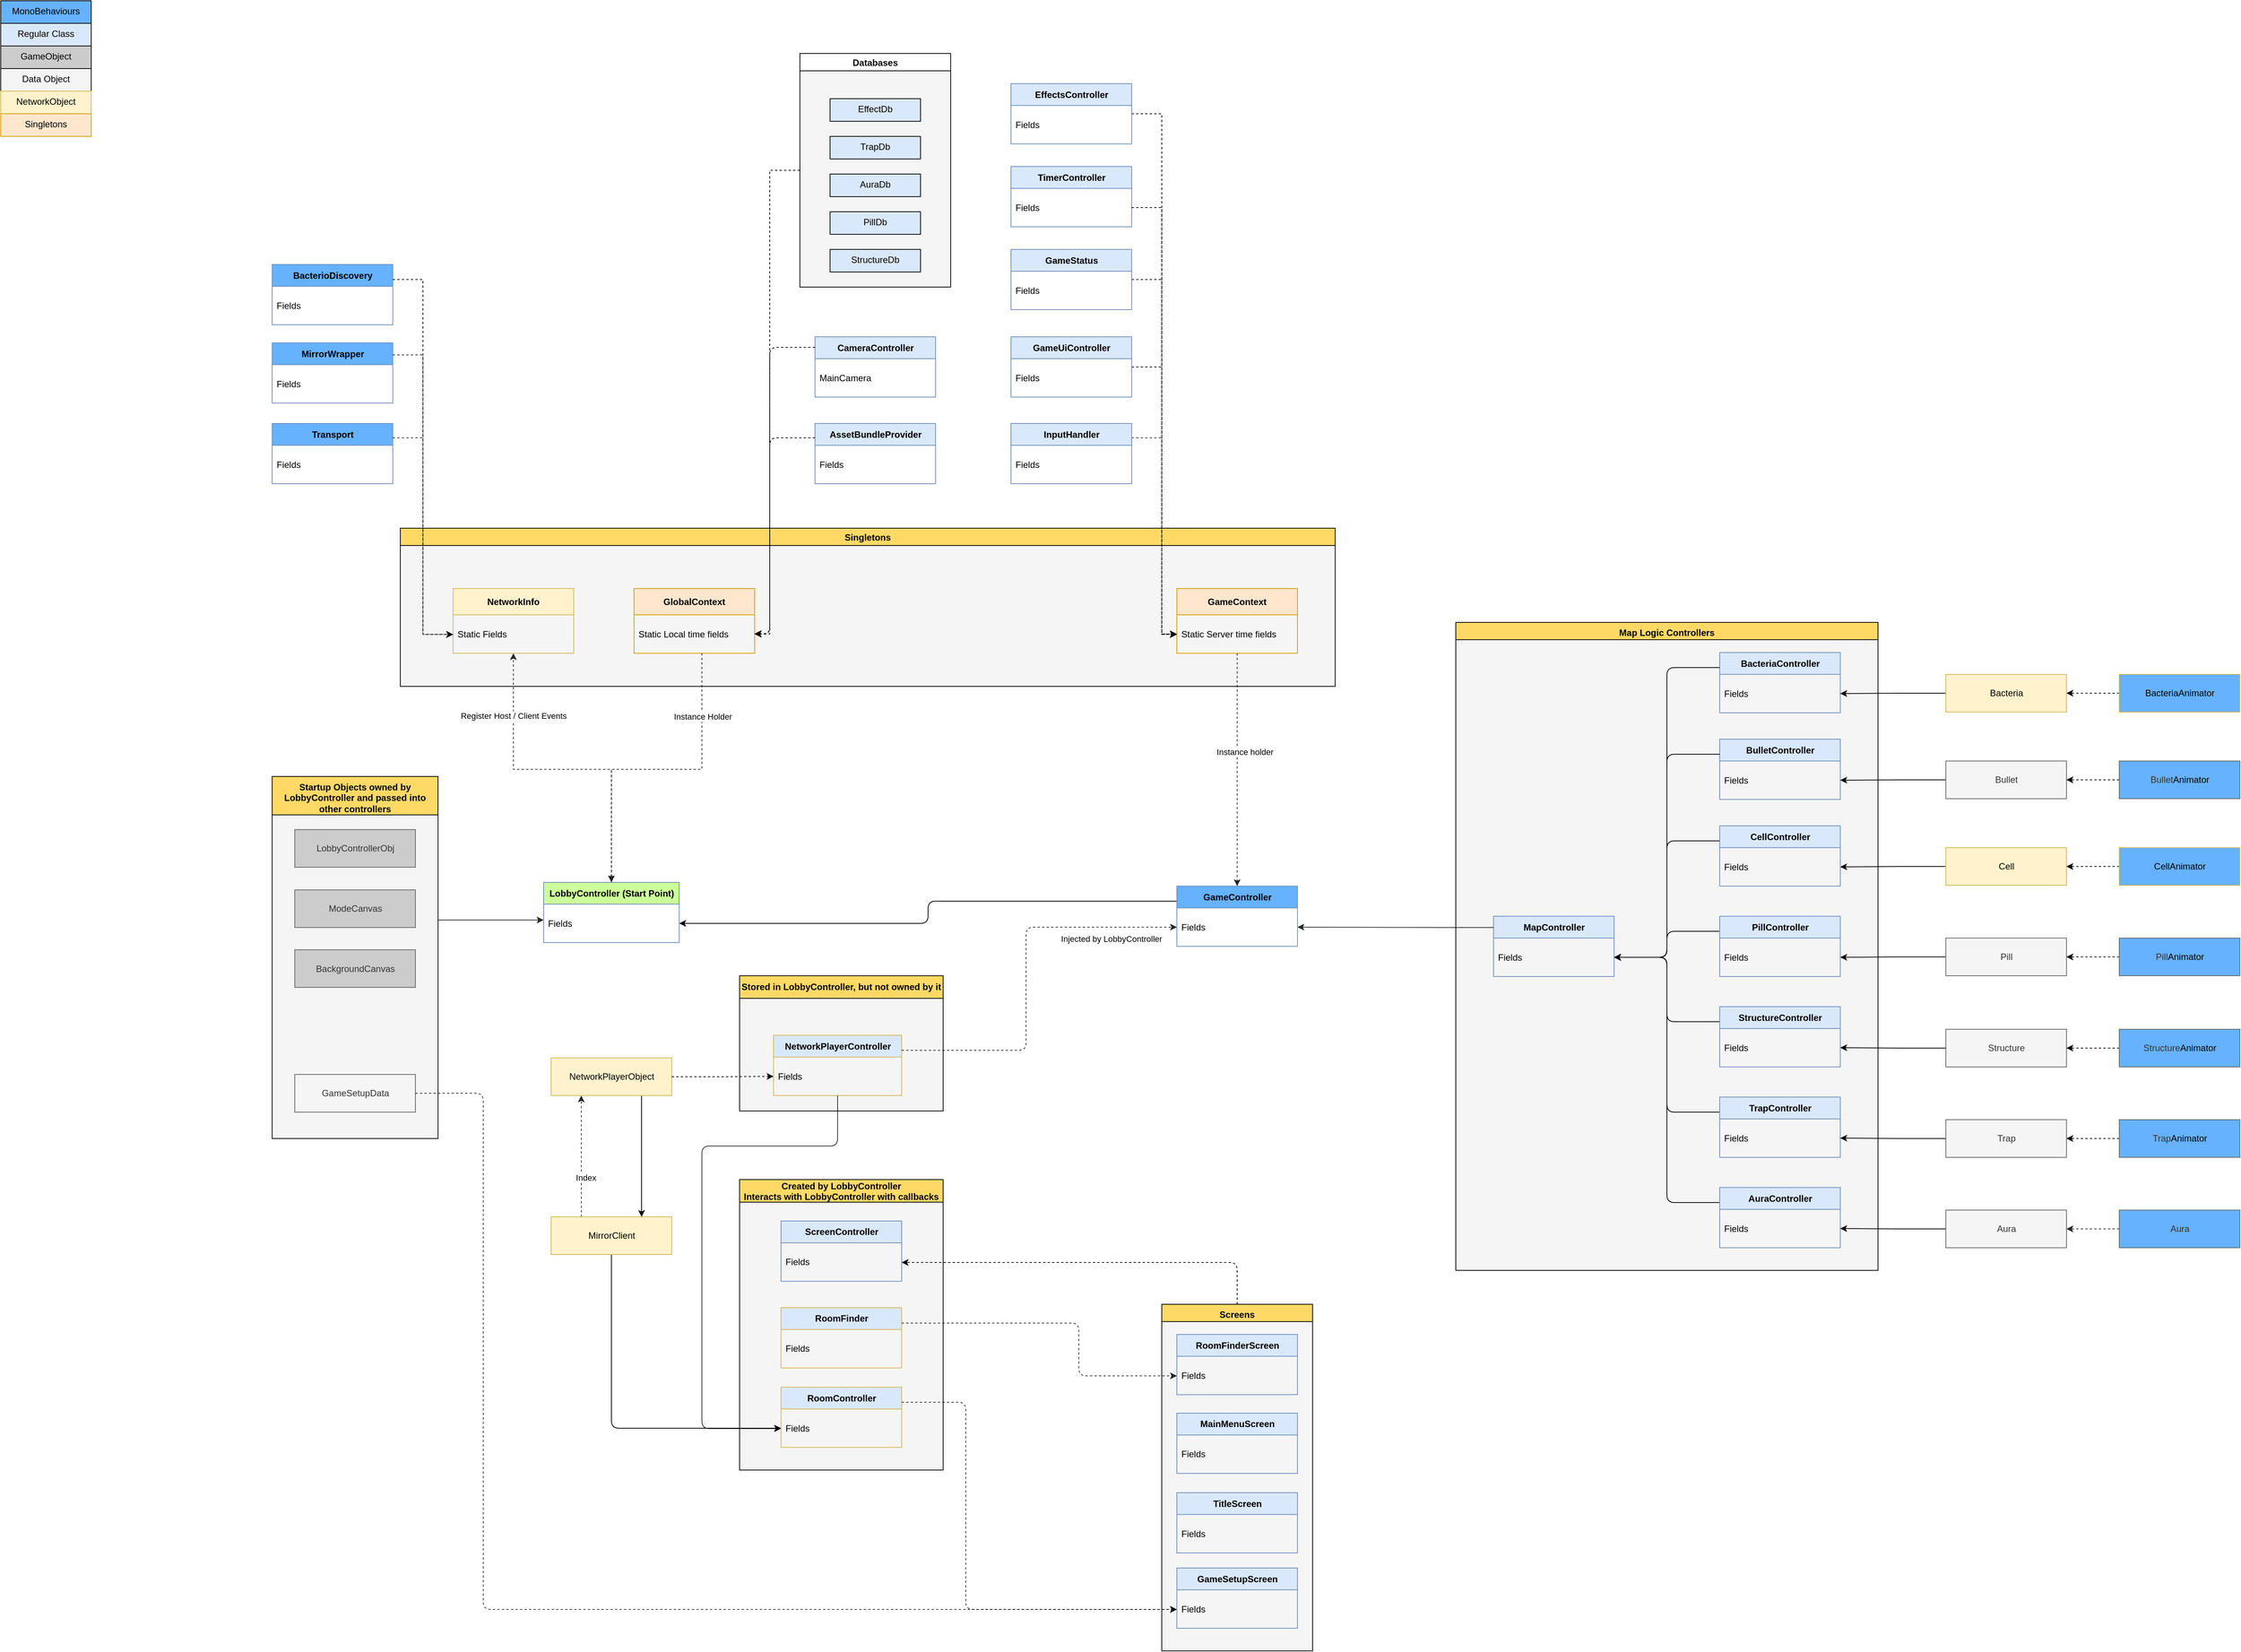 <mxfile version="15.7.3" type="device" pages="8"><diagram id="RcNjOuGWZ6rHL9yv8dmN" name="Arquitecture"><mxGraphModel dx="4890" dy="3640" grid="1" gridSize="10" guides="1" tooltips="1" connect="1" arrows="1" fold="1" page="1" pageScale="1" pageWidth="827" pageHeight="1169" math="0" shadow="0"><root><mxCell id="0"/><mxCell id="1" parent="0"/><mxCell id="Lmb2Es-ewlEU-SFMZqvL-1" value="Singletons" style="swimlane;swimlaneFillColor=#F5F5F5;fillColor=#FFD966;" vertex="1" parent="1"><mxGeometry x="-230" y="-420" width="1240" height="210" as="geometry"/></mxCell><mxCell id="6fnjG2UABrWu6AiqUp-T-73" value="NetworkInfo" style="swimlane;fontStyle=1;align=center;verticalAlign=middle;childLayout=stackLayout;horizontal=1;startSize=35;horizontalStack=0;resizeParent=1;resizeParentMax=0;resizeLast=0;collapsible=0;marginBottom=0;html=1;fillColor=#fff2cc;strokeColor=#d6b656;whiteSpace=wrap;" parent="Lmb2Es-ewlEU-SFMZqvL-1" vertex="1"><mxGeometry x="70" y="80" width="160" height="86" as="geometry"/></mxCell><mxCell id="6fnjG2UABrWu6AiqUp-T-74" value="Static Fields" style="text;html=1;strokeColor=none;fillColor=none;align=left;verticalAlign=middle;spacingLeft=4;spacingRight=4;overflow=hidden;rotatable=0;points=[[0,0.5],[1,0.5]];portConstraint=eastwest;" parent="6fnjG2UABrWu6AiqUp-T-73" vertex="1"><mxGeometry y="35" width="160" height="51" as="geometry"/></mxCell><mxCell id="Lmb2Es-ewlEU-SFMZqvL-5" value="GlobalContext" style="swimlane;fontStyle=1;align=center;verticalAlign=middle;childLayout=stackLayout;horizontal=1;startSize=35;horizontalStack=0;resizeParent=1;resizeParentMax=0;resizeLast=0;collapsible=0;marginBottom=0;html=1;fillColor=#ffe6cc;strokeColor=#d79b00;whiteSpace=wrap;" vertex="1" parent="Lmb2Es-ewlEU-SFMZqvL-1"><mxGeometry x="310" y="80" width="160" height="86" as="geometry"/></mxCell><mxCell id="Lmb2Es-ewlEU-SFMZqvL-6" value="Static Local time fields" style="text;html=1;strokeColor=none;fillColor=none;align=left;verticalAlign=middle;spacingLeft=4;spacingRight=4;overflow=hidden;rotatable=0;points=[[0,0.5],[1,0.5]];portConstraint=eastwest;" vertex="1" parent="Lmb2Es-ewlEU-SFMZqvL-5"><mxGeometry y="35" width="160" height="51" as="geometry"/></mxCell><mxCell id="Lmb2Es-ewlEU-SFMZqvL-9" value="GameContext" style="swimlane;fontStyle=1;align=center;verticalAlign=middle;childLayout=stackLayout;horizontal=1;startSize=35;horizontalStack=0;resizeParent=1;resizeParentMax=0;resizeLast=0;collapsible=0;marginBottom=0;html=1;fillColor=#ffe6cc;strokeColor=#d79b00;whiteSpace=wrap;" vertex="1" parent="Lmb2Es-ewlEU-SFMZqvL-1"><mxGeometry x="1030" y="80" width="160" height="86" as="geometry"/></mxCell><mxCell id="Lmb2Es-ewlEU-SFMZqvL-10" value="Static Server time fields" style="text;html=1;strokeColor=none;fillColor=none;align=left;verticalAlign=middle;spacingLeft=4;spacingRight=4;overflow=hidden;rotatable=0;points=[[0,0.5],[1,0.5]];portConstraint=eastwest;" vertex="1" parent="Lmb2Es-ewlEU-SFMZqvL-9"><mxGeometry y="35" width="160" height="51" as="geometry"/></mxCell><mxCell id="zk1KTcf6pC3HDQXX-h8--12" value="Created by LobbyController&#10;Interacts with LobbyController with callbacks" style="swimlane;fillColor=#FFD966;swimlaneFillColor=#F5F5F5;startSize=30;" parent="1" vertex="1"><mxGeometry x="220" y="444.5" width="270" height="385.5" as="geometry"/></mxCell><mxCell id="6fnjG2UABrWu6AiqUp-T-75" value="RoomController" style="swimlane;fontStyle=1;align=center;verticalAlign=middle;childLayout=stackLayout;horizontal=1;startSize=29;horizontalStack=0;resizeParent=1;resizeParentMax=0;resizeLast=0;collapsible=0;marginBottom=0;html=1;fillColor=#DAE8FC;strokeColor=#d6b656;" parent="zk1KTcf6pC3HDQXX-h8--12" vertex="1"><mxGeometry x="55" y="275.5" width="160" height="80" as="geometry"/></mxCell><mxCell id="6fnjG2UABrWu6AiqUp-T-76" value="Fields" style="text;html=1;strokeColor=none;fillColor=none;align=left;verticalAlign=middle;spacingLeft=4;spacingRight=4;overflow=hidden;rotatable=0;points=[[0,0.5],[1,0.5]];portConstraint=eastwest;" parent="6fnjG2UABrWu6AiqUp-T-75" vertex="1"><mxGeometry y="29" width="160" height="51" as="geometry"/></mxCell><mxCell id="zk1KTcf6pC3HDQXX-h8--25" value="RoomFinder" style="swimlane;fontStyle=1;align=center;verticalAlign=middle;childLayout=stackLayout;horizontal=1;startSize=29;horizontalStack=0;resizeParent=1;resizeParentMax=0;resizeLast=0;collapsible=0;marginBottom=0;html=1;fillColor=#DAE8FC;strokeColor=#d6b656;" parent="zk1KTcf6pC3HDQXX-h8--12" vertex="1"><mxGeometry x="55" y="170" width="160" height="80" as="geometry"/></mxCell><mxCell id="zk1KTcf6pC3HDQXX-h8--26" value="Fields" style="text;html=1;strokeColor=none;fillColor=none;align=left;verticalAlign=middle;spacingLeft=4;spacingRight=4;overflow=hidden;rotatable=0;points=[[0,0.5],[1,0.5]];portConstraint=eastwest;" parent="zk1KTcf6pC3HDQXX-h8--25" vertex="1"><mxGeometry y="29" width="160" height="51" as="geometry"/></mxCell><mxCell id="D7d9LD876JgA7TpuLqUV-35" value="ScreenController" style="swimlane;fontStyle=1;align=center;verticalAlign=middle;childLayout=stackLayout;horizontal=1;startSize=29;horizontalStack=0;resizeParent=1;resizeParentMax=0;resizeLast=0;collapsible=0;marginBottom=0;html=1;fillColor=#dae8fc;strokeColor=#6c8ebf;" parent="zk1KTcf6pC3HDQXX-h8--12" vertex="1"><mxGeometry x="55" y="55" width="160" height="80" as="geometry"/></mxCell><mxCell id="D7d9LD876JgA7TpuLqUV-36" value="Fields" style="text;html=1;strokeColor=none;fillColor=none;align=left;verticalAlign=middle;spacingLeft=4;spacingRight=4;overflow=hidden;rotatable=0;points=[[0,0.5],[1,0.5]];portConstraint=eastwest;" parent="D7d9LD876JgA7TpuLqUV-35" vertex="1"><mxGeometry y="29" width="160" height="51" as="geometry"/></mxCell><mxCell id="zk1KTcf6pC3HDQXX-h8--1" style="edgeStyle=orthogonalEdgeStyle;rounded=0;orthogonalLoop=1;jettySize=auto;html=1;endArrow=classic;endFill=1;dashed=1;opacity=80;startArrow=blockThin;startFill=0;" parent="1" source="D7d9LD876JgA7TpuLqUV-27" target="6fnjG2UABrWu6AiqUp-T-74" edge="1"><mxGeometry relative="1" as="geometry"><Array as="points"><mxPoint x="50" y="-100"/><mxPoint x="-80" y="-100"/></Array></mxGeometry></mxCell><mxCell id="zk1KTcf6pC3HDQXX-h8--2" value="Register Host / Client Events" style="edgeLabel;html=1;align=center;verticalAlign=middle;resizable=0;points=[];" parent="zk1KTcf6pC3HDQXX-h8--1" vertex="1" connectable="0"><mxGeometry x="0.627" y="3" relative="1" as="geometry"><mxPoint x="3" y="2" as="offset"/></mxGeometry></mxCell><mxCell id="D7d9LD876JgA7TpuLqUV-27" value="LobbyController (Start Point)" style="swimlane;fontStyle=1;align=center;verticalAlign=middle;childLayout=stackLayout;horizontal=1;startSize=29;horizontalStack=0;resizeParent=1;resizeParentMax=0;resizeLast=0;collapsible=0;marginBottom=0;html=1;fillColor=#CCFF99;strokeColor=#6c8ebf;" parent="1" vertex="1"><mxGeometry x="-40" y="50" width="180" height="80" as="geometry"/></mxCell><mxCell id="D7d9LD876JgA7TpuLqUV-33" value="Fields" style="text;html=1;strokeColor=none;fillColor=none;align=left;verticalAlign=middle;spacingLeft=4;spacingRight=4;overflow=hidden;rotatable=0;points=[[0,0.5],[1,0.5]];portConstraint=eastwest;" parent="D7d9LD876JgA7TpuLqUV-27" vertex="1"><mxGeometry y="29" width="180" height="51" as="geometry"/></mxCell><mxCell id="D7d9LD876JgA7TpuLqUV-76" style="edgeStyle=orthogonalEdgeStyle;rounded=1;orthogonalLoop=1;jettySize=auto;html=1;startArrow=none;startFill=0;dashed=1;exitX=0.5;exitY=0;exitDx=0;exitDy=0;" parent="1" source="D7d9LD876JgA7TpuLqUV-69" target="D7d9LD876JgA7TpuLqUV-35" edge="1"><mxGeometry relative="1" as="geometry"><mxPoint x="450" y="974.5" as="sourcePoint"/><Array as="points"><mxPoint x="880" y="554.5"/></Array></mxGeometry></mxCell><mxCell id="D7d9LD876JgA7TpuLqUV-69" value="Screens" style="swimlane;align=center;verticalAlign=top;swimlaneFillColor=#F5F5F5;fillColor=#FFD966;" parent="1" vertex="1"><mxGeometry x="780" y="610" width="200" height="460" as="geometry"/></mxCell><mxCell id="D7d9LD876JgA7TpuLqUV-62" value="MainMenuScreen" style="swimlane;fontStyle=1;align=center;verticalAlign=middle;childLayout=stackLayout;horizontal=1;startSize=29;horizontalStack=0;resizeParent=1;resizeParentMax=0;resizeLast=0;collapsible=0;marginBottom=0;html=1;fillColor=#dae8fc;strokeColor=#6c8ebf;" parent="D7d9LD876JgA7TpuLqUV-69" vertex="1"><mxGeometry x="20" y="144.5" width="160" height="80" as="geometry"/></mxCell><mxCell id="D7d9LD876JgA7TpuLqUV-63" value="Fields" style="text;html=1;strokeColor=none;fillColor=none;align=left;verticalAlign=middle;spacingLeft=4;spacingRight=4;overflow=hidden;rotatable=0;points=[[0,0.5],[1,0.5]];portConstraint=eastwest;" parent="D7d9LD876JgA7TpuLqUV-62" vertex="1"><mxGeometry y="29" width="160" height="51" as="geometry"/></mxCell><mxCell id="zk1KTcf6pC3HDQXX-h8--4" value="RoomFinderScreen" style="swimlane;fontStyle=1;align=center;verticalAlign=middle;childLayout=stackLayout;horizontal=1;startSize=29;horizontalStack=0;resizeParent=1;resizeParentMax=0;resizeLast=0;collapsible=0;marginBottom=0;html=1;fillColor=#dae8fc;strokeColor=#6c8ebf;" parent="D7d9LD876JgA7TpuLqUV-69" vertex="1"><mxGeometry x="20" y="40" width="160" height="80" as="geometry"/></mxCell><mxCell id="zk1KTcf6pC3HDQXX-h8--5" value="Fields" style="text;html=1;strokeColor=none;fillColor=none;align=left;verticalAlign=middle;spacingLeft=4;spacingRight=4;overflow=hidden;rotatable=0;points=[[0,0.5],[1,0.5]];portConstraint=eastwest;" parent="zk1KTcf6pC3HDQXX-h8--4" vertex="1"><mxGeometry y="29" width="160" height="51" as="geometry"/></mxCell><mxCell id="D7d9LD876JgA7TpuLqUV-70" value="GameSetupScreen" style="swimlane;fontStyle=1;align=center;verticalAlign=middle;childLayout=stackLayout;horizontal=1;startSize=29;horizontalStack=0;resizeParent=1;resizeParentMax=0;resizeLast=0;collapsible=0;marginBottom=0;html=1;fillColor=#dae8fc;strokeColor=#6c8ebf;" parent="D7d9LD876JgA7TpuLqUV-69" vertex="1"><mxGeometry x="20" y="350" width="160" height="80" as="geometry"/></mxCell><mxCell id="D7d9LD876JgA7TpuLqUV-71" value="Fields" style="text;html=1;strokeColor=none;fillColor=none;align=left;verticalAlign=middle;spacingLeft=4;spacingRight=4;overflow=hidden;rotatable=0;points=[[0,0.5],[1,0.5]];portConstraint=eastwest;" parent="D7d9LD876JgA7TpuLqUV-70" vertex="1"><mxGeometry y="29" width="160" height="51" as="geometry"/></mxCell><mxCell id="D7d9LD876JgA7TpuLqUV-55" value="TitleScreen" style="swimlane;fontStyle=1;align=center;verticalAlign=middle;childLayout=stackLayout;horizontal=1;startSize=29;horizontalStack=0;resizeParent=1;resizeParentMax=0;resizeLast=0;collapsible=0;marginBottom=0;html=1;fillColor=#dae8fc;strokeColor=#6c8ebf;" parent="D7d9LD876JgA7TpuLqUV-69" vertex="1"><mxGeometry x="20" y="250" width="160" height="80" as="geometry"/></mxCell><mxCell id="D7d9LD876JgA7TpuLqUV-56" value="Fields" style="text;html=1;strokeColor=none;fillColor=none;align=left;verticalAlign=middle;spacingLeft=4;spacingRight=4;overflow=hidden;rotatable=0;points=[[0,0.5],[1,0.5]];portConstraint=eastwest;" parent="D7d9LD876JgA7TpuLqUV-55" vertex="1"><mxGeometry y="29" width="160" height="51" as="geometry"/></mxCell><mxCell id="6fnjG2UABrWu6AiqUp-T-86" value="" style="edgeStyle=orthogonalEdgeStyle;rounded=1;orthogonalLoop=1;jettySize=auto;html=1;startArrow=none;startFill=0;endArrow=classic;endFill=1;exitX=0;exitY=0.25;exitDx=0;exitDy=0;" parent="1" source="D7d9LD876JgA7TpuLqUV-80" target="D7d9LD876JgA7TpuLqUV-33" edge="1"><mxGeometry relative="1" as="geometry"><mxPoint x="580" y="105" as="sourcePoint"/></mxGeometry></mxCell><mxCell id="Lmb2Es-ewlEU-SFMZqvL-14" style="edgeStyle=orthogonalEdgeStyle;rounded=0;orthogonalLoop=1;jettySize=auto;html=1;dashed=1;startArrow=none;startFill=0;" edge="1" parent="1" source="D7d9LD876JgA7TpuLqUV-95" target="Lmb2Es-ewlEU-SFMZqvL-10"><mxGeometry relative="1" as="geometry"><Array as="points"><mxPoint x="780" y="-634"/><mxPoint x="780" y="-279"/></Array></mxGeometry></mxCell><mxCell id="D7d9LD876JgA7TpuLqUV-95" value="GameUiController" style="swimlane;fontStyle=1;align=center;verticalAlign=middle;childLayout=stackLayout;horizontal=1;startSize=29;horizontalStack=0;resizeParent=1;resizeParentMax=0;resizeLast=0;collapsible=0;marginBottom=0;html=1;fillColor=#dae8fc;strokeColor=#6c8ebf;" parent="1" vertex="1"><mxGeometry x="580" y="-674" width="160" height="80" as="geometry"/></mxCell><mxCell id="D7d9LD876JgA7TpuLqUV-96" value="Fields" style="text;html=1;strokeColor=none;fillColor=none;align=left;verticalAlign=middle;spacingLeft=4;spacingRight=4;overflow=hidden;rotatable=0;points=[[0,0.5],[1,0.5]];portConstraint=eastwest;" parent="D7d9LD876JgA7TpuLqUV-95" vertex="1"><mxGeometry y="29" width="160" height="51" as="geometry"/></mxCell><mxCell id="Lmb2Es-ewlEU-SFMZqvL-13" style="edgeStyle=orthogonalEdgeStyle;rounded=0;orthogonalLoop=1;jettySize=auto;html=1;entryX=0;entryY=0.5;entryDx=0;entryDy=0;dashed=1;opacity=80;" edge="1" parent="1" source="D7d9LD876JgA7TpuLqUV-97" target="Lmb2Es-ewlEU-SFMZqvL-10"><mxGeometry relative="1" as="geometry"><Array as="points"><mxPoint x="780" y="-540"/><mxPoint x="780" y="-279"/></Array></mxGeometry></mxCell><mxCell id="D7d9LD876JgA7TpuLqUV-97" value="InputHandler" style="swimlane;fontStyle=1;align=center;verticalAlign=middle;childLayout=stackLayout;horizontal=1;startSize=29;horizontalStack=0;resizeParent=1;resizeParentMax=0;resizeLast=0;collapsible=0;marginBottom=0;html=1;fillColor=#dae8fc;strokeColor=#6c8ebf;" parent="1" vertex="1"><mxGeometry x="580" y="-559" width="160" height="80" as="geometry"/></mxCell><mxCell id="D7d9LD876JgA7TpuLqUV-98" value="Fields" style="text;html=1;strokeColor=none;fillColor=none;align=left;verticalAlign=middle;spacingLeft=4;spacingRight=4;overflow=hidden;rotatable=0;points=[[0,0.5],[1,0.5]];portConstraint=eastwest;" parent="D7d9LD876JgA7TpuLqUV-97" vertex="1"><mxGeometry y="29" width="160" height="51" as="geometry"/></mxCell><mxCell id="D7d9LD876JgA7TpuLqUV-103" value="Map Logic Controllers" style="swimlane;align=center;verticalAlign=top;swimlaneFillColor=#F5F5F5;fillColor=#FFD966;" parent="1" vertex="1"><mxGeometry x="1170" y="-295" width="560" height="860" as="geometry"/></mxCell><mxCell id="D7d9LD876JgA7TpuLqUV-104" value="BacteriaController" style="swimlane;fontStyle=1;align=center;verticalAlign=middle;childLayout=stackLayout;horizontal=1;startSize=29;horizontalStack=0;resizeParent=1;resizeParentMax=0;resizeLast=0;collapsible=0;marginBottom=0;html=1;fillColor=#dae8fc;strokeColor=#6c8ebf;" parent="D7d9LD876JgA7TpuLqUV-103" vertex="1"><mxGeometry x="350" y="40" width="160" height="80" as="geometry"/></mxCell><mxCell id="D7d9LD876JgA7TpuLqUV-105" value="Fields" style="text;html=1;strokeColor=none;fillColor=none;align=left;verticalAlign=middle;spacingLeft=4;spacingRight=4;overflow=hidden;rotatable=0;points=[[0,0.5],[1,0.5]];portConstraint=eastwest;" parent="D7d9LD876JgA7TpuLqUV-104" vertex="1"><mxGeometry y="29" width="160" height="51" as="geometry"/></mxCell><mxCell id="D7d9LD876JgA7TpuLqUV-107" value="BulletController" style="swimlane;fontStyle=1;align=center;verticalAlign=middle;childLayout=stackLayout;horizontal=1;startSize=29;horizontalStack=0;resizeParent=1;resizeParentMax=0;resizeLast=0;collapsible=0;marginBottom=0;html=1;fillColor=#dae8fc;strokeColor=#6c8ebf;" parent="D7d9LD876JgA7TpuLqUV-103" vertex="1"><mxGeometry x="350" y="155" width="160" height="80" as="geometry"/></mxCell><mxCell id="D7d9LD876JgA7TpuLqUV-108" value="Fields" style="text;html=1;strokeColor=none;fillColor=none;align=left;verticalAlign=middle;spacingLeft=4;spacingRight=4;overflow=hidden;rotatable=0;points=[[0,0.5],[1,0.5]];portConstraint=eastwest;" parent="D7d9LD876JgA7TpuLqUV-107" vertex="1"><mxGeometry y="29" width="160" height="51" as="geometry"/></mxCell><mxCell id="D7d9LD876JgA7TpuLqUV-110" value="CellController" style="swimlane;fontStyle=1;align=center;verticalAlign=middle;childLayout=stackLayout;horizontal=1;startSize=29;horizontalStack=0;resizeParent=1;resizeParentMax=0;resizeLast=0;collapsible=0;marginBottom=0;html=1;fillColor=#dae8fc;strokeColor=#6c8ebf;" parent="D7d9LD876JgA7TpuLqUV-103" vertex="1"><mxGeometry x="350" y="270" width="160" height="80" as="geometry"/></mxCell><mxCell id="D7d9LD876JgA7TpuLqUV-111" value="Fields" style="text;html=1;strokeColor=none;fillColor=none;align=left;verticalAlign=middle;spacingLeft=4;spacingRight=4;overflow=hidden;rotatable=0;points=[[0,0.5],[1,0.5]];portConstraint=eastwest;" parent="D7d9LD876JgA7TpuLqUV-110" vertex="1"><mxGeometry y="29" width="160" height="51" as="geometry"/></mxCell><mxCell id="6fnjG2UABrWu6AiqUp-T-15" style="edgeStyle=orthogonalEdgeStyle;rounded=1;orthogonalLoop=1;jettySize=auto;html=1;exitX=0;exitY=0.25;exitDx=0;exitDy=0;entryX=1;entryY=0.5;entryDx=0;entryDy=0;" parent="D7d9LD876JgA7TpuLqUV-103" source="D7d9LD876JgA7TpuLqUV-119" target="D7d9LD876JgA7TpuLqUV-92" edge="1"><mxGeometry relative="1" as="geometry"/></mxCell><mxCell id="D7d9LD876JgA7TpuLqUV-119" value="PillController" style="swimlane;fontStyle=1;align=center;verticalAlign=middle;childLayout=stackLayout;horizontal=1;startSize=29;horizontalStack=0;resizeParent=1;resizeParentMax=0;resizeLast=0;collapsible=0;marginBottom=0;html=1;fillColor=#dae8fc;strokeColor=#6c8ebf;" parent="D7d9LD876JgA7TpuLqUV-103" vertex="1"><mxGeometry x="350" y="390" width="160" height="80" as="geometry"/></mxCell><mxCell id="D7d9LD876JgA7TpuLqUV-120" value="Fields" style="text;html=1;strokeColor=none;fillColor=none;align=left;verticalAlign=middle;spacingLeft=4;spacingRight=4;overflow=hidden;rotatable=0;points=[[0,0.5],[1,0.5]];portConstraint=eastwest;" parent="D7d9LD876JgA7TpuLqUV-119" vertex="1"><mxGeometry y="29" width="160" height="51" as="geometry"/></mxCell><mxCell id="D7d9LD876JgA7TpuLqUV-91" value="MapController" style="swimlane;fontStyle=1;align=center;verticalAlign=middle;childLayout=stackLayout;horizontal=1;startSize=29;horizontalStack=0;resizeParent=1;resizeParentMax=0;resizeLast=0;collapsible=0;marginBottom=0;html=1;fillColor=#DAE8FC;strokeColor=#6c8ebf;" parent="D7d9LD876JgA7TpuLqUV-103" vertex="1"><mxGeometry x="50" y="390" width="160" height="80" as="geometry"/></mxCell><mxCell id="D7d9LD876JgA7TpuLqUV-92" value="Fields" style="text;html=1;strokeColor=none;fillColor=none;align=left;verticalAlign=middle;spacingLeft=4;spacingRight=4;overflow=hidden;rotatable=0;points=[[0,0.5],[1,0.5]];portConstraint=eastwest;" parent="D7d9LD876JgA7TpuLqUV-91" vertex="1"><mxGeometry y="29" width="160" height="51" as="geometry"/></mxCell><mxCell id="D7d9LD876JgA7TpuLqUV-112" style="edgeStyle=orthogonalEdgeStyle;rounded=1;orthogonalLoop=1;jettySize=auto;html=1;exitX=0;exitY=0.25;exitDx=0;exitDy=0;entryX=1;entryY=0.5;entryDx=0;entryDy=0;startArrow=none;startFill=0;endArrow=classic;endFill=1;" parent="D7d9LD876JgA7TpuLqUV-103" source="D7d9LD876JgA7TpuLqUV-110" target="D7d9LD876JgA7TpuLqUV-92" edge="1"><mxGeometry relative="1" as="geometry"/></mxCell><mxCell id="D7d9LD876JgA7TpuLqUV-109" style="edgeStyle=orthogonalEdgeStyle;rounded=1;orthogonalLoop=1;jettySize=auto;html=1;exitX=0;exitY=0.25;exitDx=0;exitDy=0;entryX=1;entryY=0.5;entryDx=0;entryDy=0;startArrow=none;startFill=0;endArrow=classic;endFill=1;" parent="D7d9LD876JgA7TpuLqUV-103" source="D7d9LD876JgA7TpuLqUV-107" target="D7d9LD876JgA7TpuLqUV-92" edge="1"><mxGeometry relative="1" as="geometry"/></mxCell><mxCell id="D7d9LD876JgA7TpuLqUV-106" style="edgeStyle=orthogonalEdgeStyle;rounded=1;orthogonalLoop=1;jettySize=auto;html=1;exitX=0;exitY=0.25;exitDx=0;exitDy=0;entryX=1;entryY=0.5;entryDx=0;entryDy=0;startArrow=none;startFill=0;endArrow=classic;endFill=1;" parent="D7d9LD876JgA7TpuLqUV-103" source="D7d9LD876JgA7TpuLqUV-104" target="D7d9LD876JgA7TpuLqUV-92" edge="1"><mxGeometry relative="1" as="geometry"/></mxCell><mxCell id="6fnjG2UABrWu6AiqUp-T-16" style="edgeStyle=orthogonalEdgeStyle;rounded=1;orthogonalLoop=1;jettySize=auto;html=1;exitX=0;exitY=0.25;exitDx=0;exitDy=0;entryX=1;entryY=0.5;entryDx=0;entryDy=0;" parent="D7d9LD876JgA7TpuLqUV-103" source="6fnjG2UABrWu6AiqUp-T-2" target="D7d9LD876JgA7TpuLqUV-92" edge="1"><mxGeometry relative="1" as="geometry"/></mxCell><mxCell id="6fnjG2UABrWu6AiqUp-T-2" value="StructureController" style="swimlane;fontStyle=1;align=center;verticalAlign=middle;childLayout=stackLayout;horizontal=1;startSize=29;horizontalStack=0;resizeParent=1;resizeParentMax=0;resizeLast=0;collapsible=0;marginBottom=0;html=1;fillColor=#dae8fc;strokeColor=#6c8ebf;" parent="D7d9LD876JgA7TpuLqUV-103" vertex="1"><mxGeometry x="350" y="510" width="160" height="80" as="geometry"/></mxCell><mxCell id="6fnjG2UABrWu6AiqUp-T-3" value="Fields" style="text;html=1;strokeColor=none;fillColor=none;align=left;verticalAlign=middle;spacingLeft=4;spacingRight=4;overflow=hidden;rotatable=0;points=[[0,0.5],[1,0.5]];portConstraint=eastwest;" parent="6fnjG2UABrWu6AiqUp-T-2" vertex="1"><mxGeometry y="29" width="160" height="51" as="geometry"/></mxCell><mxCell id="6fnjG2UABrWu6AiqUp-T-17" style="edgeStyle=orthogonalEdgeStyle;rounded=1;orthogonalLoop=1;jettySize=auto;html=1;exitX=0;exitY=0.25;exitDx=0;exitDy=0;entryX=1;entryY=0.5;entryDx=0;entryDy=0;" parent="D7d9LD876JgA7TpuLqUV-103" source="6fnjG2UABrWu6AiqUp-T-4" target="D7d9LD876JgA7TpuLqUV-92" edge="1"><mxGeometry relative="1" as="geometry"/></mxCell><mxCell id="6fnjG2UABrWu6AiqUp-T-4" value="TrapController" style="swimlane;fontStyle=1;align=center;verticalAlign=middle;childLayout=stackLayout;horizontal=1;startSize=29;horizontalStack=0;resizeParent=1;resizeParentMax=0;resizeLast=0;collapsible=0;marginBottom=0;html=1;fillColor=#dae8fc;strokeColor=#6c8ebf;" parent="D7d9LD876JgA7TpuLqUV-103" vertex="1"><mxGeometry x="350" y="630" width="160" height="80" as="geometry"/></mxCell><mxCell id="6fnjG2UABrWu6AiqUp-T-5" value="Fields" style="text;html=1;strokeColor=none;fillColor=none;align=left;verticalAlign=middle;spacingLeft=4;spacingRight=4;overflow=hidden;rotatable=0;points=[[0,0.5],[1,0.5]];portConstraint=eastwest;" parent="6fnjG2UABrWu6AiqUp-T-4" vertex="1"><mxGeometry y="29" width="160" height="51" as="geometry"/></mxCell><mxCell id="6fnjG2UABrWu6AiqUp-T-18" style="edgeStyle=orthogonalEdgeStyle;rounded=1;orthogonalLoop=1;jettySize=auto;html=1;exitX=0;exitY=0.25;exitDx=0;exitDy=0;entryX=1;entryY=0.5;entryDx=0;entryDy=0;" parent="D7d9LD876JgA7TpuLqUV-103" source="6fnjG2UABrWu6AiqUp-T-6" target="D7d9LD876JgA7TpuLqUV-92" edge="1"><mxGeometry relative="1" as="geometry"/></mxCell><mxCell id="6fnjG2UABrWu6AiqUp-T-6" value="AuraController" style="swimlane;fontStyle=1;align=center;verticalAlign=middle;childLayout=stackLayout;horizontal=1;startSize=29;horizontalStack=0;resizeParent=1;resizeParentMax=0;resizeLast=0;collapsible=0;marginBottom=0;html=1;fillColor=#dae8fc;strokeColor=#6c8ebf;" parent="D7d9LD876JgA7TpuLqUV-103" vertex="1"><mxGeometry x="350" y="750" width="160" height="80" as="geometry"/></mxCell><mxCell id="6fnjG2UABrWu6AiqUp-T-7" value="Fields" style="text;html=1;strokeColor=none;fillColor=none;align=left;verticalAlign=middle;spacingLeft=4;spacingRight=4;overflow=hidden;rotatable=0;points=[[0,0.5],[1,0.5]];portConstraint=eastwest;" parent="6fnjG2UABrWu6AiqUp-T-6" vertex="1"><mxGeometry y="29" width="160" height="51" as="geometry"/></mxCell><mxCell id="D7d9LD876JgA7TpuLqUV-114" style="edgeStyle=orthogonalEdgeStyle;rounded=1;orthogonalLoop=1;jettySize=auto;html=1;exitX=0;exitY=0.5;exitDx=0;exitDy=0;startArrow=none;startFill=0;endArrow=classic;endFill=1;" parent="1" source="D7d9LD876JgA7TpuLqUV-113" target="D7d9LD876JgA7TpuLqUV-105" edge="1"><mxGeometry relative="1" as="geometry"/></mxCell><mxCell id="D7d9LD876JgA7TpuLqUV-113" value="Bacteria" style="html=1;align=center;fillColor=#fff2cc;strokeColor=#d6b656;" parent="1" vertex="1"><mxGeometry x="1820" y="-226" width="160" height="50" as="geometry"/></mxCell><mxCell id="D7d9LD876JgA7TpuLqUV-116" style="edgeStyle=orthogonalEdgeStyle;rounded=1;orthogonalLoop=1;jettySize=auto;html=1;startArrow=none;startFill=0;endArrow=classic;endFill=1;" parent="1" source="D7d9LD876JgA7TpuLqUV-115" target="D7d9LD876JgA7TpuLqUV-108" edge="1"><mxGeometry relative="1" as="geometry"/></mxCell><mxCell id="D7d9LD876JgA7TpuLqUV-115" value="Bullet" style="html=1;align=center;fillColor=#f5f5f5;strokeColor=#666666;fontColor=#333333;" parent="1" vertex="1"><mxGeometry x="1820" y="-111" width="160" height="50" as="geometry"/></mxCell><mxCell id="D7d9LD876JgA7TpuLqUV-118" style="edgeStyle=orthogonalEdgeStyle;rounded=1;orthogonalLoop=1;jettySize=auto;html=1;startArrow=none;startFill=0;endArrow=classic;endFill=1;" parent="1" source="D7d9LD876JgA7TpuLqUV-117" target="D7d9LD876JgA7TpuLqUV-111" edge="1"><mxGeometry relative="1" as="geometry"/></mxCell><mxCell id="D7d9LD876JgA7TpuLqUV-117" value="Cell" style="html=1;align=center;fillColor=#fff2cc;strokeColor=#d6b656;" parent="1" vertex="1"><mxGeometry x="1820" y="4" width="160" height="50" as="geometry"/></mxCell><mxCell id="6fnjG2UABrWu6AiqUp-T-19" style="edgeStyle=orthogonalEdgeStyle;rounded=1;orthogonalLoop=1;jettySize=auto;html=1;exitX=0;exitY=0.5;exitDx=0;exitDy=0;entryX=1;entryY=0.5;entryDx=0;entryDy=0;" parent="1" source="D7d9LD876JgA7TpuLqUV-121" target="D7d9LD876JgA7TpuLqUV-120" edge="1"><mxGeometry relative="1" as="geometry"/></mxCell><mxCell id="D7d9LD876JgA7TpuLqUV-121" value="Pill" style="html=1;align=center;fillColor=#f5f5f5;strokeColor=#666666;fontColor=#333333;" parent="1" vertex="1"><mxGeometry x="1820" y="124" width="160" height="50" as="geometry"/></mxCell><mxCell id="D7d9LD876JgA7TpuLqUV-123" value="MonoBehaviours" style="rounded=0;whiteSpace=wrap;html=1;fillColor=#66B2FF;align=center;verticalAlign=top;" parent="1" vertex="1"><mxGeometry x="-760" y="-1120" width="120" height="30" as="geometry"/></mxCell><mxCell id="D7d9LD876JgA7TpuLqUV-124" value="Regular Class" style="rounded=0;whiteSpace=wrap;html=1;fillColor=#DAE8FC;align=center;verticalAlign=top;" parent="1" vertex="1"><mxGeometry x="-760" y="-1090" width="120" height="30" as="geometry"/></mxCell><mxCell id="D7d9LD876JgA7TpuLqUV-125" value="GameObject" style="rounded=0;whiteSpace=wrap;html=1;fillColor=#CCCCCC;align=center;verticalAlign=top;" parent="1" vertex="1"><mxGeometry x="-760" y="-1060" width="120" height="30" as="geometry"/></mxCell><mxCell id="D7d9LD876JgA7TpuLqUV-126" value="Data Object" style="rounded=0;whiteSpace=wrap;html=1;fillColor=#F5F5F5;align=center;verticalAlign=top;" parent="1" vertex="1"><mxGeometry x="-760" y="-1030" width="120" height="30" as="geometry"/></mxCell><mxCell id="6fnjG2UABrWu6AiqUp-T-8" style="edgeStyle=orthogonalEdgeStyle;rounded=1;orthogonalLoop=1;jettySize=auto;html=1;startArrow=none;startFill=0;endArrow=classic;endFill=1;entryX=1;entryY=0.5;entryDx=0;entryDy=0;" parent="1" source="6fnjG2UABrWu6AiqUp-T-9" target="6fnjG2UABrWu6AiqUp-T-3" edge="1"><mxGeometry relative="1" as="geometry"><mxPoint x="1730" y="259" as="targetPoint"/></mxGeometry></mxCell><mxCell id="6fnjG2UABrWu6AiqUp-T-9" value="Structure" style="html=1;align=center;fillColor=#f5f5f5;strokeColor=#666666;fontColor=#333333;" parent="1" vertex="1"><mxGeometry x="1820" y="245" width="160" height="50" as="geometry"/></mxCell><mxCell id="6fnjG2UABrWu6AiqUp-T-10" style="edgeStyle=orthogonalEdgeStyle;rounded=1;orthogonalLoop=1;jettySize=auto;html=1;startArrow=none;startFill=0;endArrow=classic;endFill=1;entryX=1;entryY=0.5;entryDx=0;entryDy=0;" parent="1" source="6fnjG2UABrWu6AiqUp-T-11" target="6fnjG2UABrWu6AiqUp-T-5" edge="1"><mxGeometry relative="1" as="geometry"><mxPoint x="1770" y="395" as="targetPoint"/></mxGeometry></mxCell><mxCell id="6fnjG2UABrWu6AiqUp-T-11" value="Trap" style="html=1;align=center;fillColor=#f5f5f5;strokeColor=#666666;fontColor=#333333;" parent="1" vertex="1"><mxGeometry x="1820" y="365" width="160" height="50" as="geometry"/></mxCell><mxCell id="6fnjG2UABrWu6AiqUp-T-20" style="edgeStyle=orthogonalEdgeStyle;rounded=1;orthogonalLoop=1;jettySize=auto;html=1;exitX=0;exitY=0.5;exitDx=0;exitDy=0;entryX=1;entryY=0.5;entryDx=0;entryDy=0;" parent="1" source="6fnjG2UABrWu6AiqUp-T-13" target="6fnjG2UABrWu6AiqUp-T-7" edge="1"><mxGeometry relative="1" as="geometry"/></mxCell><mxCell id="6fnjG2UABrWu6AiqUp-T-13" value="Aura" style="html=1;align=center;fillColor=#f5f5f5;strokeColor=#666666;fontColor=#333333;" parent="1" vertex="1"><mxGeometry x="1820" y="485" width="160" height="50" as="geometry"/></mxCell><mxCell id="6fnjG2UABrWu6AiqUp-T-32" value="NetworkObject" style="rounded=0;whiteSpace=wrap;html=1;fillColor=#fff2cc;align=center;verticalAlign=top;strokeColor=#d6b656;" parent="1" vertex="1"><mxGeometry x="-760" y="-1000" width="120" height="30" as="geometry"/></mxCell><mxCell id="6fnjG2UABrWu6AiqUp-T-85" style="edgeStyle=orthogonalEdgeStyle;rounded=1;orthogonalLoop=1;jettySize=auto;html=1;startArrow=none;startFill=0;endArrow=classic;endFill=1;opacity=80;" parent="1" source="6fnjG2UABrWu6AiqUp-T-33" target="D7d9LD876JgA7TpuLqUV-33" edge="1"><mxGeometry relative="1" as="geometry"><Array as="points"><mxPoint x="-60" y="100"/><mxPoint x="-60" y="100"/></Array></mxGeometry></mxCell><mxCell id="6fnjG2UABrWu6AiqUp-T-33" value="Startup Objects owned by LobbyController and passed into other controllers" style="swimlane;align=center;verticalAlign=top;whiteSpace=wrap;startSize=51;swimlaneFillColor=#F5F5F5;fillColor=#FFD966;" parent="1" vertex="1"><mxGeometry x="-400" y="-90.5" width="220" height="480.5" as="geometry"/></mxCell><mxCell id="D7d9LD876JgA7TpuLqUV-43" value="LobbyControllerObj" style="html=1;align=center;fillColor=#CCCCCC;strokeColor=#666666;fontColor=#333333;" parent="6fnjG2UABrWu6AiqUp-T-33" vertex="1"><mxGeometry x="30" y="70.5" width="160" height="50" as="geometry"/></mxCell><mxCell id="D7d9LD876JgA7TpuLqUV-44" value="ModeCanvas" style="html=1;align=center;fillColor=#CCCCCC;strokeColor=#666666;fontColor=#333333;" parent="6fnjG2UABrWu6AiqUp-T-33" vertex="1"><mxGeometry x="30" y="150.5" width="160" height="50" as="geometry"/></mxCell><mxCell id="D7d9LD876JgA7TpuLqUV-45" value="BackgroundCanvas" style="html=1;align=center;fillColor=#CCCCCC;strokeColor=#666666;fontColor=#333333;" parent="6fnjG2UABrWu6AiqUp-T-33" vertex="1"><mxGeometry x="30" y="230" width="160" height="50" as="geometry"/></mxCell><mxCell id="6fnjG2UABrWu6AiqUp-T-23" value="GameSetupData" style="html=1;align=center;fillColor=#f5f5f5;strokeColor=#666666;fontColor=#333333;" parent="6fnjG2UABrWu6AiqUp-T-33" vertex="1"><mxGeometry x="30" y="395.5" width="160" height="50" as="geometry"/></mxCell><mxCell id="6fnjG2UABrWu6AiqUp-T-63" style="edgeStyle=orthogonalEdgeStyle;rounded=1;orthogonalLoop=1;jettySize=auto;html=1;dashed=1;startArrow=none;startFill=0;endArrow=classic;endFill=1;" parent="1" source="6fnjG2UABrWu6AiqUp-T-56" target="D7d9LD876JgA7TpuLqUV-113" edge="1"><mxGeometry relative="1" as="geometry"/></mxCell><mxCell id="6fnjG2UABrWu6AiqUp-T-56" value="BacteriaAnimator" style="html=1;align=center;fillColor=#66B2FF;strokeColor=#d6b656;" parent="1" vertex="1"><mxGeometry x="2050" y="-226" width="160" height="50" as="geometry"/></mxCell><mxCell id="6fnjG2UABrWu6AiqUp-T-65" style="edgeStyle=orthogonalEdgeStyle;rounded=1;orthogonalLoop=1;jettySize=auto;html=1;entryX=1;entryY=0.5;entryDx=0;entryDy=0;dashed=1;startArrow=none;startFill=0;endArrow=classic;endFill=1;" parent="1" source="6fnjG2UABrWu6AiqUp-T-57" target="D7d9LD876JgA7TpuLqUV-115" edge="1"><mxGeometry relative="1" as="geometry"/></mxCell><mxCell id="6fnjG2UABrWu6AiqUp-T-57" value="Bullet&lt;span style=&quot;color: rgb(0 , 0 , 0)&quot;&gt;Animator&lt;/span&gt;" style="html=1;align=center;fillColor=#66B2FF;strokeColor=#666666;fontColor=#333333;" parent="1" vertex="1"><mxGeometry x="2050" y="-111" width="160" height="50" as="geometry"/></mxCell><mxCell id="6fnjG2UABrWu6AiqUp-T-66" style="edgeStyle=orthogonalEdgeStyle;rounded=1;orthogonalLoop=1;jettySize=auto;html=1;entryX=1;entryY=0.5;entryDx=0;entryDy=0;dashed=1;startArrow=none;startFill=0;endArrow=classic;endFill=1;" parent="1" source="6fnjG2UABrWu6AiqUp-T-58" target="D7d9LD876JgA7TpuLqUV-117" edge="1"><mxGeometry relative="1" as="geometry"/></mxCell><mxCell id="6fnjG2UABrWu6AiqUp-T-58" value="CellAnimator" style="html=1;align=center;fillColor=#66B2FF;strokeColor=#d6b656;" parent="1" vertex="1"><mxGeometry x="2050" y="4" width="160" height="50" as="geometry"/></mxCell><mxCell id="6fnjG2UABrWu6AiqUp-T-67" style="edgeStyle=orthogonalEdgeStyle;rounded=1;orthogonalLoop=1;jettySize=auto;html=1;entryX=1;entryY=0.5;entryDx=0;entryDy=0;dashed=1;startArrow=none;startFill=0;endArrow=classic;endFill=1;" parent="1" source="6fnjG2UABrWu6AiqUp-T-59" target="D7d9LD876JgA7TpuLqUV-121" edge="1"><mxGeometry relative="1" as="geometry"/></mxCell><mxCell id="6fnjG2UABrWu6AiqUp-T-59" value="Pill&lt;span style=&quot;color: rgb(0 , 0 , 0)&quot;&gt;Animator&lt;/span&gt;" style="html=1;align=center;fillColor=#66B2FF;strokeColor=#666666;fontColor=#333333;" parent="1" vertex="1"><mxGeometry x="2050" y="124" width="160" height="50" as="geometry"/></mxCell><mxCell id="6fnjG2UABrWu6AiqUp-T-68" style="edgeStyle=orthogonalEdgeStyle;rounded=1;orthogonalLoop=1;jettySize=auto;html=1;entryX=1;entryY=0.5;entryDx=0;entryDy=0;dashed=1;startArrow=none;startFill=0;endArrow=classic;endFill=1;" parent="1" source="6fnjG2UABrWu6AiqUp-T-60" target="6fnjG2UABrWu6AiqUp-T-9" edge="1"><mxGeometry relative="1" as="geometry"/></mxCell><mxCell id="6fnjG2UABrWu6AiqUp-T-60" value="Structure&lt;span style=&quot;color: rgb(0 , 0 , 0)&quot;&gt;Animator&lt;/span&gt;" style="html=1;align=center;fillColor=#66B2FF;strokeColor=#666666;fontColor=#333333;" parent="1" vertex="1"><mxGeometry x="2050" y="245" width="160" height="50" as="geometry"/></mxCell><mxCell id="6fnjG2UABrWu6AiqUp-T-69" style="edgeStyle=orthogonalEdgeStyle;rounded=1;orthogonalLoop=1;jettySize=auto;html=1;entryX=1;entryY=0.5;entryDx=0;entryDy=0;dashed=1;startArrow=none;startFill=0;endArrow=classic;endFill=1;" parent="1" source="6fnjG2UABrWu6AiqUp-T-61" target="6fnjG2UABrWu6AiqUp-T-11" edge="1"><mxGeometry relative="1" as="geometry"/></mxCell><mxCell id="6fnjG2UABrWu6AiqUp-T-61" value="Trap&lt;span style=&quot;color: rgb(0 , 0 , 0)&quot;&gt;Animator&lt;/span&gt;" style="html=1;align=center;fillColor=#66B2FF;strokeColor=#666666;fontColor=#333333;" parent="1" vertex="1"><mxGeometry x="2050" y="365" width="160" height="50" as="geometry"/></mxCell><mxCell id="6fnjG2UABrWu6AiqUp-T-88" style="edgeStyle=orthogonalEdgeStyle;rounded=1;orthogonalLoop=1;jettySize=auto;html=1;entryX=1;entryY=0.5;entryDx=0;entryDy=0;startArrow=none;startFill=0;endArrow=classic;endFill=1;opacity=80;dashed=1;" parent="1" source="6fnjG2UABrWu6AiqUp-T-62" target="6fnjG2UABrWu6AiqUp-T-13" edge="1"><mxGeometry relative="1" as="geometry"/></mxCell><mxCell id="6fnjG2UABrWu6AiqUp-T-62" value="Aura" style="html=1;align=center;fillColor=#66B2FF;strokeColor=#666666;fontColor=#333333;" parent="1" vertex="1"><mxGeometry x="2050" y="485" width="160" height="50" as="geometry"/></mxCell><mxCell id="6fnjG2UABrWu6AiqUp-T-80" style="edgeStyle=orthogonalEdgeStyle;rounded=1;orthogonalLoop=1;jettySize=auto;html=1;startArrow=none;startFill=0;endArrow=classic;endFill=1;" parent="1" source="6fnjG2UABrWu6AiqUp-T-71" target="6fnjG2UABrWu6AiqUp-T-76" edge="1"><mxGeometry relative="1" as="geometry"/></mxCell><mxCell id="6fnjG2UABrWu6AiqUp-T-82" style="edgeStyle=orthogonalEdgeStyle;rounded=1;orthogonalLoop=1;jettySize=auto;html=1;exitX=0.25;exitY=0;exitDx=0;exitDy=0;entryX=0.25;entryY=1;entryDx=0;entryDy=0;startArrow=none;startFill=0;endArrow=classic;endFill=1;dashed=1;opacity=80;" parent="1" source="6fnjG2UABrWu6AiqUp-T-71" target="6fnjG2UABrWu6AiqUp-T-72" edge="1"><mxGeometry relative="1" as="geometry"/></mxCell><mxCell id="6fnjG2UABrWu6AiqUp-T-83" value="Index" style="edgeLabel;html=1;align=center;verticalAlign=middle;resizable=0;points=[];" parent="6fnjG2UABrWu6AiqUp-T-82" vertex="1" connectable="0"><mxGeometry x="-0.264" y="2" relative="1" as="geometry"><mxPoint x="8" y="7" as="offset"/></mxGeometry></mxCell><mxCell id="6fnjG2UABrWu6AiqUp-T-71" value="MirrorClient" style="html=1;align=center;fillColor=#fff2cc;strokeColor=#d6b656;" parent="1" vertex="1"><mxGeometry x="-30" y="494" width="160" height="50" as="geometry"/></mxCell><mxCell id="6fnjG2UABrWu6AiqUp-T-81" style="edgeStyle=orthogonalEdgeStyle;rounded=1;orthogonalLoop=1;jettySize=auto;html=1;startArrow=none;startFill=0;endArrow=classic;endFill=1;exitX=0.75;exitY=1;exitDx=0;exitDy=0;entryX=0.75;entryY=0;entryDx=0;entryDy=0;" parent="1" source="6fnjG2UABrWu6AiqUp-T-72" target="6fnjG2UABrWu6AiqUp-T-71" edge="1"><mxGeometry relative="1" as="geometry"><Array as="points"/></mxGeometry></mxCell><mxCell id="6fnjG2UABrWu6AiqUp-T-72" value="NetworkPlayerObject" style="html=1;align=center;fillColor=#fff2cc;strokeColor=#d6b656;" parent="1" vertex="1"><mxGeometry x="-30" y="283" width="160" height="50" as="geometry"/></mxCell><mxCell id="6fnjG2UABrWu6AiqUp-T-87" style="edgeStyle=orthogonalEdgeStyle;rounded=1;orthogonalLoop=1;jettySize=auto;html=1;entryX=1;entryY=0.5;entryDx=0;entryDy=0;startArrow=none;startFill=0;endArrow=classic;endFill=1;opacity=80;" parent="1" source="D7d9LD876JgA7TpuLqUV-91" target="D7d9LD876JgA7TpuLqUV-81" edge="1"><mxGeometry relative="1" as="geometry"><Array as="points"><mxPoint x="1160" y="110"/><mxPoint x="1160" y="110"/></Array><mxPoint x="980" y="182.5" as="targetPoint"/></mxGeometry></mxCell><mxCell id="zk1KTcf6pC3HDQXX-h8--6" style="edgeStyle=orthogonalEdgeStyle;rounded=1;orthogonalLoop=1;jettySize=auto;html=1;dashed=1;startArrow=none;startFill=0;endArrow=classic;endFill=1;opacity=80;shadow=0;" parent="1" source="zk1KTcf6pC3HDQXX-h8--25" target="zk1KTcf6pC3HDQXX-h8--5" edge="1"><mxGeometry relative="1" as="geometry"><mxPoint x="-210" y="589.559" as="sourcePoint"/><mxPoint x="-790" y="984.53" as="targetPoint"/><Array as="points"><mxPoint x="670" y="635"/><mxPoint x="670" y="705"/></Array></mxGeometry></mxCell><mxCell id="zk1KTcf6pC3HDQXX-h8--13" value="BacterioDiscovery" style="swimlane;fontStyle=1;align=center;verticalAlign=middle;childLayout=stackLayout;horizontal=1;startSize=29;horizontalStack=0;resizeParent=1;resizeParentMax=0;resizeLast=0;collapsible=0;marginBottom=0;html=1;fillColor=#66B2FF;strokeColor=#6c8ebf;" parent="1" vertex="1"><mxGeometry x="-400" y="-770" width="160" height="80" as="geometry"/></mxCell><mxCell id="zk1KTcf6pC3HDQXX-h8--14" value="Fields" style="text;html=1;strokeColor=none;fillColor=none;align=left;verticalAlign=middle;spacingLeft=4;spacingRight=4;overflow=hidden;rotatable=0;points=[[0,0.5],[1,0.5]];portConstraint=eastwest;" parent="zk1KTcf6pC3HDQXX-h8--13" vertex="1"><mxGeometry y="29" width="160" height="51" as="geometry"/></mxCell><mxCell id="zk1KTcf6pC3HDQXX-h8--17" value="MirrorWrapper" style="swimlane;fontStyle=1;align=center;verticalAlign=middle;childLayout=stackLayout;horizontal=1;startSize=29;horizontalStack=0;resizeParent=1;resizeParentMax=0;resizeLast=0;collapsible=0;marginBottom=0;html=1;fillColor=#66B2FF;strokeColor=#6c8ebf;" parent="1" vertex="1"><mxGeometry x="-400" y="-666" width="160" height="80" as="geometry"/></mxCell><mxCell id="zk1KTcf6pC3HDQXX-h8--18" value="Fields" style="text;html=1;strokeColor=none;fillColor=none;align=left;verticalAlign=middle;spacingLeft=4;spacingRight=4;overflow=hidden;rotatable=0;points=[[0,0.5],[1,0.5]];portConstraint=eastwest;" parent="zk1KTcf6pC3HDQXX-h8--17" vertex="1"><mxGeometry y="29" width="160" height="51" as="geometry"/></mxCell><mxCell id="zk1KTcf6pC3HDQXX-h8--19" value="Transport" style="swimlane;fontStyle=1;align=center;verticalAlign=middle;childLayout=stackLayout;horizontal=1;startSize=29;horizontalStack=0;resizeParent=1;resizeParentMax=0;resizeLast=0;collapsible=0;marginBottom=0;html=1;fillColor=#66B2FF;strokeColor=#6c8ebf;" parent="1" vertex="1"><mxGeometry x="-400" y="-559" width="160" height="80" as="geometry"/></mxCell><mxCell id="zk1KTcf6pC3HDQXX-h8--20" value="Fields" style="text;html=1;strokeColor=none;fillColor=none;align=left;verticalAlign=middle;spacingLeft=4;spacingRight=4;overflow=hidden;rotatable=0;points=[[0,0.5],[1,0.5]];portConstraint=eastwest;" parent="zk1KTcf6pC3HDQXX-h8--19" vertex="1"><mxGeometry y="29" width="160" height="51" as="geometry"/></mxCell><mxCell id="zk1KTcf6pC3HDQXX-h8--21" style="edgeStyle=orthogonalEdgeStyle;rounded=0;orthogonalLoop=1;jettySize=auto;html=1;startArrow=none;startFill=0;endArrow=classic;endFill=1;dashed=1;" parent="1" source="zk1KTcf6pC3HDQXX-h8--13" target="6fnjG2UABrWu6AiqUp-T-74" edge="1"><mxGeometry relative="1" as="geometry"><mxPoint x="-260" y="-750" as="sourcePoint"/><Array as="points"><mxPoint x="-200" y="-750"/><mxPoint x="-200" y="-279"/></Array></mxGeometry></mxCell><mxCell id="zk1KTcf6pC3HDQXX-h8--22" style="edgeStyle=orthogonalEdgeStyle;rounded=0;orthogonalLoop=1;jettySize=auto;html=1;startArrow=none;startFill=0;endArrow=classic;endFill=1;opacity=80;dashed=1;" parent="1" source="zk1KTcf6pC3HDQXX-h8--17" target="6fnjG2UABrWu6AiqUp-T-74" edge="1"><mxGeometry relative="1" as="geometry"><Array as="points"><mxPoint x="-200" y="-650"/><mxPoint x="-200" y="-279"/></Array></mxGeometry></mxCell><mxCell id="zk1KTcf6pC3HDQXX-h8--23" style="edgeStyle=orthogonalEdgeStyle;rounded=0;orthogonalLoop=1;jettySize=auto;html=1;startArrow=none;startFill=0;endArrow=classic;endFill=1;opacity=80;dashed=1;" parent="1" source="zk1KTcf6pC3HDQXX-h8--19" target="6fnjG2UABrWu6AiqUp-T-74" edge="1"><mxGeometry relative="1" as="geometry"><Array as="points"><mxPoint x="-200" y="-540"/><mxPoint x="-200" y="-279"/></Array></mxGeometry></mxCell><mxCell id="xDY5kiXiZ879ezrkYXLv-7" style="edgeStyle=orthogonalEdgeStyle;rounded=1;orthogonalLoop=1;jettySize=auto;html=1;strokeColor=#000000;dashed=1;opacity=80;" parent="1" source="6fnjG2UABrWu6AiqUp-T-23" target="D7d9LD876JgA7TpuLqUV-71" edge="1"><mxGeometry relative="1" as="geometry"><Array as="points"><mxPoint x="-120" y="330"/><mxPoint x="-120" y="1015"/></Array></mxGeometry></mxCell><mxCell id="xDY5kiXiZ879ezrkYXLv-8" style="edgeStyle=orthogonalEdgeStyle;rounded=1;orthogonalLoop=1;jettySize=auto;html=1;dashed=1;strokeColor=#000000;opacity=80;" parent="1" source="6fnjG2UABrWu6AiqUp-T-75" target="D7d9LD876JgA7TpuLqUV-71" edge="1"><mxGeometry relative="1" as="geometry"><Array as="points"><mxPoint x="520" y="740"/><mxPoint x="520" y="1015"/></Array></mxGeometry></mxCell><mxCell id="xDY5kiXiZ879ezrkYXLv-13" value="Stored in LobbyController, but not owned by it" style="swimlane;fillColor=#FFD966;swimlaneFillColor=#F5F5F5;startSize=30;whiteSpace=wrap;" parent="1" vertex="1"><mxGeometry x="220" y="174" width="270" height="179.5" as="geometry"/></mxCell><mxCell id="xDY5kiXiZ879ezrkYXLv-5" value="NetworkPlayerController" style="swimlane;fontStyle=1;align=center;verticalAlign=middle;childLayout=stackLayout;horizontal=1;startSize=29;horizontalStack=0;resizeParent=1;resizeParentMax=0;resizeLast=0;collapsible=0;marginBottom=0;html=1;fillColor=#DAE8FC;strokeColor=#d6b656;" parent="xDY5kiXiZ879ezrkYXLv-13" vertex="1"><mxGeometry x="45" y="79" width="170" height="80" as="geometry"/></mxCell><mxCell id="xDY5kiXiZ879ezrkYXLv-6" value="Fields" style="text;html=1;strokeColor=none;fillColor=none;align=left;verticalAlign=middle;spacingLeft=4;spacingRight=4;overflow=hidden;rotatable=0;points=[[0,0.5],[1,0.5]];portConstraint=eastwest;" parent="xDY5kiXiZ879ezrkYXLv-5" vertex="1"><mxGeometry y="29" width="170" height="51" as="geometry"/></mxCell><mxCell id="D7d9LD876JgA7TpuLqUV-80" value="GameController" style="swimlane;fontStyle=1;align=center;verticalAlign=middle;childLayout=stackLayout;horizontal=1;startSize=29;horizontalStack=0;resizeParent=1;resizeParentMax=0;resizeLast=0;collapsible=0;marginBottom=0;html=1;fillColor=#66B2FF;strokeColor=#6c8ebf;" parent="1" vertex="1"><mxGeometry x="800" y="55" width="160" height="80" as="geometry"/></mxCell><mxCell id="D7d9LD876JgA7TpuLqUV-81" value="Fields" style="text;html=1;strokeColor=none;fillColor=none;align=left;verticalAlign=middle;spacingLeft=4;spacingRight=4;overflow=hidden;rotatable=0;points=[[0,0.5],[1,0.5]];portConstraint=eastwest;" parent="D7d9LD876JgA7TpuLqUV-80" vertex="1"><mxGeometry y="29" width="160" height="51" as="geometry"/></mxCell><mxCell id="xDY5kiXiZ879ezrkYXLv-10" style="edgeStyle=orthogonalEdgeStyle;rounded=1;orthogonalLoop=1;jettySize=auto;html=1;strokeColor=#000000;opacity=80;" parent="1" source="xDY5kiXiZ879ezrkYXLv-5" target="6fnjG2UABrWu6AiqUp-T-76" edge="1"><mxGeometry relative="1" as="geometry"><Array as="points"><mxPoint x="350" y="400"/><mxPoint x="170" y="400"/><mxPoint x="170" y="775"/></Array></mxGeometry></mxCell><mxCell id="xDY5kiXiZ879ezrkYXLv-9" style="edgeStyle=orthogonalEdgeStyle;rounded=1;orthogonalLoop=1;jettySize=auto;html=1;strokeColor=#000000;opacity=80;dashed=1;exitX=1;exitY=0.25;exitDx=0;exitDy=0;entryX=0;entryY=0.5;entryDx=0;entryDy=0;" parent="1" source="xDY5kiXiZ879ezrkYXLv-5" target="D7d9LD876JgA7TpuLqUV-81" edge="1"><mxGeometry relative="1" as="geometry"><mxPoint x="950" y="105" as="targetPoint"/><Array as="points"><mxPoint x="600" y="273"/><mxPoint x="600" y="110"/></Array></mxGeometry></mxCell><mxCell id="xDY5kiXiZ879ezrkYXLv-11" value="Injected by LobbyController" style="edgeLabel;html=1;align=center;verticalAlign=middle;resizable=0;points=[];" parent="xDY5kiXiZ879ezrkYXLv-9" vertex="1" connectable="0"><mxGeometry x="0.542" y="-1" relative="1" as="geometry"><mxPoint x="34" y="14" as="offset"/></mxGeometry></mxCell><mxCell id="6fnjG2UABrWu6AiqUp-T-41" value="CameraController" style="swimlane;fontStyle=1;align=center;verticalAlign=middle;childLayout=stackLayout;horizontal=1;startSize=29;horizontalStack=0;resizeParent=1;resizeParentMax=0;resizeLast=0;collapsible=0;marginBottom=0;html=1;fillColor=#dae8fc;strokeColor=#6c8ebf;" parent="1" vertex="1"><mxGeometry x="320" y="-674" width="160" height="80" as="geometry"/></mxCell><mxCell id="6fnjG2UABrWu6AiqUp-T-42" value="MainCamera" style="text;html=1;strokeColor=none;fillColor=none;align=left;verticalAlign=middle;spacingLeft=4;spacingRight=4;overflow=hidden;rotatable=0;points=[[0,0.5],[1,0.5]];portConstraint=eastwest;" parent="6fnjG2UABrWu6AiqUp-T-41" vertex="1"><mxGeometry y="29" width="160" height="51" as="geometry"/></mxCell><mxCell id="6fnjG2UABrWu6AiqUp-T-39" value="AssetBundleProvider" style="swimlane;fontStyle=1;align=center;verticalAlign=middle;childLayout=stackLayout;horizontal=1;startSize=29;horizontalStack=0;resizeParent=1;resizeParentMax=0;resizeLast=0;collapsible=0;marginBottom=0;html=1;fillColor=#dae8fc;strokeColor=#6c8ebf;" parent="1" vertex="1"><mxGeometry x="320" y="-559" width="160" height="80" as="geometry"/></mxCell><mxCell id="6fnjG2UABrWu6AiqUp-T-40" value="Fields" style="text;html=1;strokeColor=none;fillColor=none;align=left;verticalAlign=middle;spacingLeft=4;spacingRight=4;overflow=hidden;rotatable=0;points=[[0,0.5],[1,0.5]];portConstraint=eastwest;" parent="6fnjG2UABrWu6AiqUp-T-39" vertex="1"><mxGeometry y="29" width="160" height="51" as="geometry"/></mxCell><mxCell id="6fnjG2UABrWu6AiqUp-T-44" style="edgeStyle=orthogonalEdgeStyle;rounded=1;orthogonalLoop=1;jettySize=auto;html=1;dashed=1;startArrow=none;startFill=0;endArrow=classic;endFill=1;entryX=1;entryY=0.5;entryDx=0;entryDy=0;" parent="1" source="6fnjG2UABrWu6AiqUp-T-41" target="Lmb2Es-ewlEU-SFMZqvL-6" edge="1"><mxGeometry relative="1" as="geometry"><mxPoint x="160" y="-340" as="targetPoint"/><Array as="points"><mxPoint x="260" y="-660"/><mxPoint x="260" y="-279"/></Array></mxGeometry></mxCell><mxCell id="6fnjG2UABrWu6AiqUp-T-43" style="edgeStyle=orthogonalEdgeStyle;rounded=1;orthogonalLoop=1;jettySize=auto;html=1;dashed=1;startArrow=none;startFill=0;endArrow=classic;endFill=1;" parent="1" source="6fnjG2UABrWu6AiqUp-T-39" target="Lmb2Es-ewlEU-SFMZqvL-6" edge="1"><mxGeometry relative="1" as="geometry"><mxPoint x="120" y="-340" as="targetPoint"/><Array as="points"><mxPoint x="260" y="-540"/><mxPoint x="260" y="-280"/></Array></mxGeometry></mxCell><mxCell id="Lmb2Es-ewlEU-SFMZqvL-2" value="Singletons" style="rounded=0;whiteSpace=wrap;html=1;fillColor=#ffe6cc;align=center;verticalAlign=top;strokeColor=#d79b00;" vertex="1" parent="1"><mxGeometry x="-760" y="-970" width="120" height="30" as="geometry"/></mxCell><mxCell id="Lmb2Es-ewlEU-SFMZqvL-7" style="edgeStyle=orthogonalEdgeStyle;rounded=0;orthogonalLoop=1;jettySize=auto;html=1;dashed=1;opacity=80;" edge="1" parent="1" source="Lmb2Es-ewlEU-SFMZqvL-5" target="D7d9LD876JgA7TpuLqUV-27"><mxGeometry relative="1" as="geometry"><Array as="points"><mxPoint x="170" y="-100"/><mxPoint x="50" y="-100"/></Array></mxGeometry></mxCell><mxCell id="Lmb2Es-ewlEU-SFMZqvL-8" value="Instance Holder" style="edgeLabel;html=1;align=center;verticalAlign=middle;resizable=0;points=[];" vertex="1" connectable="0" parent="Lmb2Es-ewlEU-SFMZqvL-7"><mxGeometry x="-0.134" y="5" relative="1" as="geometry"><mxPoint x="30" y="-75" as="offset"/></mxGeometry></mxCell><mxCell id="Lmb2Es-ewlEU-SFMZqvL-11" style="edgeStyle=orthogonalEdgeStyle;rounded=0;orthogonalLoop=1;jettySize=auto;html=1;entryX=0.5;entryY=0;entryDx=0;entryDy=0;dashed=1;opacity=80;" edge="1" parent="1" source="Lmb2Es-ewlEU-SFMZqvL-9" target="D7d9LD876JgA7TpuLqUV-80"><mxGeometry relative="1" as="geometry"/></mxCell><mxCell id="Lmb2Es-ewlEU-SFMZqvL-12" value="Instance holder" style="edgeLabel;html=1;align=center;verticalAlign=middle;resizable=0;points=[];" vertex="1" connectable="0" parent="Lmb2Es-ewlEU-SFMZqvL-11"><mxGeometry x="-0.152" y="-4" relative="1" as="geometry"><mxPoint x="14" as="offset"/></mxGeometry></mxCell><mxCell id="Lmb2Es-ewlEU-SFMZqvL-23" style="edgeStyle=orthogonalEdgeStyle;rounded=0;orthogonalLoop=1;jettySize=auto;html=1;entryX=1;entryY=0.5;entryDx=0;entryDy=0;dashed=1;startArrow=none;startFill=0;" edge="1" parent="1" source="Lmb2Es-ewlEU-SFMZqvL-15" target="Lmb2Es-ewlEU-SFMZqvL-6"><mxGeometry relative="1" as="geometry"><Array as="points"><mxPoint x="260" y="-895"/><mxPoint x="260" y="-279"/></Array></mxGeometry></mxCell><mxCell id="Lmb2Es-ewlEU-SFMZqvL-15" value="Databases" style="swimlane;swimlaneFillColor=#F5F5F5;" vertex="1" parent="1"><mxGeometry x="300" y="-1050" width="200" height="310" as="geometry"/></mxCell><mxCell id="Lmb2Es-ewlEU-SFMZqvL-18" value="StructureDb" style="rounded=0;whiteSpace=wrap;html=1;fillColor=#DAE8FC;align=center;verticalAlign=top;" vertex="1" parent="Lmb2Es-ewlEU-SFMZqvL-15"><mxGeometry x="40" y="260" width="120" height="30" as="geometry"/></mxCell><mxCell id="Lmb2Es-ewlEU-SFMZqvL-19" value="PillDb" style="rounded=0;whiteSpace=wrap;html=1;fillColor=#DAE8FC;align=center;verticalAlign=top;" vertex="1" parent="Lmb2Es-ewlEU-SFMZqvL-15"><mxGeometry x="40" y="210" width="120" height="30" as="geometry"/></mxCell><mxCell id="Lmb2Es-ewlEU-SFMZqvL-20" value="AuraDb" style="rounded=0;whiteSpace=wrap;html=1;fillColor=#DAE8FC;align=center;verticalAlign=top;" vertex="1" parent="Lmb2Es-ewlEU-SFMZqvL-15"><mxGeometry x="40" y="160" width="120" height="30" as="geometry"/></mxCell><mxCell id="Lmb2Es-ewlEU-SFMZqvL-21" value="TrapDb" style="rounded=0;whiteSpace=wrap;html=1;fillColor=#DAE8FC;align=center;verticalAlign=top;" vertex="1" parent="Lmb2Es-ewlEU-SFMZqvL-15"><mxGeometry x="40" y="110" width="120" height="30" as="geometry"/></mxCell><mxCell id="Lmb2Es-ewlEU-SFMZqvL-22" value="EffectDb" style="rounded=0;whiteSpace=wrap;html=1;fillColor=#DAE8FC;align=center;verticalAlign=top;" vertex="1" parent="Lmb2Es-ewlEU-SFMZqvL-15"><mxGeometry x="40" y="60" width="120" height="30" as="geometry"/></mxCell><mxCell id="Lmb2Es-ewlEU-SFMZqvL-30" style="edgeStyle=orthogonalEdgeStyle;rounded=0;orthogonalLoop=1;jettySize=auto;html=1;entryX=0;entryY=0.5;entryDx=0;entryDy=0;dashed=1;startArrow=none;startFill=0;" edge="1" parent="1" source="Lmb2Es-ewlEU-SFMZqvL-24" target="Lmb2Es-ewlEU-SFMZqvL-10"><mxGeometry relative="1" as="geometry"><Array as="points"><mxPoint x="780" y="-750"/><mxPoint x="780" y="-279"/></Array></mxGeometry></mxCell><mxCell id="Lmb2Es-ewlEU-SFMZqvL-24" value="GameStatus" style="swimlane;fontStyle=1;align=center;verticalAlign=middle;childLayout=stackLayout;horizontal=1;startSize=29;horizontalStack=0;resizeParent=1;resizeParentMax=0;resizeLast=0;collapsible=0;marginBottom=0;html=1;fillColor=#dae8fc;strokeColor=#6c8ebf;" vertex="1" parent="1"><mxGeometry x="580" y="-790" width="160" height="80" as="geometry"/></mxCell><mxCell id="Lmb2Es-ewlEU-SFMZqvL-25" value="Fields" style="text;html=1;strokeColor=none;fillColor=none;align=left;verticalAlign=middle;spacingLeft=4;spacingRight=4;overflow=hidden;rotatable=0;points=[[0,0.5],[1,0.5]];portConstraint=eastwest;" vertex="1" parent="Lmb2Es-ewlEU-SFMZqvL-24"><mxGeometry y="29" width="160" height="51" as="geometry"/></mxCell><mxCell id="Lmb2Es-ewlEU-SFMZqvL-26" value="TimerController" style="swimlane;fontStyle=1;align=center;verticalAlign=middle;childLayout=stackLayout;horizontal=1;startSize=29;horizontalStack=0;resizeParent=1;resizeParentMax=0;resizeLast=0;collapsible=0;marginBottom=0;html=1;fillColor=#dae8fc;strokeColor=#6c8ebf;" vertex="1" parent="1"><mxGeometry x="580" y="-900" width="160" height="80" as="geometry"/></mxCell><mxCell id="Lmb2Es-ewlEU-SFMZqvL-27" value="Fields" style="text;html=1;strokeColor=none;fillColor=none;align=left;verticalAlign=middle;spacingLeft=4;spacingRight=4;overflow=hidden;rotatable=0;points=[[0,0.5],[1,0.5]];portConstraint=eastwest;" vertex="1" parent="Lmb2Es-ewlEU-SFMZqvL-26"><mxGeometry y="29" width="160" height="51" as="geometry"/></mxCell><mxCell id="Lmb2Es-ewlEU-SFMZqvL-32" style="edgeStyle=orthogonalEdgeStyle;rounded=0;orthogonalLoop=1;jettySize=auto;html=1;entryX=0;entryY=0.5;entryDx=0;entryDy=0;dashed=1;startArrow=none;startFill=0;" edge="1" parent="1" source="Lmb2Es-ewlEU-SFMZqvL-28" target="Lmb2Es-ewlEU-SFMZqvL-10"><mxGeometry relative="1" as="geometry"><Array as="points"><mxPoint x="780" y="-970"/><mxPoint x="780" y="-279"/></Array></mxGeometry></mxCell><mxCell id="Lmb2Es-ewlEU-SFMZqvL-28" value="EffectsController" style="swimlane;fontStyle=1;align=center;verticalAlign=middle;childLayout=stackLayout;horizontal=1;startSize=29;horizontalStack=0;resizeParent=1;resizeParentMax=0;resizeLast=0;collapsible=0;marginBottom=0;html=1;fillColor=#dae8fc;strokeColor=#6c8ebf;" vertex="1" parent="1"><mxGeometry x="580" y="-1010" width="160" height="80" as="geometry"/></mxCell><mxCell id="Lmb2Es-ewlEU-SFMZqvL-29" value="Fields" style="text;html=1;strokeColor=none;fillColor=none;align=left;verticalAlign=middle;spacingLeft=4;spacingRight=4;overflow=hidden;rotatable=0;points=[[0,0.5],[1,0.5]];portConstraint=eastwest;" vertex="1" parent="Lmb2Es-ewlEU-SFMZqvL-28"><mxGeometry y="29" width="160" height="51" as="geometry"/></mxCell><mxCell id="Lmb2Es-ewlEU-SFMZqvL-31" style="edgeStyle=orthogonalEdgeStyle;rounded=0;orthogonalLoop=1;jettySize=auto;html=1;dashed=1;startArrow=none;startFill=0;" edge="1" parent="1" source="Lmb2Es-ewlEU-SFMZqvL-27" target="Lmb2Es-ewlEU-SFMZqvL-10"><mxGeometry relative="1" as="geometry"><Array as="points"><mxPoint x="780" y="-845"/><mxPoint x="780" y="-279"/></Array></mxGeometry></mxCell><mxCell id="Lmb2Es-ewlEU-SFMZqvL-33" style="edgeStyle=orthogonalEdgeStyle;rounded=0;orthogonalLoop=1;jettySize=auto;html=1;dashed=1;startArrow=none;startFill=0;" edge="1" parent="1" source="6fnjG2UABrWu6AiqUp-T-72" target="xDY5kiXiZ879ezrkYXLv-6"><mxGeometry relative="1" as="geometry"/></mxCell></root></mxGraphModel></diagram><diagram id="Kd9dSUunE4KiTVVRZnFL" name="PlayerJoinFlow"><mxGraphModel dx="1673" dy="1018" grid="1" gridSize="10" guides="1" tooltips="1" connect="1" arrows="1" fold="1" page="1" pageScale="1" pageWidth="827" pageHeight="1169" math="0" shadow="0"><root><mxCell id="ohaBT31Qn7XvqbHS_nFY-0"/><mxCell id="ohaBT31Qn7XvqbHS_nFY-1" parent="ohaBT31Qn7XvqbHS_nFY-0"/><mxCell id="DcS8vfAF9_QDZp8OD0Ex-7" value="" style="edgeStyle=orthogonalEdgeStyle;html=1;verticalAlign=bottom;endArrow=none;endSize=8;strokeColor=#ff0000;rounded=1;dashed=1;opacity=70;endFill=0;" edge="1" parent="ohaBT31Qn7XvqbHS_nFY-1" source="pL8hg0u7RlcmR1Tz_gQ7-0" target="DcS8vfAF9_QDZp8OD0Ex-6"><mxGeometry relative="1" as="geometry"><mxPoint x="410" y="1120" as="targetPoint"/><mxPoint x="410" y="230.0" as="sourcePoint"/></mxGeometry></mxCell><mxCell id="9RBMP6btzL-dF7ybB6tR-38" value="" style="edgeStyle=orthogonalEdgeStyle;html=1;verticalAlign=bottom;endArrow=none;endSize=8;strokeColor=#ff0000;rounded=1;dashed=1;opacity=70;endFill=0;" parent="ohaBT31Qn7XvqbHS_nFY-1" source="9RBMP6btzL-dF7ybB6tR-7" edge="1"><mxGeometry relative="1" as="geometry"><mxPoint x="220" y="670" as="targetPoint"/><mxPoint x="220" y="230" as="sourcePoint"/></mxGeometry></mxCell><mxCell id="9RBMP6btzL-dF7ybB6tR-50" value="" style="edgeStyle=orthogonalEdgeStyle;html=1;verticalAlign=bottom;endArrow=none;endSize=8;strokeColor=#ff0000;rounded=1;dashed=1;opacity=70;endFill=0;startArrow=none;" parent="ohaBT31Qn7XvqbHS_nFY-1" source="DcS8vfAF9_QDZp8OD0Ex-6" edge="1"><mxGeometry relative="1" as="geometry"><mxPoint x="410" y="680" as="targetPoint"/><mxPoint x="410" y="230" as="sourcePoint"/></mxGeometry></mxCell><mxCell id="9RBMP6btzL-dF7ybB6tR-31" value="" style="edgeStyle=orthogonalEdgeStyle;html=1;verticalAlign=bottom;endArrow=none;endSize=8;strokeColor=#ff0000;rounded=1;dashed=1;opacity=70;endFill=0;" parent="ohaBT31Qn7XvqbHS_nFY-1" source="pL8hg0u7RlcmR1Tz_gQ7-4" edge="1"><mxGeometry relative="1" as="geometry"><mxPoint x="1170" y="670" as="targetPoint"/><mxPoint x="1170" y="230" as="sourcePoint"/></mxGeometry></mxCell><mxCell id="9RBMP6btzL-dF7ybB6tR-42" value="" style="edgeStyle=orthogonalEdgeStyle;html=1;verticalAlign=bottom;endArrow=none;endSize=8;strokeColor=#ff0000;rounded=1;dashed=1;opacity=70;endFill=0;" parent="ohaBT31Qn7XvqbHS_nFY-1" source="pL8hg0u7RlcmR1Tz_gQ7-8" edge="1"><mxGeometry relative="1" as="geometry"><mxPoint x="597" y="680" as="targetPoint"/><mxPoint x="597" y="230" as="sourcePoint"/></mxGeometry></mxCell><mxCell id="9RBMP6btzL-dF7ybB6tR-44" value="" style="edgeStyle=orthogonalEdgeStyle;html=1;verticalAlign=bottom;endArrow=none;endSize=8;strokeColor=#ff0000;rounded=1;dashed=1;opacity=70;endFill=0;startArrow=none;" parent="ohaBT31Qn7XvqbHS_nFY-1" source="9RBMP6btzL-dF7ybB6tR-20" edge="1"><mxGeometry relative="1" as="geometry"><mxPoint x="790" y="680" as="targetPoint"/><mxPoint x="790" y="470" as="sourcePoint"/></mxGeometry></mxCell><mxCell id="9RBMP6btzL-dF7ybB6tR-36" value="" style="edgeStyle=orthogonalEdgeStyle;html=1;verticalAlign=bottom;endArrow=none;endSize=8;strokeColor=#ff0000;rounded=1;dashed=1;opacity=70;endFill=0;exitX=0.51;exitY=0.766;exitDx=0;exitDy=0;exitPerimeter=0;" parent="ohaBT31Qn7XvqbHS_nFY-1" source="pL8hg0u7RlcmR1Tz_gQ7-14" edge="1"><mxGeometry relative="1" as="geometry"><mxPoint x="65.059" y="665" as="targetPoint"/><mxPoint x="64.41" y="250" as="sourcePoint"/></mxGeometry></mxCell><mxCell id="pL8hg0u7RlcmR1Tz_gQ7-0" value="RoomController" style="rounded=1;whiteSpace=wrap;html=1;arcSize=40;fontColor=#000000;fillColor=#ffffc0;strokeColor=#ff0000;" parent="ohaBT31Qn7XvqbHS_nFY-1" vertex="1"><mxGeometry x="350" y="190" width="120" height="40" as="geometry"/></mxCell><mxCell id="pL8hg0u7RlcmR1Tz_gQ7-4" value="SetupScreenUI" style="rounded=1;whiteSpace=wrap;html=1;arcSize=40;fontColor=#000000;fillColor=#ffffc0;strokeColor=#ff0000;" parent="ohaBT31Qn7XvqbHS_nFY-1" vertex="1"><mxGeometry x="1110" y="190" width="120" height="40" as="geometry"/></mxCell><mxCell id="pL8hg0u7RlcmR1Tz_gQ7-8" value="MirrorClient" style="rounded=1;whiteSpace=wrap;html=1;arcSize=40;fontColor=#000000;fillColor=#ffffc0;strokeColor=#ff0000;" parent="ohaBT31Qn7XvqbHS_nFY-1" vertex="1"><mxGeometry x="537" y="190" width="120" height="40" as="geometry"/></mxCell><mxCell id="pL8hg0u7RlcmR1Tz_gQ7-10" value="PlayerGameObject" style="rounded=1;whiteSpace=wrap;html=1;arcSize=40;fontColor=#000000;fillColor=#ffffc0;strokeColor=#ff0000;" parent="ohaBT31Qn7XvqbHS_nFY-1" vertex="1"><mxGeometry x="730" y="190" width="120" height="40" as="geometry"/></mxCell><mxCell id="pL8hg0u7RlcmR1Tz_gQ7-14" value="Player" style="shape=umlActor;verticalLabelPosition=bottom;verticalAlign=top;html=1;fillColor=#66B2FF;" parent="ohaBT31Qn7XvqbHS_nFY-1" vertex="1"><mxGeometry x="50" y="180" width="30" height="60" as="geometry"/></mxCell><mxCell id="9RBMP6btzL-dF7ybB6tR-5" style="edgeStyle=orthogonalEdgeStyle;rounded=1;orthogonalLoop=1;jettySize=auto;html=1;startArrow=none;startFill=0;endArrow=classic;endFill=1;" parent="ohaBT31Qn7XvqbHS_nFY-1" source="9RBMP6btzL-dF7ybB6tR-1" target="9RBMP6btzL-dF7ybB6tR-2" edge="1"><mxGeometry relative="1" as="geometry"><Array as="points"><mxPoint x="110" y="310"/><mxPoint x="110" y="310"/></Array></mxGeometry></mxCell><mxCell id="9RBMP6btzL-dF7ybB6tR-6" value="Player connect" style="edgeLabel;html=1;align=center;verticalAlign=middle;resizable=0;points=[];" parent="9RBMP6btzL-dF7ybB6tR-5" vertex="1" connectable="0"><mxGeometry x="0.24" relative="1" as="geometry"><mxPoint x="-20" as="offset"/></mxGeometry></mxCell><mxCell id="9RBMP6btzL-dF7ybB6tR-1" value="" style="html=1;points=[];perimeter=orthogonalPerimeter;fillColor=#fff2cc;strokeColor=#d6b656;" parent="ohaBT31Qn7XvqbHS_nFY-1" vertex="1"><mxGeometry x="60" y="290" width="10" height="70" as="geometry"/></mxCell><mxCell id="9RBMP6btzL-dF7ybB6tR-7" value="MirrorWrapper" style="rounded=1;whiteSpace=wrap;html=1;arcSize=40;fontColor=#000000;fillColor=#ffffc0;strokeColor=#ff0000;" parent="ohaBT31Qn7XvqbHS_nFY-1" vertex="1"><mxGeometry x="160" y="190" width="120" height="40" as="geometry"/></mxCell><mxCell id="9RBMP6btzL-dF7ybB6tR-11" style="edgeStyle=orthogonalEdgeStyle;rounded=1;orthogonalLoop=1;jettySize=auto;html=1;startArrow=none;startFill=0;endArrow=classic;endFill=1;" parent="ohaBT31Qn7XvqbHS_nFY-1" source="9RBMP6btzL-dF7ybB6tR-2" target="9RBMP6btzL-dF7ybB6tR-9" edge="1"><mxGeometry relative="1" as="geometry"><Array as="points"><mxPoint x="510" y="320"/><mxPoint x="510" y="320"/></Array></mxGeometry></mxCell><mxCell id="9RBMP6btzL-dF7ybB6tR-12" value="Spawn Mirror Client" style="edgeLabel;html=1;align=center;verticalAlign=middle;resizable=0;points=[];" parent="9RBMP6btzL-dF7ybB6tR-11" vertex="1" connectable="0"><mxGeometry x="0.438" y="-1" relative="1" as="geometry"><mxPoint x="-169" y="-1" as="offset"/></mxGeometry></mxCell><mxCell id="9RBMP6btzL-dF7ybB6tR-2" value="" style="html=1;points=[];perimeter=orthogonalPerimeter;fillColor=#fff2cc;strokeColor=#d6b656;" parent="ohaBT31Qn7XvqbHS_nFY-1" vertex="1"><mxGeometry x="215" y="290" width="10" height="60" as="geometry"/></mxCell><mxCell id="9RBMP6btzL-dF7ybB6tR-17" style="edgeStyle=orthogonalEdgeStyle;rounded=1;orthogonalLoop=1;jettySize=auto;html=1;startArrow=none;startFill=0;endArrow=classic;endFill=1;" parent="ohaBT31Qn7XvqbHS_nFY-1" source="9RBMP6btzL-dF7ybB6tR-9" target="9RBMP6btzL-dF7ybB6tR-16" edge="1"><mxGeometry relative="1" as="geometry"><Array as="points"><mxPoint x="470" y="360"/><mxPoint x="470" y="360"/></Array></mxGeometry></mxCell><mxCell id="9RBMP6btzL-dF7ybB6tR-19" value="Catch spawn at room" style="edgeLabel;html=1;align=center;verticalAlign=middle;resizable=0;points=[];" parent="9RBMP6btzL-dF7ybB6tR-17" vertex="1" connectable="0"><mxGeometry x="0.095" y="-1" relative="1" as="geometry"><mxPoint as="offset"/></mxGeometry></mxCell><mxCell id="9RBMP6btzL-dF7ybB6tR-9" value="" style="html=1;points=[];perimeter=orthogonalPerimeter;fillColor=#fff2cc;strokeColor=#d6b656;" parent="ohaBT31Qn7XvqbHS_nFY-1" vertex="1"><mxGeometry x="592" y="290" width="10" height="90" as="geometry"/></mxCell><mxCell id="9RBMP6btzL-dF7ybB6tR-22" style="edgeStyle=orthogonalEdgeStyle;rounded=1;orthogonalLoop=1;jettySize=auto;html=1;startArrow=none;startFill=0;endArrow=classic;endFill=1;" parent="ohaBT31Qn7XvqbHS_nFY-1" source="9RBMP6btzL-dF7ybB6tR-16" target="9RBMP6btzL-dF7ybB6tR-20" edge="1"><mxGeometry relative="1" as="geometry"><Array as="points"><mxPoint x="600" y="410"/><mxPoint x="600" y="410"/></Array></mxGeometry></mxCell><mxCell id="9RBMP6btzL-dF7ybB6tR-23" value="Spawn Player Object" style="edgeLabel;html=1;align=center;verticalAlign=middle;resizable=0;points=[];" parent="9RBMP6btzL-dF7ybB6tR-22" vertex="1" connectable="0"><mxGeometry x="-0.31" y="-2" relative="1" as="geometry"><mxPoint x="-53" as="offset"/></mxGeometry></mxCell><mxCell id="9RBMP6btzL-dF7ybB6tR-28" style="edgeStyle=orthogonalEdgeStyle;rounded=1;orthogonalLoop=1;jettySize=auto;html=1;startArrow=none;startFill=0;endArrow=classic;endFill=1;" parent="ohaBT31Qn7XvqbHS_nFY-1" source="DcS8vfAF9_QDZp8OD0Ex-6" target="9RBMP6btzL-dF7ybB6tR-30" edge="1"><mxGeometry relative="1" as="geometry"><Array as="points"><mxPoint x="460" y="550"/><mxPoint x="460" y="550"/></Array></mxGeometry></mxCell><mxCell id="9RBMP6btzL-dF7ybB6tR-29" value="Broadcast PlayerJoined to setupUI" style="edgeLabel;html=1;align=center;verticalAlign=middle;resizable=0;points=[];" parent="9RBMP6btzL-dF7ybB6tR-28" vertex="1" connectable="0"><mxGeometry x="-0.778" y="1" relative="1" as="geometry"><mxPoint x="52" as="offset"/></mxGeometry></mxCell><mxCell id="9RBMP6btzL-dF7ybB6tR-16" value="" style="html=1;points=[];perimeter=orthogonalPerimeter;fillColor=#fff2cc;strokeColor=#d6b656;" parent="ohaBT31Qn7XvqbHS_nFY-1" vertex="1"><mxGeometry x="405" y="350" width="10" height="80" as="geometry"/></mxCell><mxCell id="9RBMP6btzL-dF7ybB6tR-24" style="edgeStyle=orthogonalEdgeStyle;rounded=1;orthogonalLoop=1;jettySize=auto;html=1;startArrow=none;startFill=0;endArrow=classic;endFill=1;" parent="ohaBT31Qn7XvqbHS_nFY-1" source="9RBMP6btzL-dF7ybB6tR-20" target="DcS8vfAF9_QDZp8OD0Ex-2" edge="1"><mxGeometry relative="1" as="geometry"><Array as="points"><mxPoint x="930" y="460"/><mxPoint x="930" y="460"/></Array></mxGeometry></mxCell><mxCell id="9RBMP6btzL-dF7ybB6tR-25" value="Catch spawn at controller" style="edgeLabel;html=1;align=center;verticalAlign=middle;resizable=0;points=[];" parent="9RBMP6btzL-dF7ybB6tR-24" vertex="1" connectable="0"><mxGeometry x="-0.619" y="1" relative="1" as="geometry"><mxPoint x="41" y="-9" as="offset"/></mxGeometry></mxCell><mxCell id="9RBMP6btzL-dF7ybB6tR-20" value="" style="html=1;points=[];perimeter=orthogonalPerimeter;fillColor=#fff2cc;strokeColor=#d6b656;" parent="ohaBT31Qn7XvqbHS_nFY-1" vertex="1"><mxGeometry x="785" y="400" width="10" height="70" as="geometry"/></mxCell><mxCell id="9RBMP6btzL-dF7ybB6tR-21" value="" style="edgeStyle=orthogonalEdgeStyle;html=1;verticalAlign=bottom;endArrow=none;endSize=8;strokeColor=#ff0000;rounded=1;dashed=1;opacity=70;endFill=0;" parent="ohaBT31Qn7XvqbHS_nFY-1" source="pL8hg0u7RlcmR1Tz_gQ7-10" target="9RBMP6btzL-dF7ybB6tR-20" edge="1"><mxGeometry relative="1" as="geometry"><mxPoint x="790" y="800" as="targetPoint"/><mxPoint x="790" y="230" as="sourcePoint"/></mxGeometry></mxCell><mxCell id="9RBMP6btzL-dF7ybB6tR-30" value="" style="html=1;points=[];perimeter=orthogonalPerimeter;fillColor=#fff2cc;strokeColor=#d6b656;" parent="ohaBT31Qn7XvqbHS_nFY-1" vertex="1"><mxGeometry x="1165" y="520" width="10" height="70" as="geometry"/></mxCell><mxCell id="9RBMP6btzL-dF7ybB6tR-61" value="Player connect / disconnect and spawn / unspawn are automatically synchronized and broadcasted by Mirror. So we do not need any logic to manually broadcast it to other clients.&lt;br&gt;The Player disconnect logic is the same as PlayerConnt, just replace spawn with unspawn" style="shape=note;whiteSpace=wrap;html=1;backgroundOutline=1;darkOpacity=0.05;size=10;" parent="ohaBT31Qn7XvqbHS_nFY-1" vertex="1"><mxGeometry x="60" y="20" width="1060" height="90" as="geometry"/></mxCell><mxCell id="DcS8vfAF9_QDZp8OD0Ex-0" value="" style="edgeStyle=orthogonalEdgeStyle;html=1;verticalAlign=bottom;endArrow=none;endSize=8;strokeColor=#ff0000;rounded=1;dashed=1;opacity=70;endFill=0;startArrow=none;" edge="1" parent="ohaBT31Qn7XvqbHS_nFY-1" source="DcS8vfAF9_QDZp8OD0Ex-2"><mxGeometry relative="1" as="geometry"><mxPoint x="980" y="670" as="targetPoint"/><mxPoint x="990" y="230" as="sourcePoint"/></mxGeometry></mxCell><mxCell id="DcS8vfAF9_QDZp8OD0Ex-1" value="NetworkPlayerCtrl" style="rounded=1;whiteSpace=wrap;html=1;arcSize=40;fontColor=#000000;fillColor=#ffffc0;strokeColor=#ff0000;" vertex="1" parent="ohaBT31Qn7XvqbHS_nFY-1"><mxGeometry x="920" y="190" width="120" height="40" as="geometry"/></mxCell><mxCell id="DcS8vfAF9_QDZp8OD0Ex-4" style="edgeStyle=orthogonalEdgeStyle;rounded=0;orthogonalLoop=1;jettySize=auto;html=1;" edge="1" parent="ohaBT31Qn7XvqbHS_nFY-1" source="DcS8vfAF9_QDZp8OD0Ex-2" target="DcS8vfAF9_QDZp8OD0Ex-6"><mxGeometry relative="1" as="geometry"><Array as="points"><mxPoint x="730" y="510"/><mxPoint x="730" y="510"/></Array></mxGeometry></mxCell><mxCell id="DcS8vfAF9_QDZp8OD0Ex-5" value="Broadcast Player Spawned to room" style="edgeLabel;html=1;align=center;verticalAlign=middle;resizable=0;points=[];" vertex="1" connectable="0" parent="DcS8vfAF9_QDZp8OD0Ex-4"><mxGeometry x="-0.195" y="-1" relative="1" as="geometry"><mxPoint x="120" y="1" as="offset"/></mxGeometry></mxCell><mxCell id="DcS8vfAF9_QDZp8OD0Ex-2" value="" style="html=1;points=[];perimeter=orthogonalPerimeter;fillColor=#fff2cc;strokeColor=#d6b656;" vertex="1" parent="ohaBT31Qn7XvqbHS_nFY-1"><mxGeometry x="975" y="440" width="10" height="80" as="geometry"/></mxCell><mxCell id="DcS8vfAF9_QDZp8OD0Ex-3" value="" style="edgeStyle=orthogonalEdgeStyle;html=1;verticalAlign=bottom;endArrow=none;endSize=8;strokeColor=#ff0000;rounded=1;dashed=1;opacity=70;endFill=0;" edge="1" parent="ohaBT31Qn7XvqbHS_nFY-1" source="DcS8vfAF9_QDZp8OD0Ex-1" target="DcS8vfAF9_QDZp8OD0Ex-2"><mxGeometry relative="1" as="geometry"><mxPoint x="980" y="780" as="targetPoint"/><mxPoint x="980" y="230.0" as="sourcePoint"/></mxGeometry></mxCell><mxCell id="DcS8vfAF9_QDZp8OD0Ex-6" value="" style="html=1;points=[];perimeter=orthogonalPerimeter;fillColor=#fff2cc;strokeColor=#d6b656;" vertex="1" parent="ohaBT31Qn7XvqbHS_nFY-1"><mxGeometry x="405" y="480" width="10" height="80" as="geometry"/></mxCell></root></mxGraphModel></diagram><diagram id="Z5nS972KrSIUvwMSumLc" name="GameSetupData"><mxGraphModel dx="1185" dy="721" grid="1" gridSize="10" guides="1" tooltips="1" connect="1" arrows="1" fold="1" page="1" pageScale="1" pageWidth="827" pageHeight="1169" math="0" shadow="0"><root><mxCell id="n5nbP3XDToIS-OzgN3WS-0"/><mxCell id="n5nbP3XDToIS-OzgN3WS-1" parent="n5nbP3XDToIS-OzgN3WS-0"/><mxCell id="AxnTOfJRcdA4Be7cE0HD-9" value="" style="edgeStyle=orthogonalEdgeStyle;rounded=1;orthogonalLoop=1;jettySize=auto;html=1;startArrow=none;startFill=0;endArrow=none;endFill=0;dashed=1;opacity=80;strokeColor=#FF0000;" parent="n5nbP3XDToIS-OzgN3WS-1" source="n5nbP3XDToIS-OzgN3WS-3" edge="1"><mxGeometry relative="1" as="geometry"><mxPoint x="399" y="600" as="targetPoint"/><mxPoint x="399" y="190" as="sourcePoint"/></mxGeometry></mxCell><mxCell id="_ol64C52Anso2jhfyWPo-11" value="" style="edgeStyle=orthogonalEdgeStyle;rounded=1;orthogonalLoop=1;jettySize=auto;html=1;dashed=1;startArrow=none;startFill=0;endArrow=none;endFill=0;opacity=80;strokeColor=#FF0000;" edge="1" parent="n5nbP3XDToIS-OzgN3WS-1" source="_ol64C52Anso2jhfyWPo-6" target="_ol64C52Anso2jhfyWPo-10"><mxGeometry relative="1" as="geometry"><mxPoint x="169" y="350" as="targetPoint"/><mxPoint x="169" y="370" as="sourcePoint"/><Array as="points"><mxPoint x="169" y="610"/></Array></mxGeometry></mxCell><mxCell id="n5nbP3XDToIS-OzgN3WS-8" style="edgeStyle=orthogonalEdgeStyle;rounded=1;orthogonalLoop=1;jettySize=auto;html=1;dashed=1;startArrow=none;startFill=0;endArrow=none;endFill=0;opacity=80;strokeColor=#FF0000;" parent="n5nbP3XDToIS-OzgN3WS-1" source="AxnTOfJRcdA4Be7cE0HD-12" edge="1"><mxGeometry relative="1" as="geometry"><mxPoint x="659" y="600" as="targetPoint"/></mxGeometry></mxCell><mxCell id="n5nbP3XDToIS-OzgN3WS-2" value="SetupScreen Clients" style="rounded=1;whiteSpace=wrap;html=1;arcSize=40;fontColor=#000000;fillColor=#ffffc0;strokeColor=#ff0000;" parent="n5nbP3XDToIS-OzgN3WS-1" vertex="1"><mxGeometry x="599" y="150" width="120" height="40" as="geometry"/></mxCell><mxCell id="n5nbP3XDToIS-OzgN3WS-3" value="GameSetupData" style="rounded=1;whiteSpace=wrap;html=1;arcSize=40;fontColor=#000000;fillColor=#ffffc0;strokeColor=#ff0000;" parent="n5nbP3XDToIS-OzgN3WS-1" vertex="1"><mxGeometry x="339" y="150" width="120" height="40" as="geometry"/></mxCell><mxCell id="AxnTOfJRcdA4Be7cE0HD-14" style="edgeStyle=orthogonalEdgeStyle;rounded=1;orthogonalLoop=1;jettySize=auto;html=1;startArrow=none;startFill=0;endArrow=classic;endFill=1;" parent="n5nbP3XDToIS-OzgN3WS-1" source="AxnTOfJRcdA4Be7cE0HD-8" target="AxnTOfJRcdA4Be7cE0HD-12" edge="1"><mxGeometry relative="1" as="geometry"><Array as="points"><mxPoint x="549" y="370"/><mxPoint x="549" y="370"/></Array></mxGeometry></mxCell><mxCell id="AxnTOfJRcdA4Be7cE0HD-15" value="Broadcast DataChanged" style="edgeLabel;html=1;align=center;verticalAlign=middle;resizable=0;points=[];" parent="AxnTOfJRcdA4Be7cE0HD-14" vertex="1" connectable="0"><mxGeometry x="-0.132" y="-2" relative="1" as="geometry"><mxPoint as="offset"/></mxGeometry></mxCell><mxCell id="_ol64C52Anso2jhfyWPo-12" style="edgeStyle=orthogonalEdgeStyle;rounded=0;orthogonalLoop=1;jettySize=auto;html=1;" edge="1" parent="n5nbP3XDToIS-OzgN3WS-1" source="AxnTOfJRcdA4Be7cE0HD-8" target="_ol64C52Anso2jhfyWPo-10"><mxGeometry relative="1" as="geometry"><Array as="points"><mxPoint x="230" y="430"/><mxPoint x="230" y="430"/></Array></mxGeometry></mxCell><mxCell id="_ol64C52Anso2jhfyWPo-13" value="Ignore broadcast DataChanged" style="edgeLabel;html=1;align=center;verticalAlign=middle;resizable=0;points=[];" vertex="1" connectable="0" parent="_ol64C52Anso2jhfyWPo-12"><mxGeometry x="0.645" y="-1" relative="1" as="geometry"><mxPoint x="67" y="1" as="offset"/></mxGeometry></mxCell><mxCell id="AxnTOfJRcdA4Be7cE0HD-8" value="" style="html=1;points=[];perimeter=orthogonalPerimeter;fillColor=#fff2cc;strokeColor=#d6b656;" parent="n5nbP3XDToIS-OzgN3WS-1" vertex="1"><mxGeometry x="394" y="310" width="10" height="150" as="geometry"/></mxCell><mxCell id="AxnTOfJRcdA4Be7cE0HD-12" value="" style="html=1;points=[];perimeter=orthogonalPerimeter;fillColor=#fff2cc;strokeColor=#d6b656;" parent="n5nbP3XDToIS-OzgN3WS-1" vertex="1"><mxGeometry x="654" y="350" width="10" height="80" as="geometry"/></mxCell><mxCell id="AxnTOfJRcdA4Be7cE0HD-13" value="" style="edgeStyle=orthogonalEdgeStyle;rounded=1;orthogonalLoop=1;jettySize=auto;html=1;dashed=1;startArrow=none;startFill=0;endArrow=none;endFill=0;opacity=80;strokeColor=#FF0000;" parent="n5nbP3XDToIS-OzgN3WS-1" source="n5nbP3XDToIS-OzgN3WS-2" target="AxnTOfJRcdA4Be7cE0HD-12" edge="1"><mxGeometry relative="1" as="geometry"><mxPoint x="659" y="660" as="targetPoint"/><mxPoint x="659" y="190" as="sourcePoint"/></mxGeometry></mxCell><mxCell id="AxnTOfJRcdA4Be7cE0HD-56" value="Host counts as client 0. So every broadcast that says &quot;client&quot;, also includes the host" style="shape=note;whiteSpace=wrap;html=1;backgroundOutline=1;darkOpacity=0.05;size=11;" parent="n5nbP3XDToIS-OzgN3WS-1" vertex="1"><mxGeometry x="10" y="15" width="800" height="100" as="geometry"/></mxCell><mxCell id="_ol64C52Anso2jhfyWPo-4" value="SetupScreenHost" style="rounded=1;whiteSpace=wrap;html=1;arcSize=40;fontColor=#000000;fillColor=#ffffc0;strokeColor=#ff0000;" vertex="1" parent="n5nbP3XDToIS-OzgN3WS-1"><mxGeometry x="109" y="150" width="120" height="40" as="geometry"/></mxCell><mxCell id="_ol64C52Anso2jhfyWPo-8" style="edgeStyle=orthogonalEdgeStyle;rounded=0;orthogonalLoop=1;jettySize=auto;html=1;" edge="1" parent="n5nbP3XDToIS-OzgN3WS-1" source="_ol64C52Anso2jhfyWPo-6" target="AxnTOfJRcdA4Be7cE0HD-8"><mxGeometry relative="1" as="geometry"><Array as="points"><mxPoint x="340" y="330"/><mxPoint x="340" y="330"/></Array></mxGeometry></mxCell><mxCell id="_ol64C52Anso2jhfyWPo-9" value="Change data" style="edgeLabel;html=1;align=center;verticalAlign=middle;resizable=0;points=[];" vertex="1" connectable="0" parent="_ol64C52Anso2jhfyWPo-8"><mxGeometry x="-0.264" y="2" relative="1" as="geometry"><mxPoint as="offset"/></mxGeometry></mxCell><mxCell id="_ol64C52Anso2jhfyWPo-6" value="" style="html=1;points=[];perimeter=orthogonalPerimeter;fillColor=#fff2cc;strokeColor=#d6b656;" vertex="1" parent="n5nbP3XDToIS-OzgN3WS-1"><mxGeometry x="164" y="290" width="10" height="80" as="geometry"/></mxCell><mxCell id="_ol64C52Anso2jhfyWPo-7" value="" style="edgeStyle=orthogonalEdgeStyle;rounded=1;orthogonalLoop=1;jettySize=auto;html=1;dashed=1;startArrow=none;startFill=0;endArrow=none;endFill=0;opacity=80;strokeColor=#FF0000;" edge="1" parent="n5nbP3XDToIS-OzgN3WS-1" source="_ol64C52Anso2jhfyWPo-4" target="_ol64C52Anso2jhfyWPo-6"><mxGeometry relative="1" as="geometry"><mxPoint x="169" y="350" as="targetPoint"/><mxPoint x="169" y="190.0" as="sourcePoint"/></mxGeometry></mxCell><mxCell id="_ol64C52Anso2jhfyWPo-10" value="" style="html=1;points=[];perimeter=orthogonalPerimeter;fillColor=#fff2cc;strokeColor=#d6b656;" vertex="1" parent="n5nbP3XDToIS-OzgN3WS-1"><mxGeometry x="164" y="410" width="10" height="80" as="geometry"/></mxCell></root></mxGraphModel></diagram><diagram id="CXT-ab9Uy7xQC2pcf1mW" name="PlayerReady"><mxGraphModel dx="1185" dy="721" grid="1" gridSize="10" guides="1" tooltips="1" connect="1" arrows="1" fold="1" page="1" pageScale="1" pageWidth="827" pageHeight="1169" math="0" shadow="0"><root><mxCell id="efTjh9W5FeN91kX6Vt0x-0"/><mxCell id="efTjh9W5FeN91kX6Vt0x-1" parent="efTjh9W5FeN91kX6Vt0x-0"/><mxCell id="3whvgyyeCwoagWzjKUvQ-3" value="SetupScreen Clients" style="rounded=1;whiteSpace=wrap;html=1;arcSize=40;fontColor=#000000;fillColor=#ffffc0;strokeColor=#ff0000;" vertex="1" parent="efTjh9W5FeN91kX6Vt0x-1"><mxGeometry x="690" y="150" width="120" height="40" as="geometry"/></mxCell><mxCell id="3whvgyyeCwoagWzjKUvQ-4" value="RoomController&lt;br&gt;Host" style="rounded=1;whiteSpace=wrap;html=1;arcSize=40;fontColor=#000000;fillColor=#ffffc0;strokeColor=#ff0000;" vertex="1" parent="efTjh9W5FeN91kX6Vt0x-1"><mxGeometry x="270" y="150" width="120" height="40" as="geometry"/></mxCell><mxCell id="3whvgyyeCwoagWzjKUvQ-10" value="" style="edgeStyle=orthogonalEdgeStyle;rounded=1;orthogonalLoop=1;jettySize=auto;html=1;startArrow=none;startFill=0;endArrow=none;endFill=0;dashed=1;opacity=80;strokeColor=#FF0000;" edge="1" parent="efTjh9W5FeN91kX6Vt0x-1" source="LjKJEpUzXyF0CRGBNGLc-2"><mxGeometry relative="1" as="geometry"><mxPoint x="330" y="720" as="targetPoint"/><mxPoint x="330" y="190" as="sourcePoint"/></mxGeometry></mxCell><mxCell id="3whvgyyeCwoagWzjKUvQ-12" value="" style="edgeStyle=orthogonalEdgeStyle;rounded=1;orthogonalLoop=1;jettySize=auto;html=1;dashed=1;startArrow=none;startFill=0;endArrow=none;endFill=0;opacity=80;strokeColor=#FF0000;" edge="1" parent="efTjh9W5FeN91kX6Vt0x-1" source="LjKJEpUzXyF0CRGBNGLc-17"><mxGeometry relative="1" as="geometry"><mxPoint x="750" y="720" as="targetPoint"/><mxPoint x="750" y="190" as="sourcePoint"/></mxGeometry></mxCell><mxCell id="3whvgyyeCwoagWzjKUvQ-13" value="Host counts as client 0. So every broadcast that says &quot;client&quot;, also includes the host" style="shape=note;whiteSpace=wrap;html=1;backgroundOutline=1;darkOpacity=0.05;size=11;" vertex="1" parent="efTjh9W5FeN91kX6Vt0x-1"><mxGeometry x="10" y="15" width="800" height="100" as="geometry"/></mxCell><mxCell id="3whvgyyeCwoagWzjKUvQ-14" value="SetupScreenHost" style="rounded=1;whiteSpace=wrap;html=1;arcSize=40;fontColor=#000000;fillColor=#ffffc0;strokeColor=#ff0000;" vertex="1" parent="efTjh9W5FeN91kX6Vt0x-1"><mxGeometry x="40" y="150" width="120" height="40" as="geometry"/></mxCell><mxCell id="3whvgyyeCwoagWzjKUvQ-19" value="" style="edgeStyle=orthogonalEdgeStyle;rounded=1;orthogonalLoop=1;jettySize=auto;html=1;dashed=1;startArrow=none;startFill=0;endArrow=none;endFill=0;opacity=80;strokeColor=#FF0000;" edge="1" parent="efTjh9W5FeN91kX6Vt0x-1" source="LjKJEpUzXyF0CRGBNGLc-21"><mxGeometry relative="1" as="geometry"><mxPoint x="100" y="710" as="targetPoint"/><mxPoint x="100" y="190.0" as="sourcePoint"/></mxGeometry></mxCell><mxCell id="LjKJEpUzXyF0CRGBNGLc-4" style="edgeStyle=orthogonalEdgeStyle;rounded=0;orthogonalLoop=1;jettySize=auto;html=1;" edge="1" parent="efTjh9W5FeN91kX6Vt0x-1" source="LjKJEpUzXyF0CRGBNGLc-0" target="LjKJEpUzXyF0CRGBNGLc-8"><mxGeometry relative="1" as="geometry"><Array as="points"><mxPoint x="700" y="300"/><mxPoint x="700" y="300"/></Array></mxGeometry></mxCell><mxCell id="LjKJEpUzXyF0CRGBNGLc-5" value="Ready status change click" style="edgeLabel;html=1;align=center;verticalAlign=middle;resizable=0;points=[];" vertex="1" connectable="0" parent="LjKJEpUzXyF0CRGBNGLc-4"><mxGeometry x="0.205" y="-3" relative="1" as="geometry"><mxPoint x="17" as="offset"/></mxGeometry></mxCell><mxCell id="LjKJEpUzXyF0CRGBNGLc-0" value="" style="html=1;points=[];perimeter=orthogonalPerimeter;fillColor=#fff2cc;strokeColor=#d6b656;" vertex="1" parent="efTjh9W5FeN91kX6Vt0x-1"><mxGeometry x="745" y="240" width="10" height="80" as="geometry"/></mxCell><mxCell id="LjKJEpUzXyF0CRGBNGLc-1" value="" style="edgeStyle=orthogonalEdgeStyle;rounded=1;orthogonalLoop=1;jettySize=auto;html=1;dashed=1;startArrow=none;startFill=0;endArrow=none;endFill=0;opacity=80;strokeColor=#FF0000;" edge="1" parent="efTjh9W5FeN91kX6Vt0x-1" source="3whvgyyeCwoagWzjKUvQ-3" target="LjKJEpUzXyF0CRGBNGLc-0"><mxGeometry relative="1" as="geometry"><mxPoint x="750.0" y="720" as="targetPoint"/><mxPoint x="750.0" y="190.0" as="sourcePoint"/></mxGeometry></mxCell><mxCell id="LjKJEpUzXyF0CRGBNGLc-12" style="edgeStyle=orthogonalEdgeStyle;rounded=0;orthogonalLoop=1;jettySize=auto;html=1;" edge="1" parent="efTjh9W5FeN91kX6Vt0x-1" source="LjKJEpUzXyF0CRGBNGLc-2" target="LjKJEpUzXyF0CRGBNGLc-8"><mxGeometry relative="1" as="geometry"><Array as="points"><mxPoint x="490" y="430"/><mxPoint x="490" y="430"/></Array></mxGeometry></mxCell><mxCell id="LjKJEpUzXyF0CRGBNGLc-13" value="Approved change" style="edgeLabel;html=1;align=center;verticalAlign=middle;resizable=0;points=[];" vertex="1" connectable="0" parent="LjKJEpUzXyF0CRGBNGLc-12"><mxGeometry x="-0.308" relative="1" as="geometry"><mxPoint x="10" as="offset"/></mxGeometry></mxCell><mxCell id="LjKJEpUzXyF0CRGBNGLc-23" style="edgeStyle=orthogonalEdgeStyle;rounded=0;orthogonalLoop=1;jettySize=auto;html=1;" edge="1" parent="efTjh9W5FeN91kX6Vt0x-1" source="LjKJEpUzXyF0CRGBNGLc-2" target="LjKJEpUzXyF0CRGBNGLc-21"><mxGeometry relative="1" as="geometry"><Array as="points"><mxPoint x="270" y="480"/><mxPoint x="270" y="480"/></Array></mxGeometry></mxCell><mxCell id="LjKJEpUzXyF0CRGBNGLc-24" value="Update UI" style="edgeLabel;html=1;align=center;verticalAlign=middle;resizable=0;points=[];" vertex="1" connectable="0" parent="LjKJEpUzXyF0CRGBNGLc-23"><mxGeometry x="0.174" relative="1" as="geometry"><mxPoint as="offset"/></mxGeometry></mxCell><mxCell id="LjKJEpUzXyF0CRGBNGLc-2" value="" style="html=1;points=[];perimeter=orthogonalPerimeter;fillColor=#fff2cc;strokeColor=#d6b656;" vertex="1" parent="efTjh9W5FeN91kX6Vt0x-1"><mxGeometry x="325" y="320" width="10" height="180" as="geometry"/></mxCell><mxCell id="LjKJEpUzXyF0CRGBNGLc-3" value="" style="edgeStyle=orthogonalEdgeStyle;rounded=1;orthogonalLoop=1;jettySize=auto;html=1;startArrow=none;startFill=0;endArrow=none;endFill=0;dashed=1;opacity=80;strokeColor=#FF0000;" edge="1" parent="efTjh9W5FeN91kX6Vt0x-1" source="3whvgyyeCwoagWzjKUvQ-4" target="LjKJEpUzXyF0CRGBNGLc-2"><mxGeometry relative="1" as="geometry"><mxPoint x="330" y="720" as="targetPoint"/><mxPoint x="330" y="190.0" as="sourcePoint"/></mxGeometry></mxCell><mxCell id="LjKJEpUzXyF0CRGBNGLc-6" value="RoomController&lt;br&gt;Client" style="rounded=1;whiteSpace=wrap;html=1;arcSize=40;fontColor=#000000;fillColor=#ffffc0;strokeColor=#ff0000;" vertex="1" parent="efTjh9W5FeN91kX6Vt0x-1"><mxGeometry x="480" y="150" width="120" height="40" as="geometry"/></mxCell><mxCell id="LjKJEpUzXyF0CRGBNGLc-7" value="" style="edgeStyle=orthogonalEdgeStyle;rounded=1;orthogonalLoop=1;jettySize=auto;html=1;startArrow=none;startFill=0;endArrow=none;endFill=0;dashed=1;opacity=80;strokeColor=#FF0000;" edge="1" parent="efTjh9W5FeN91kX6Vt0x-1" source="LjKJEpUzXyF0CRGBNGLc-8"><mxGeometry relative="1" as="geometry"><mxPoint x="540" y="720" as="targetPoint"/><mxPoint x="540" y="190" as="sourcePoint"/></mxGeometry></mxCell><mxCell id="LjKJEpUzXyF0CRGBNGLc-10" style="edgeStyle=orthogonalEdgeStyle;rounded=0;orthogonalLoop=1;jettySize=auto;html=1;" edge="1" parent="efTjh9W5FeN91kX6Vt0x-1" source="LjKJEpUzXyF0CRGBNGLc-8" target="LjKJEpUzXyF0CRGBNGLc-2"><mxGeometry relative="1" as="geometry"><Array as="points"><mxPoint x="380" y="350"/><mxPoint x="380" y="350"/></Array></mxGeometry></mxCell><mxCell id="LjKJEpUzXyF0CRGBNGLc-11" value="Request ready status change" style="edgeLabel;html=1;align=center;verticalAlign=middle;resizable=0;points=[];" vertex="1" connectable="0" parent="LjKJEpUzXyF0CRGBNGLc-10"><mxGeometry x="0.275" y="2" relative="1" as="geometry"><mxPoint x="33" y="-2" as="offset"/></mxGeometry></mxCell><mxCell id="LjKJEpUzXyF0CRGBNGLc-19" style="edgeStyle=orthogonalEdgeStyle;rounded=0;orthogonalLoop=1;jettySize=auto;html=1;" edge="1" parent="efTjh9W5FeN91kX6Vt0x-1" source="LjKJEpUzXyF0CRGBNGLc-8" target="LjKJEpUzXyF0CRGBNGLc-17"><mxGeometry relative="1" as="geometry"><Array as="points"><mxPoint x="690" y="460"/><mxPoint x="690" y="460"/></Array></mxGeometry></mxCell><mxCell id="LjKJEpUzXyF0CRGBNGLc-20" value="Update UI" style="edgeLabel;html=1;align=center;verticalAlign=middle;resizable=0;points=[];" vertex="1" connectable="0" parent="LjKJEpUzXyF0CRGBNGLc-19"><mxGeometry x="-0.258" y="2" relative="1" as="geometry"><mxPoint y="2" as="offset"/></mxGeometry></mxCell><mxCell id="LjKJEpUzXyF0CRGBNGLc-8" value="" style="html=1;points=[];perimeter=orthogonalPerimeter;fillColor=#fff2cc;strokeColor=#d6b656;" vertex="1" parent="efTjh9W5FeN91kX6Vt0x-1"><mxGeometry x="535" y="280" width="10" height="200" as="geometry"/></mxCell><mxCell id="LjKJEpUzXyF0CRGBNGLc-9" value="" style="edgeStyle=orthogonalEdgeStyle;rounded=1;orthogonalLoop=1;jettySize=auto;html=1;startArrow=none;startFill=0;endArrow=none;endFill=0;dashed=1;opacity=80;strokeColor=#FF0000;" edge="1" parent="efTjh9W5FeN91kX6Vt0x-1" target="LjKJEpUzXyF0CRGBNGLc-8" source="LjKJEpUzXyF0CRGBNGLc-6"><mxGeometry relative="1" as="geometry"><mxPoint x="535" y="720" as="targetPoint"/><mxPoint x="535" y="190.0" as="sourcePoint"/></mxGeometry></mxCell><mxCell id="LjKJEpUzXyF0CRGBNGLc-15" value="Flow stops here if rejected" style="text;html=1;align=center;verticalAlign=middle;whiteSpace=wrap;rounded=0;fontStyle=1" vertex="1" parent="efTjh9W5FeN91kX6Vt0x-1"><mxGeometry x="254" y="370" width="160" height="30" as="geometry"/></mxCell><mxCell id="LjKJEpUzXyF0CRGBNGLc-17" value="" style="html=1;points=[];perimeter=orthogonalPerimeter;fillColor=#fff2cc;strokeColor=#d6b656;" vertex="1" parent="efTjh9W5FeN91kX6Vt0x-1"><mxGeometry x="745" y="410" width="10" height="80" as="geometry"/></mxCell><mxCell id="LjKJEpUzXyF0CRGBNGLc-18" value="" style="edgeStyle=orthogonalEdgeStyle;rounded=1;orthogonalLoop=1;jettySize=auto;html=1;dashed=1;startArrow=none;startFill=0;endArrow=none;endFill=0;opacity=80;strokeColor=#FF0000;" edge="1" parent="efTjh9W5FeN91kX6Vt0x-1" source="LjKJEpUzXyF0CRGBNGLc-0" target="LjKJEpUzXyF0CRGBNGLc-17"><mxGeometry relative="1" as="geometry"><mxPoint x="750" y="720" as="targetPoint"/><mxPoint x="750" y="320" as="sourcePoint"/></mxGeometry></mxCell><mxCell id="LjKJEpUzXyF0CRGBNGLc-29" style="edgeStyle=orthogonalEdgeStyle;rounded=0;orthogonalLoop=1;jettySize=auto;html=1;" edge="1" parent="efTjh9W5FeN91kX6Vt0x-1" source="LjKJEpUzXyF0CRGBNGLc-21" target="LjKJEpUzXyF0CRGBNGLc-25"><mxGeometry relative="1" as="geometry"><Array as="points"><mxPoint x="270" y="620"/><mxPoint x="270" y="620"/></Array></mxGeometry></mxCell><mxCell id="LjKJEpUzXyF0CRGBNGLc-30" value="Start button click" style="edgeLabel;html=1;align=center;verticalAlign=middle;resizable=0;points=[];" vertex="1" connectable="0" parent="LjKJEpUzXyF0CRGBNGLc-29"><mxGeometry x="-0.258" y="-1" relative="1" as="geometry"><mxPoint x="3" as="offset"/></mxGeometry></mxCell><mxCell id="LjKJEpUzXyF0CRGBNGLc-21" value="" style="html=1;points=[];perimeter=orthogonalPerimeter;fillColor=#fff2cc;strokeColor=#d6b656;" vertex="1" parent="efTjh9W5FeN91kX6Vt0x-1"><mxGeometry x="95" y="450" width="10" height="180" as="geometry"/></mxCell><mxCell id="LjKJEpUzXyF0CRGBNGLc-22" value="" style="edgeStyle=orthogonalEdgeStyle;rounded=1;orthogonalLoop=1;jettySize=auto;html=1;dashed=1;startArrow=none;startFill=0;endArrow=none;endFill=0;opacity=80;strokeColor=#FF0000;" edge="1" parent="efTjh9W5FeN91kX6Vt0x-1" source="3whvgyyeCwoagWzjKUvQ-14" target="LjKJEpUzXyF0CRGBNGLc-21"><mxGeometry relative="1" as="geometry"><mxPoint x="100" y="710" as="targetPoint"/><mxPoint x="100" y="190.0" as="sourcePoint"/></mxGeometry></mxCell><mxCell id="LjKJEpUzXyF0CRGBNGLc-25" value="" style="html=1;points=[];perimeter=orthogonalPerimeter;fillColor=#fff2cc;strokeColor=#d6b656;" vertex="1" parent="efTjh9W5FeN91kX6Vt0x-1"><mxGeometry x="325" y="600" width="10" height="80" as="geometry"/></mxCell><mxCell id="LjKJEpUzXyF0CRGBNGLc-27" style="edgeStyle=orthogonalEdgeStyle;rounded=0;orthogonalLoop=1;jettySize=auto;html=1;" edge="1" parent="efTjh9W5FeN91kX6Vt0x-1" source="LjKJEpUzXyF0CRGBNGLc-21" target="LjKJEpUzXyF0CRGBNGLc-21"><mxGeometry relative="1" as="geometry"><Array as="points"><mxPoint x="270" y="550"/><mxPoint x="280" y="570"/></Array></mxGeometry></mxCell><mxCell id="LjKJEpUzXyF0CRGBNGLc-28" value="If all ready. Enabled Start" style="edgeLabel;html=1;align=center;verticalAlign=middle;resizable=0;points=[];" vertex="1" connectable="0" parent="LjKJEpUzXyF0CRGBNGLc-27"><mxGeometry x="-0.729" y="3" relative="1" as="geometry"><mxPoint x="38" y="-7" as="offset"/></mxGeometry></mxCell></root></mxGraphModel></diagram><diagram id="jmFWmH_9X8s88yKmMOIO" name="Shooting"><mxGraphModel dx="1422" dy="865" grid="1" gridSize="10" guides="1" tooltips="1" connect="1" arrows="1" fold="1" page="1" pageScale="1" pageWidth="827" pageHeight="1169" math="0" shadow="0"><root><mxCell id="HUOSabnkiusU6b7Fbnln-0"/><mxCell id="HUOSabnkiusU6b7Fbnln-1" parent="HUOSabnkiusU6b7Fbnln-0"/><mxCell id="kj8jFNWA4xUAE317Azjm-0" value="Host" style="shape=umlActor;verticalLabelPosition=bottom;verticalAlign=top;html=1;outlineConnect=0;fillColor=#66B2FF;" parent="HUOSabnkiusU6b7Fbnln-1" vertex="1"><mxGeometry x="60" y="100" width="30" height="60" as="geometry"/></mxCell><mxCell id="kj8jFNWA4xUAE317Azjm-1" value="Clients" style="shape=umlActor;verticalLabelPosition=bottom;verticalAlign=top;html=1;outlineConnect=0;fillColor=#66B2FF;" parent="HUOSabnkiusU6b7Fbnln-1" vertex="1"><mxGeometry x="730" y="100" width="30" height="60" as="geometry"/></mxCell><mxCell id="2ZWBta-s5SYypDiXCQBS-0" value="CellController" style="rounded=1;whiteSpace=wrap;html=1;arcSize=40;fontColor=#000000;fillColor=#ffffc0;strokeColor=#ff0000;" parent="HUOSabnkiusU6b7Fbnln-1" vertex="1"><mxGeometry x="243.5" y="110" width="120" height="40" as="geometry"/></mxCell><mxCell id="2ZWBta-s5SYypDiXCQBS-4" value="" style="edgeStyle=orthogonalEdgeStyle;rounded=1;orthogonalLoop=1;jettySize=auto;html=1;startArrow=none;startFill=0;endArrow=none;endFill=0;dashed=1;opacity=80;" parent="HUOSabnkiusU6b7Fbnln-1" source="os4uJa6OIlIybcf1hIdA-37" edge="1"><mxGeometry relative="1" as="geometry"><mxPoint x="75" y="790" as="targetPoint"/><mxPoint x="74.67" y="170" as="sourcePoint"/><Array as="points"/></mxGeometry></mxCell><mxCell id="2ZWBta-s5SYypDiXCQBS-5" value="" style="edgeStyle=orthogonalEdgeStyle;rounded=1;orthogonalLoop=1;jettySize=auto;html=1;startArrow=none;startFill=0;endArrow=none;endFill=0;dashed=1;opacity=80;" parent="HUOSabnkiusU6b7Fbnln-1" source="os4uJa6OIlIybcf1hIdA-50" edge="1"><mxGeometry relative="1" as="geometry"><mxPoint x="745" y="800" as="targetPoint"/><mxPoint x="744.66" y="200.0" as="sourcePoint"/><Array as="points"/></mxGeometry></mxCell><mxCell id="os4uJa6OIlIybcf1hIdA-4" style="edgeStyle=orthogonalEdgeStyle;rounded=1;orthogonalLoop=1;jettySize=auto;html=1;startArrow=none;startFill=0;endArrow=classic;endFill=1;" parent="HUOSabnkiusU6b7Fbnln-1" source="os4uJa6OIlIybcf1hIdA-0" target="os4uJa6OIlIybcf1hIdA-2" edge="1"><mxGeometry relative="1" as="geometry"><mxPoint x="240" y="255" as="targetPoint"/><Array as="points"><mxPoint x="250" y="255"/><mxPoint x="250" y="255"/></Array></mxGeometry></mxCell><mxCell id="os4uJa6OIlIybcf1hIdA-5" value="Start shooting" style="edgeLabel;html=1;align=center;verticalAlign=middle;resizable=0;points=[];" parent="os4uJa6OIlIybcf1hIdA-4" vertex="1" connectable="0"><mxGeometry x="-0.314" y="-2" relative="1" as="geometry"><mxPoint as="offset"/></mxGeometry></mxCell><mxCell id="os4uJa6OIlIybcf1hIdA-0" value="" style="html=1;points=[];perimeter=orthogonalPerimeter;fillColor=#fff2cc;strokeColor=#d6b656;" parent="HUOSabnkiusU6b7Fbnln-1" vertex="1"><mxGeometry x="70" y="220" width="10" height="70" as="geometry"/></mxCell><mxCell id="os4uJa6OIlIybcf1hIdA-1" value="" style="edgeStyle=orthogonalEdgeStyle;rounded=1;orthogonalLoop=1;jettySize=auto;html=1;startArrow=none;startFill=0;endArrow=none;endFill=0;dashed=1;opacity=80;" parent="HUOSabnkiusU6b7Fbnln-1" source="kj8jFNWA4xUAE317Azjm-0" target="os4uJa6OIlIybcf1hIdA-0" edge="1"><mxGeometry relative="1" as="geometry"><mxPoint x="75" y="790" as="targetPoint"/><mxPoint x="75" y="160" as="sourcePoint"/><Array as="points"/></mxGeometry></mxCell><mxCell id="os4uJa6OIlIybcf1hIdA-10" style="edgeStyle=orthogonalEdgeStyle;rounded=1;orthogonalLoop=1;jettySize=auto;html=1;startArrow=none;startFill=0;endArrow=classic;endFill=1;" parent="HUOSabnkiusU6b7Fbnln-1" source="os4uJa6OIlIybcf1hIdA-2" target="os4uJa6OIlIybcf1hIdA-8" edge="1"><mxGeometry relative="1" as="geometry"><Array as="points"><mxPoint x="370" y="270"/><mxPoint x="370" y="270"/></Array></mxGeometry></mxCell><mxCell id="os4uJa6OIlIybcf1hIdA-11" value="Spawn Bullets" style="edgeLabel;html=1;align=center;verticalAlign=middle;resizable=0;points=[];" parent="os4uJa6OIlIybcf1hIdA-10" vertex="1" connectable="0"><mxGeometry x="-0.325" relative="1" as="geometry"><mxPoint as="offset"/></mxGeometry></mxCell><mxCell id="os4uJa6OIlIybcf1hIdA-14" style="edgeStyle=orthogonalEdgeStyle;rounded=1;orthogonalLoop=1;jettySize=auto;html=1;startArrow=none;startFill=0;endArrow=classic;endFill=1;" parent="HUOSabnkiusU6b7Fbnln-1" source="os4uJa6OIlIybcf1hIdA-2" target="os4uJa6OIlIybcf1hIdA-12" edge="1"><mxGeometry relative="1" as="geometry"><Array as="points"><mxPoint x="640" y="330"/><mxPoint x="640" y="330"/></Array></mxGeometry></mxCell><mxCell id="os4uJa6OIlIybcf1hIdA-15" value="Notify Spawned Bullets" style="edgeLabel;html=1;align=center;verticalAlign=middle;resizable=0;points=[];" parent="os4uJa6OIlIybcf1hIdA-14" vertex="1" connectable="0"><mxGeometry x="-0.302" y="-2" relative="1" as="geometry"><mxPoint x="-49" as="offset"/></mxGeometry></mxCell><mxCell id="os4uJa6OIlIybcf1hIdA-2" value="" style="html=1;points=[];perimeter=orthogonalPerimeter;fillColor=#fff2cc;strokeColor=#d6b656;" parent="HUOSabnkiusU6b7Fbnln-1" vertex="1"><mxGeometry x="298.5" y="240" width="10" height="100" as="geometry"/></mxCell><mxCell id="os4uJa6OIlIybcf1hIdA-3" value="" style="edgeStyle=orthogonalEdgeStyle;rounded=1;orthogonalLoop=1;jettySize=auto;html=1;startArrow=none;startFill=0;endArrow=none;endFill=0;dashed=1;opacity=80;" parent="HUOSabnkiusU6b7Fbnln-1" source="2ZWBta-s5SYypDiXCQBS-0" target="os4uJa6OIlIybcf1hIdA-2" edge="1"><mxGeometry relative="1" as="geometry"><mxPoint x="304" y="790" as="targetPoint"/><mxPoint x="303.5" y="150" as="sourcePoint"/></mxGeometry></mxCell><mxCell id="os4uJa6OIlIybcf1hIdA-6" value="BulletController" style="rounded=1;whiteSpace=wrap;html=1;arcSize=40;fontColor=#000000;fillColor=#ffffc0;strokeColor=#ff0000;" parent="HUOSabnkiusU6b7Fbnln-1" vertex="1"><mxGeometry x="480" y="110" width="120" height="40" as="geometry"/></mxCell><mxCell id="os4uJa6OIlIybcf1hIdA-7" value="" style="edgeStyle=orthogonalEdgeStyle;rounded=1;orthogonalLoop=1;jettySize=auto;html=1;startArrow=none;startFill=0;endArrow=none;endFill=0;dashed=1;opacity=80;strokeColor=#FF0000;" parent="HUOSabnkiusU6b7Fbnln-1" source="os4uJa6OIlIybcf1hIdA-46" edge="1"><mxGeometry relative="1" as="geometry"><mxPoint x="539.5" y="830" as="targetPoint"/><mxPoint x="539.5" y="190" as="sourcePoint"/><Array as="points"/></mxGeometry></mxCell><mxCell id="os4uJa6OIlIybcf1hIdA-8" value="" style="html=1;points=[];perimeter=orthogonalPerimeter;fillColor=#fff2cc;strokeColor=#d6b656;" parent="HUOSabnkiusU6b7Fbnln-1" vertex="1"><mxGeometry x="535" y="250" width="10" height="50" as="geometry"/></mxCell><mxCell id="os4uJa6OIlIybcf1hIdA-9" value="" style="edgeStyle=orthogonalEdgeStyle;rounded=1;orthogonalLoop=1;jettySize=auto;html=1;startArrow=none;startFill=0;endArrow=none;endFill=0;dashed=1;opacity=80;" parent="HUOSabnkiusU6b7Fbnln-1" source="os4uJa6OIlIybcf1hIdA-6" target="os4uJa6OIlIybcf1hIdA-8" edge="1"><mxGeometry relative="1" as="geometry"><mxPoint x="539.5" y="830" as="targetPoint"/><mxPoint x="540" y="150" as="sourcePoint"/><Array as="points"/></mxGeometry></mxCell><mxCell id="os4uJa6OIlIybcf1hIdA-12" value="" style="html=1;points=[];perimeter=orthogonalPerimeter;fillColor=#fff2cc;strokeColor=#d6b656;" parent="HUOSabnkiusU6b7Fbnln-1" vertex="1"><mxGeometry x="740" y="300" width="10" height="60" as="geometry"/></mxCell><mxCell id="os4uJa6OIlIybcf1hIdA-13" value="" style="edgeStyle=orthogonalEdgeStyle;rounded=1;orthogonalLoop=1;jettySize=auto;html=1;startArrow=none;startFill=0;endArrow=none;endFill=0;dashed=1;opacity=80;" parent="HUOSabnkiusU6b7Fbnln-1" source="kj8jFNWA4xUAE317Azjm-1" target="os4uJa6OIlIybcf1hIdA-12" edge="1"><mxGeometry relative="1" as="geometry"><mxPoint x="745" y="800" as="targetPoint"/><mxPoint x="745" y="160" as="sourcePoint"/><Array as="points"/></mxGeometry></mxCell><mxCell id="os4uJa6OIlIybcf1hIdA-20" style="edgeStyle=orthogonalEdgeStyle;rounded=1;orthogonalLoop=1;jettySize=auto;html=1;startArrow=none;startFill=0;endArrow=classic;endFill=1;" parent="HUOSabnkiusU6b7Fbnln-1" source="os4uJa6OIlIybcf1hIdA-16" target="os4uJa6OIlIybcf1hIdA-18" edge="1"><mxGeometry relative="1" as="geometry"><Array as="points"><mxPoint x="250" y="420"/><mxPoint x="250" y="420"/></Array></mxGeometry></mxCell><mxCell id="os4uJa6OIlIybcf1hIdA-21" value="Stop shooting" style="edgeLabel;html=1;align=center;verticalAlign=middle;resizable=0;points=[];" parent="os4uJa6OIlIybcf1hIdA-20" vertex="1" connectable="0"><mxGeometry x="-0.329" y="-1" relative="1" as="geometry"><mxPoint as="offset"/></mxGeometry></mxCell><mxCell id="os4uJa6OIlIybcf1hIdA-16" value="" style="html=1;points=[];perimeter=orthogonalPerimeter;fillColor=#fff2cc;strokeColor=#d6b656;" parent="HUOSabnkiusU6b7Fbnln-1" vertex="1"><mxGeometry x="70" y="360" width="10" height="70" as="geometry"/></mxCell><mxCell id="os4uJa6OIlIybcf1hIdA-17" value="" style="edgeStyle=orthogonalEdgeStyle;rounded=1;orthogonalLoop=1;jettySize=auto;html=1;startArrow=none;startFill=0;endArrow=none;endFill=0;dashed=1;opacity=80;" parent="HUOSabnkiusU6b7Fbnln-1" source="os4uJa6OIlIybcf1hIdA-0" target="os4uJa6OIlIybcf1hIdA-16" edge="1"><mxGeometry relative="1" as="geometry"><mxPoint x="75" y="790" as="targetPoint"/><mxPoint x="75" y="290" as="sourcePoint"/><Array as="points"/></mxGeometry></mxCell><mxCell id="os4uJa6OIlIybcf1hIdA-24" style="edgeStyle=orthogonalEdgeStyle;rounded=1;orthogonalLoop=1;jettySize=auto;html=1;startArrow=none;startFill=0;endArrow=classic;endFill=1;" parent="HUOSabnkiusU6b7Fbnln-1" source="os4uJa6OIlIybcf1hIdA-18" target="os4uJa6OIlIybcf1hIdA-22" edge="1"><mxGeometry relative="1" as="geometry"><Array as="points"><mxPoint x="530" y="440"/><mxPoint x="530" y="440"/></Array></mxGeometry></mxCell><mxCell id="os4uJa6OIlIybcf1hIdA-25" value="Notify stopped shooting" style="edgeLabel;html=1;align=center;verticalAlign=middle;resizable=0;points=[];" parent="os4uJa6OIlIybcf1hIdA-24" vertex="1" connectable="0"><mxGeometry x="-0.572" y="-2" relative="1" as="geometry"><mxPoint x="13" as="offset"/></mxGeometry></mxCell><mxCell id="os4uJa6OIlIybcf1hIdA-18" value="" style="html=1;points=[];perimeter=orthogonalPerimeter;fillColor=#fff2cc;strokeColor=#d6b656;" parent="HUOSabnkiusU6b7Fbnln-1" vertex="1"><mxGeometry x="298.5" y="390" width="10" height="70" as="geometry"/></mxCell><mxCell id="os4uJa6OIlIybcf1hIdA-19" value="" style="edgeStyle=orthogonalEdgeStyle;rounded=1;orthogonalLoop=1;jettySize=auto;html=1;startArrow=none;startFill=0;endArrow=none;endFill=0;dashed=1;opacity=80;" parent="HUOSabnkiusU6b7Fbnln-1" source="os4uJa6OIlIybcf1hIdA-2" target="os4uJa6OIlIybcf1hIdA-18" edge="1"><mxGeometry relative="1" as="geometry"><mxPoint x="304" y="790" as="targetPoint"/><mxPoint x="303.5" y="340" as="sourcePoint"/></mxGeometry></mxCell><mxCell id="os4uJa6OIlIybcf1hIdA-22" value="" style="html=1;points=[];perimeter=orthogonalPerimeter;fillColor=#fff2cc;strokeColor=#d6b656;" parent="HUOSabnkiusU6b7Fbnln-1" vertex="1"><mxGeometry x="740" y="395" width="10" height="60" as="geometry"/></mxCell><mxCell id="os4uJa6OIlIybcf1hIdA-23" value="" style="edgeStyle=orthogonalEdgeStyle;rounded=1;orthogonalLoop=1;jettySize=auto;html=1;startArrow=none;startFill=0;endArrow=none;endFill=0;dashed=1;opacity=80;strokeColor=#FF0000;" parent="HUOSabnkiusU6b7Fbnln-1" source="os4uJa6OIlIybcf1hIdA-12" target="os4uJa6OIlIybcf1hIdA-22" edge="1"><mxGeometry relative="1" as="geometry"><mxPoint x="745" y="800" as="targetPoint"/><mxPoint x="745" y="360" as="sourcePoint"/><Array as="points"/></mxGeometry></mxCell><mxCell id="os4uJa6OIlIybcf1hIdA-31" style="edgeStyle=orthogonalEdgeStyle;rounded=1;orthogonalLoop=1;jettySize=auto;html=1;startArrow=none;startFill=0;endArrow=classic;endFill=1;" parent="HUOSabnkiusU6b7Fbnln-1" source="os4uJa6OIlIybcf1hIdA-26" target="os4uJa6OIlIybcf1hIdA-29" edge="1"><mxGeometry relative="1" as="geometry"><Array as="points"><mxPoint x="630" y="560"/><mxPoint x="630" y="560"/></Array></mxGeometry></mxCell><mxCell id="os4uJa6OIlIybcf1hIdA-32" value="Start shooting in client 1" style="edgeLabel;html=1;align=center;verticalAlign=middle;resizable=0;points=[];" parent="os4uJa6OIlIybcf1hIdA-31" vertex="1" connectable="0"><mxGeometry x="-0.37" y="1" relative="1" as="geometry"><mxPoint as="offset"/></mxGeometry></mxCell><mxCell id="os4uJa6OIlIybcf1hIdA-26" value="" style="html=1;points=[];perimeter=orthogonalPerimeter;fillColor=#fff2cc;strokeColor=#d6b656;" parent="HUOSabnkiusU6b7Fbnln-1" vertex="1"><mxGeometry x="740" y="520" width="10" height="60" as="geometry"/></mxCell><mxCell id="os4uJa6OIlIybcf1hIdA-28" value="" style="edgeStyle=orthogonalEdgeStyle;rounded=1;orthogonalLoop=1;jettySize=auto;html=1;startArrow=none;startFill=0;endArrow=none;endFill=0;dashed=1;opacity=80;strokeColor=#FF0000;" parent="HUOSabnkiusU6b7Fbnln-1" source="os4uJa6OIlIybcf1hIdA-22" target="os4uJa6OIlIybcf1hIdA-26" edge="1"><mxGeometry relative="1" as="geometry"><mxPoint x="745" y="800" as="targetPoint"/><mxPoint x="745" y="455" as="sourcePoint"/><Array as="points"/></mxGeometry></mxCell><mxCell id="os4uJa6OIlIybcf1hIdA-35" style="edgeStyle=orthogonalEdgeStyle;rounded=1;orthogonalLoop=1;jettySize=auto;html=1;startArrow=none;startFill=0;endArrow=classic;endFill=1;" parent="HUOSabnkiusU6b7Fbnln-1" source="os4uJa6OIlIybcf1hIdA-29" target="os4uJa6OIlIybcf1hIdA-33" edge="1"><mxGeometry relative="1" as="geometry"><Array as="points"><mxPoint x="480" y="610"/><mxPoint x="480" y="610"/></Array></mxGeometry></mxCell><mxCell id="os4uJa6OIlIybcf1hIdA-36" value="Spawn Bullets in client 1" style="edgeLabel;html=1;align=center;verticalAlign=middle;resizable=0;points=[];" parent="os4uJa6OIlIybcf1hIdA-35" vertex="1" connectable="0"><mxGeometry x="-0.413" y="-2" relative="1" as="geometry"><mxPoint x="25" as="offset"/></mxGeometry></mxCell><mxCell id="os4uJa6OIlIybcf1hIdA-39" style="edgeStyle=orthogonalEdgeStyle;rounded=1;orthogonalLoop=1;jettySize=auto;html=1;startArrow=none;startFill=0;endArrow=classic;endFill=1;" parent="HUOSabnkiusU6b7Fbnln-1" source="os4uJa6OIlIybcf1hIdA-29" target="os4uJa6OIlIybcf1hIdA-37" edge="1"><mxGeometry relative="1" as="geometry"><Array as="points"><mxPoint x="140" y="640"/><mxPoint x="140" y="640"/></Array></mxGeometry></mxCell><mxCell id="os4uJa6OIlIybcf1hIdA-40" value="Notify spawned bullets" style="edgeLabel;html=1;align=center;verticalAlign=middle;resizable=0;points=[];" parent="os4uJa6OIlIybcf1hIdA-39" vertex="1" connectable="0"><mxGeometry x="-0.083" y="-2" relative="1" as="geometry"><mxPoint x="-18" as="offset"/></mxGeometry></mxCell><mxCell id="os4uJa6OIlIybcf1hIdA-29" value="" style="html=1;points=[];perimeter=orthogonalPerimeter;fillColor=#fff2cc;strokeColor=#d6b656;" parent="HUOSabnkiusU6b7Fbnln-1" vertex="1"><mxGeometry x="298.5" y="550" width="10" height="100" as="geometry"/></mxCell><mxCell id="os4uJa6OIlIybcf1hIdA-30" value="" style="edgeStyle=orthogonalEdgeStyle;rounded=1;orthogonalLoop=1;jettySize=auto;html=1;startArrow=none;startFill=0;endArrow=none;endFill=0;dashed=1;opacity=80;" parent="HUOSabnkiusU6b7Fbnln-1" source="os4uJa6OIlIybcf1hIdA-18" target="os4uJa6OIlIybcf1hIdA-29" edge="1"><mxGeometry relative="1" as="geometry"><mxPoint x="304" y="790" as="targetPoint"/><mxPoint x="303.5" y="460" as="sourcePoint"/></mxGeometry></mxCell><mxCell id="os4uJa6OIlIybcf1hIdA-33" value="" style="html=1;points=[];perimeter=orthogonalPerimeter;fillColor=#fff2cc;strokeColor=#d6b656;" parent="HUOSabnkiusU6b7Fbnln-1" vertex="1"><mxGeometry x="535" y="600" width="10" height="50" as="geometry"/></mxCell><mxCell id="os4uJa6OIlIybcf1hIdA-34" value="" style="edgeStyle=orthogonalEdgeStyle;rounded=1;orthogonalLoop=1;jettySize=auto;html=1;startArrow=none;startFill=0;endArrow=none;endFill=0;dashed=1;opacity=80;strokeColor=#FF0000;" parent="HUOSabnkiusU6b7Fbnln-1" source="os4uJa6OIlIybcf1hIdA-8" target="os4uJa6OIlIybcf1hIdA-33" edge="1"><mxGeometry relative="1" as="geometry"><mxPoint x="539.5" y="830" as="targetPoint"/><mxPoint x="540" y="300" as="sourcePoint"/><Array as="points"/></mxGeometry></mxCell><mxCell id="os4uJa6OIlIybcf1hIdA-43" style="edgeStyle=orthogonalEdgeStyle;rounded=1;orthogonalLoop=1;jettySize=auto;html=1;startArrow=none;startFill=0;endArrow=classic;endFill=1;" parent="HUOSabnkiusU6b7Fbnln-1" source="os4uJa6OIlIybcf1hIdA-37" target="os4uJa6OIlIybcf1hIdA-41" edge="1"><mxGeometry relative="1" as="geometry"><Array as="points"><mxPoint x="180" y="700"/><mxPoint x="180" y="700"/></Array></mxGeometry></mxCell><mxCell id="os4uJa6OIlIybcf1hIdA-44" value="Spawn bullet for client 1" style="edgeLabel;html=1;align=center;verticalAlign=middle;resizable=0;points=[];" parent="os4uJa6OIlIybcf1hIdA-43" vertex="1" connectable="0"><mxGeometry x="-0.253" y="-3" relative="1" as="geometry"><mxPoint x="18" y="-3" as="offset"/></mxGeometry></mxCell><mxCell id="os4uJa6OIlIybcf1hIdA-37" value="" style="html=1;points=[];perimeter=orthogonalPerimeter;fillColor=#fff2cc;strokeColor=#d6b656;" parent="HUOSabnkiusU6b7Fbnln-1" vertex="1"><mxGeometry x="70" y="620" width="10" height="100" as="geometry"/></mxCell><mxCell id="os4uJa6OIlIybcf1hIdA-38" value="" style="edgeStyle=orthogonalEdgeStyle;rounded=1;orthogonalLoop=1;jettySize=auto;html=1;startArrow=none;startFill=0;endArrow=none;endFill=0;dashed=1;opacity=80;" parent="HUOSabnkiusU6b7Fbnln-1" source="os4uJa6OIlIybcf1hIdA-16" target="os4uJa6OIlIybcf1hIdA-37" edge="1"><mxGeometry relative="1" as="geometry"><mxPoint x="75" y="790" as="targetPoint"/><mxPoint x="75" y="430" as="sourcePoint"/><Array as="points"/></mxGeometry></mxCell><mxCell id="os4uJa6OIlIybcf1hIdA-48" style="edgeStyle=orthogonalEdgeStyle;rounded=1;orthogonalLoop=1;jettySize=auto;html=1;startArrow=none;startFill=0;endArrow=classic;endFill=1;" parent="HUOSabnkiusU6b7Fbnln-1" source="os4uJa6OIlIybcf1hIdA-41" target="os4uJa6OIlIybcf1hIdA-46" edge="1"><mxGeometry relative="1" as="geometry"><Array as="points"><mxPoint x="440" y="720"/><mxPoint x="440" y="720"/></Array></mxGeometry></mxCell><mxCell id="os4uJa6OIlIybcf1hIdA-49" value="Actually spawn the bullets in Host" style="edgeLabel;html=1;align=center;verticalAlign=middle;resizable=0;points=[];" parent="os4uJa6OIlIybcf1hIdA-48" vertex="1" connectable="0"><mxGeometry x="0.183" relative="1" as="geometry"><mxPoint x="-29" as="offset"/></mxGeometry></mxCell><mxCell id="os4uJa6OIlIybcf1hIdA-52" style="edgeStyle=orthogonalEdgeStyle;rounded=1;orthogonalLoop=1;jettySize=auto;html=1;startArrow=none;startFill=0;endArrow=classic;endFill=1;" parent="HUOSabnkiusU6b7Fbnln-1" source="os4uJa6OIlIybcf1hIdA-41" target="os4uJa6OIlIybcf1hIdA-50" edge="1"><mxGeometry relative="1" as="geometry"><Array as="points"><mxPoint x="440" y="780"/><mxPoint x="440" y="780"/></Array></mxGeometry></mxCell><mxCell id="os4uJa6OIlIybcf1hIdA-53" value="Notify other clients that client 1 spawned bullets" style="edgeLabel;html=1;align=center;verticalAlign=middle;resizable=0;points=[];" parent="os4uJa6OIlIybcf1hIdA-52" vertex="1" connectable="0"><mxGeometry x="-0.36" y="-3" relative="1" as="geometry"><mxPoint x="83" y="-3" as="offset"/></mxGeometry></mxCell><mxCell id="os4uJa6OIlIybcf1hIdA-41" value="" style="html=1;points=[];perimeter=orthogonalPerimeter;fillColor=#fff2cc;strokeColor=#d6b656;" parent="HUOSabnkiusU6b7Fbnln-1" vertex="1"><mxGeometry x="298.5" y="680" width="10" height="120" as="geometry"/></mxCell><mxCell id="os4uJa6OIlIybcf1hIdA-42" value="" style="edgeStyle=orthogonalEdgeStyle;rounded=1;orthogonalLoop=1;jettySize=auto;html=1;startArrow=none;startFill=0;endArrow=none;endFill=0;dashed=1;opacity=80;strokeColor=#FF0000;" parent="HUOSabnkiusU6b7Fbnln-1" source="os4uJa6OIlIybcf1hIdA-29" target="os4uJa6OIlIybcf1hIdA-41" edge="1"><mxGeometry relative="1" as="geometry"><mxPoint x="304" y="790" as="targetPoint"/><mxPoint x="303.5" y="650" as="sourcePoint"/></mxGeometry></mxCell><mxCell id="os4uJa6OIlIybcf1hIdA-46" value="" style="html=1;points=[];perimeter=orthogonalPerimeter;fillColor=#fff2cc;strokeColor=#d6b656;" parent="HUOSabnkiusU6b7Fbnln-1" vertex="1"><mxGeometry x="535" y="680" width="10" height="50" as="geometry"/></mxCell><mxCell id="os4uJa6OIlIybcf1hIdA-47" value="" style="edgeStyle=orthogonalEdgeStyle;rounded=1;orthogonalLoop=1;jettySize=auto;html=1;startArrow=none;startFill=0;endArrow=none;endFill=0;dashed=1;opacity=80;" parent="HUOSabnkiusU6b7Fbnln-1" source="os4uJa6OIlIybcf1hIdA-33" target="os4uJa6OIlIybcf1hIdA-46" edge="1"><mxGeometry relative="1" as="geometry"><mxPoint x="539.5" y="830" as="targetPoint"/><mxPoint x="540" y="650" as="sourcePoint"/><Array as="points"/></mxGeometry></mxCell><mxCell id="os4uJa6OIlIybcf1hIdA-50" value="" style="html=1;points=[];perimeter=orthogonalPerimeter;fillColor=#fff2cc;strokeColor=#d6b656;" parent="HUOSabnkiusU6b7Fbnln-1" vertex="1"><mxGeometry x="740" y="750" width="10" height="60" as="geometry"/></mxCell><mxCell id="os4uJa6OIlIybcf1hIdA-51" value="" style="edgeStyle=orthogonalEdgeStyle;rounded=1;orthogonalLoop=1;jettySize=auto;html=1;startArrow=none;startFill=0;endArrow=none;endFill=0;dashed=1;opacity=80;strokeColor=#FF0000;" parent="HUOSabnkiusU6b7Fbnln-1" source="os4uJa6OIlIybcf1hIdA-26" target="os4uJa6OIlIybcf1hIdA-50" edge="1"><mxGeometry relative="1" as="geometry"><mxPoint x="745" y="800" as="targetPoint"/><mxPoint x="745" y="580" as="sourcePoint"/><Array as="points"/></mxGeometry></mxCell><mxCell id="iouXD2yJfrn45m4_OWl2-0" value="" style="edgeStyle=orthogonalEdgeStyle;rounded=1;orthogonalLoop=1;jettySize=auto;html=1;startArrow=none;startFill=0;endArrow=none;endFill=0;dashed=1;opacity=80;" edge="1" parent="HUOSabnkiusU6b7Fbnln-1"><mxGeometry relative="1" as="geometry"><mxPoint x="78" y="220" as="targetPoint"/><mxPoint x="78" y="160" as="sourcePoint"/><Array as="points"/></mxGeometry></mxCell><mxCell id="iouXD2yJfrn45m4_OWl2-1" value="" style="edgeStyle=orthogonalEdgeStyle;rounded=1;orthogonalLoop=1;jettySize=auto;html=1;startArrow=none;startFill=0;endArrow=none;endFill=0;dashed=1;opacity=80;" edge="1" parent="HUOSabnkiusU6b7Fbnln-1"><mxGeometry relative="1" as="geometry"><mxPoint x="306.5" y="240" as="targetPoint"/><mxPoint x="306.5" y="150" as="sourcePoint"/></mxGeometry></mxCell><mxCell id="iouXD2yJfrn45m4_OWl2-2" value="" style="edgeStyle=orthogonalEdgeStyle;rounded=1;orthogonalLoop=1;jettySize=auto;html=1;startArrow=none;startFill=0;endArrow=none;endFill=0;dashed=1;opacity=80;" edge="1" parent="HUOSabnkiusU6b7Fbnln-1"><mxGeometry relative="1" as="geometry"><mxPoint x="543" y="250" as="targetPoint"/><mxPoint x="543" y="150" as="sourcePoint"/><Array as="points"/></mxGeometry></mxCell><mxCell id="iouXD2yJfrn45m4_OWl2-3" value="" style="edgeStyle=orthogonalEdgeStyle;rounded=1;orthogonalLoop=1;jettySize=auto;html=1;startArrow=none;startFill=0;endArrow=none;endFill=0;dashed=1;opacity=80;" edge="1" parent="HUOSabnkiusU6b7Fbnln-1"><mxGeometry relative="1" as="geometry"><mxPoint x="748" y="300" as="targetPoint"/><mxPoint x="748" y="160" as="sourcePoint"/><Array as="points"/></mxGeometry></mxCell><mxCell id="iouXD2yJfrn45m4_OWl2-4" value="" style="edgeStyle=orthogonalEdgeStyle;rounded=1;orthogonalLoop=1;jettySize=auto;html=1;startArrow=none;startFill=0;endArrow=none;endFill=0;dashed=1;opacity=80;" edge="1" parent="HUOSabnkiusU6b7Fbnln-1"><mxGeometry relative="1" as="geometry"><mxPoint x="78" y="360" as="targetPoint"/><mxPoint x="78" y="290" as="sourcePoint"/><Array as="points"/></mxGeometry></mxCell><mxCell id="iouXD2yJfrn45m4_OWl2-5" value="" style="edgeStyle=orthogonalEdgeStyle;rounded=1;orthogonalLoop=1;jettySize=auto;html=1;startArrow=none;startFill=0;endArrow=none;endFill=0;dashed=1;opacity=80;" edge="1" parent="HUOSabnkiusU6b7Fbnln-1"><mxGeometry relative="1" as="geometry"><mxPoint x="78" y="620" as="targetPoint"/><mxPoint x="78" y="430" as="sourcePoint"/><Array as="points"/></mxGeometry></mxCell><mxCell id="iouXD2yJfrn45m4_OWl2-6" value="" style="edgeStyle=orthogonalEdgeStyle;rounded=1;orthogonalLoop=1;jettySize=auto;html=1;startArrow=none;startFill=0;endArrow=none;endFill=0;dashed=1;opacity=80;" edge="1" parent="HUOSabnkiusU6b7Fbnln-1"><mxGeometry relative="1" as="geometry"><mxPoint x="78" y="790" as="targetPoint"/><mxPoint x="78" y="720" as="sourcePoint"/><Array as="points"/></mxGeometry></mxCell><mxCell id="iouXD2yJfrn45m4_OWl2-7" value="" style="edgeStyle=orthogonalEdgeStyle;rounded=1;orthogonalLoop=1;jettySize=auto;html=1;startArrow=none;startFill=0;endArrow=none;endFill=0;dashed=1;opacity=80;strokeColor=#FF0000;" edge="1" parent="HUOSabnkiusU6b7Fbnln-1"><mxGeometry relative="1" as="geometry"><mxPoint x="78" y="220" as="targetPoint"/><mxPoint x="78" y="160" as="sourcePoint"/><Array as="points"/></mxGeometry></mxCell><mxCell id="iouXD2yJfrn45m4_OWl2-8" value="" style="edgeStyle=orthogonalEdgeStyle;rounded=1;orthogonalLoop=1;jettySize=auto;html=1;startArrow=none;startFill=0;endArrow=none;endFill=0;dashed=1;opacity=80;strokeColor=#FF0000;" edge="1" parent="HUOSabnkiusU6b7Fbnln-1"><mxGeometry relative="1" as="geometry"><mxPoint x="306.5" y="240" as="targetPoint"/><mxPoint x="306.5" y="150" as="sourcePoint"/></mxGeometry></mxCell><mxCell id="iouXD2yJfrn45m4_OWl2-9" value="" style="edgeStyle=orthogonalEdgeStyle;rounded=1;orthogonalLoop=1;jettySize=auto;html=1;startArrow=none;startFill=0;endArrow=none;endFill=0;dashed=1;opacity=80;strokeColor=#FF0000;" edge="1" parent="HUOSabnkiusU6b7Fbnln-1"><mxGeometry relative="1" as="geometry"><mxPoint x="543" y="250" as="targetPoint"/><mxPoint x="543" y="150" as="sourcePoint"/><Array as="points"/></mxGeometry></mxCell><mxCell id="iouXD2yJfrn45m4_OWl2-10" value="" style="edgeStyle=orthogonalEdgeStyle;rounded=1;orthogonalLoop=1;jettySize=auto;html=1;startArrow=none;startFill=0;endArrow=none;endFill=0;dashed=1;opacity=80;strokeColor=#FF0000;" edge="1" parent="HUOSabnkiusU6b7Fbnln-1"><mxGeometry relative="1" as="geometry"><mxPoint x="748" y="300" as="targetPoint"/><mxPoint x="748" y="160" as="sourcePoint"/><Array as="points"/></mxGeometry></mxCell><mxCell id="iouXD2yJfrn45m4_OWl2-11" value="" style="edgeStyle=orthogonalEdgeStyle;rounded=1;orthogonalLoop=1;jettySize=auto;html=1;startArrow=none;startFill=0;endArrow=none;endFill=0;dashed=1;opacity=80;strokeColor=#FF0000;" edge="1" parent="HUOSabnkiusU6b7Fbnln-1"><mxGeometry relative="1" as="geometry"><mxPoint x="78" y="360" as="targetPoint"/><mxPoint x="78" y="290" as="sourcePoint"/><Array as="points"/></mxGeometry></mxCell><mxCell id="iouXD2yJfrn45m4_OWl2-12" value="" style="edgeStyle=orthogonalEdgeStyle;rounded=1;orthogonalLoop=1;jettySize=auto;html=1;startArrow=none;startFill=0;endArrow=none;endFill=0;dashed=1;opacity=80;strokeColor=#FF0000;" edge="1" parent="HUOSabnkiusU6b7Fbnln-1"><mxGeometry relative="1" as="geometry"><mxPoint x="78" y="620" as="targetPoint"/><mxPoint x="78" y="430" as="sourcePoint"/><Array as="points"/></mxGeometry></mxCell><mxCell id="iouXD2yJfrn45m4_OWl2-13" value="" style="edgeStyle=orthogonalEdgeStyle;rounded=1;orthogonalLoop=1;jettySize=auto;html=1;startArrow=none;startFill=0;endArrow=none;endFill=0;dashed=1;opacity=80;strokeColor=#FF0000;" edge="1" parent="HUOSabnkiusU6b7Fbnln-1"><mxGeometry relative="1" as="geometry"><mxPoint x="78" y="790" as="targetPoint"/><mxPoint x="78" y="720" as="sourcePoint"/><Array as="points"/></mxGeometry></mxCell><mxCell id="iouXD2yJfrn45m4_OWl2-14" value="" style="edgeStyle=orthogonalEdgeStyle;rounded=1;orthogonalLoop=1;jettySize=auto;html=1;startArrow=none;startFill=0;endArrow=none;endFill=0;dashed=1;opacity=80;strokeColor=#FF0000;" edge="1" parent="HUOSabnkiusU6b7Fbnln-1"><mxGeometry relative="1" as="geometry"><mxPoint x="303.5" y="390" as="targetPoint"/><mxPoint x="303.5" y="340" as="sourcePoint"/></mxGeometry></mxCell><mxCell id="iouXD2yJfrn45m4_OWl2-15" value="" style="edgeStyle=orthogonalEdgeStyle;rounded=1;orthogonalLoop=1;jettySize=auto;html=1;startArrow=none;startFill=0;endArrow=none;endFill=0;dashed=1;opacity=80;strokeColor=#FF0000;" edge="1" parent="HUOSabnkiusU6b7Fbnln-1"><mxGeometry relative="1" as="geometry"><mxPoint x="303.5" y="550" as="targetPoint"/><mxPoint x="303.5" y="460" as="sourcePoint"/></mxGeometry></mxCell></root></mxGraphModel></diagram><diagram id="m2HskCB9UEWyD2c6FsWT" name="BlockSpawning"><mxGraphModel dx="1422" dy="865" grid="1" gridSize="10" guides="1" tooltips="1" connect="1" arrows="1" fold="1" page="1" pageScale="1" pageWidth="827" pageHeight="1169" math="0" shadow="0"><root><mxCell id="gai3ptqyZfgpFPg74QRo-0"/><mxCell id="gai3ptqyZfgpFPg74QRo-1" parent="gai3ptqyZfgpFPg74QRo-0"/><mxCell id="bXO6WZLAfgBjOo7lOvG7-43" value="" style="edgeStyle=orthogonalEdgeStyle;rounded=1;orthogonalLoop=1;jettySize=auto;html=1;startArrow=none;startFill=0;endArrow=none;endFill=0;dashed=1;opacity=80;strokeColor=#FF0000;" parent="gai3ptqyZfgpFPg74QRo-1" source="bXO6WZLAfgBjOo7lOvG7-1" target="bXO6WZLAfgBjOo7lOvG7-42" edge="1"><mxGeometry relative="1" as="geometry"><mxPoint x="745" y="720" as="targetPoint"/><mxPoint x="745" y="160" as="sourcePoint"/><Array as="points"/></mxGeometry></mxCell><mxCell id="bXO6WZLAfgBjOo7lOvG7-39" value="" style="edgeStyle=orthogonalEdgeStyle;rounded=1;orthogonalLoop=1;jettySize=auto;html=1;startArrow=none;startFill=0;endArrow=none;endFill=0;dashed=1;opacity=80;strokeColor=#FF0000;" parent="gai3ptqyZfgpFPg74QRo-1" source="bXO6WZLAfgBjOo7lOvG7-2" target="bXO6WZLAfgBjOo7lOvG7-38" edge="1"><mxGeometry relative="1" as="geometry"><mxPoint x="304" y="650" as="targetPoint"/><mxPoint x="303.5" y="150" as="sourcePoint"/></mxGeometry></mxCell><mxCell id="bXO6WZLAfgBjOo7lOvG7-17" value="" style="edgeStyle=orthogonalEdgeStyle;rounded=1;orthogonalLoop=1;jettySize=auto;html=1;startArrow=none;startFill=0;endArrow=none;endFill=0;dashed=1;opacity=80;strokeColor=#FF0000;" parent="gai3ptqyZfgpFPg74QRo-1" source="bXO6WZLAfgBjOo7lOvG7-42" edge="1"><mxGeometry relative="1" as="geometry"><mxPoint x="745" y="910" as="targetPoint"/><mxPoint x="745" y="160" as="sourcePoint"/><Array as="points"/></mxGeometry></mxCell><mxCell id="bXO6WZLAfgBjOo7lOvG7-18" value="" style="edgeStyle=orthogonalEdgeStyle;rounded=1;orthogonalLoop=1;jettySize=auto;html=1;startArrow=none;startFill=0;endArrow=none;endFill=0;dashed=1;opacity=80;strokeColor=#FF0000;" parent="gai3ptqyZfgpFPg74QRo-1" source="bXO6WZLAfgBjOo7lOvG7-5" edge="1"><mxGeometry relative="1" as="geometry"><mxPoint x="75" y="930" as="targetPoint"/><mxPoint x="75" y="290" as="sourcePoint"/><Array as="points"/></mxGeometry></mxCell><mxCell id="bXO6WZLAfgBjOo7lOvG7-50" value="" style="edgeStyle=orthogonalEdgeStyle;rounded=1;orthogonalLoop=1;jettySize=auto;html=1;startArrow=none;startFill=0;endArrow=none;endFill=0;dashed=1;opacity=80;strokeColor=#FF0000;" parent="gai3ptqyZfgpFPg74QRo-1" source="bXO6WZLAfgBjOo7lOvG7-38" edge="1"><mxGeometry relative="1" as="geometry"><mxPoint x="304" y="950" as="targetPoint"/><mxPoint x="303.5" y="480" as="sourcePoint"/></mxGeometry></mxCell><mxCell id="bXO6WZLAfgBjOo7lOvG7-60" value="" style="edgeStyle=orthogonalEdgeStyle;rounded=1;orthogonalLoop=1;jettySize=auto;html=1;startArrow=none;startFill=0;endArrow=none;endFill=0;dashed=1;opacity=80;strokeColor=#FF0000;" parent="gai3ptqyZfgpFPg74QRo-1" source="bXO6WZLAfgBjOo7lOvG7-30" edge="1"><mxGeometry relative="1" as="geometry"><mxPoint x="540" y="940" as="targetPoint"/><mxPoint x="540" y="460" as="sourcePoint"/><Array as="points"/></mxGeometry></mxCell><mxCell id="bXO6WZLAfgBjOo7lOvG7-31" value="" style="edgeStyle=orthogonalEdgeStyle;rounded=1;orthogonalLoop=1;jettySize=auto;html=1;startArrow=none;startFill=0;endArrow=none;endFill=0;dashed=1;opacity=80;strokeColor=#FF0000;" parent="gai3ptqyZfgpFPg74QRo-1" source="bXO6WZLAfgBjOo7lOvG7-13" target="bXO6WZLAfgBjOo7lOvG7-30" edge="1"><mxGeometry relative="1" as="geometry"><mxPoint x="540" y="722.759" as="targetPoint"/><mxPoint x="540" y="150.0" as="sourcePoint"/><Array as="points"/></mxGeometry></mxCell><mxCell id="bXO6WZLAfgBjOo7lOvG7-0" value="Host" style="shape=umlActor;verticalLabelPosition=bottom;verticalAlign=top;html=1;outlineConnect=0;fillColor=#66B2FF;" parent="gai3ptqyZfgpFPg74QRo-1" vertex="1"><mxGeometry x="60" y="100" width="30" height="60" as="geometry"/></mxCell><mxCell id="bXO6WZLAfgBjOo7lOvG7-1" value="Clients" style="shape=umlActor;verticalLabelPosition=bottom;verticalAlign=top;html=1;outlineConnect=0;fillColor=#66B2FF;" parent="gai3ptqyZfgpFPg74QRo-1" vertex="1"><mxGeometry x="730" y="100" width="30" height="60" as="geometry"/></mxCell><mxCell id="bXO6WZLAfgBjOo7lOvG7-2" value="AuraController" style="rounded=1;whiteSpace=wrap;html=1;arcSize=40;fontColor=#000000;fillColor=#ffffc0;strokeColor=#ff0000;" parent="gai3ptqyZfgpFPg74QRo-1" vertex="1"><mxGeometry x="243.5" y="110" width="120" height="40" as="geometry"/></mxCell><mxCell id="bXO6WZLAfgBjOo7lOvG7-3" style="edgeStyle=orthogonalEdgeStyle;rounded=1;orthogonalLoop=1;jettySize=auto;html=1;startArrow=none;startFill=0;endArrow=classic;endFill=1;" parent="gai3ptqyZfgpFPg74QRo-1" source="bXO6WZLAfgBjOo7lOvG7-5" target="bXO6WZLAfgBjOo7lOvG7-11" edge="1"><mxGeometry relative="1" as="geometry"><mxPoint x="240" y="255" as="targetPoint"/><Array as="points"><mxPoint x="250" y="255"/><mxPoint x="250" y="255"/></Array></mxGeometry></mxCell><mxCell id="bXO6WZLAfgBjOo7lOvG7-4" value="Generate Aura" style="edgeLabel;html=1;align=center;verticalAlign=middle;resizable=0;points=[];" parent="bXO6WZLAfgBjOo7lOvG7-3" vertex="1" connectable="0"><mxGeometry x="-0.314" y="-2" relative="1" as="geometry"><mxPoint as="offset"/></mxGeometry></mxCell><mxCell id="bXO6WZLAfgBjOo7lOvG7-5" value="" style="html=1;points=[];perimeter=orthogonalPerimeter;fillColor=#fff2cc;strokeColor=#d6b656;" parent="gai3ptqyZfgpFPg74QRo-1" vertex="1"><mxGeometry x="70" y="220" width="10" height="70" as="geometry"/></mxCell><mxCell id="bXO6WZLAfgBjOo7lOvG7-6" value="" style="edgeStyle=orthogonalEdgeStyle;rounded=1;orthogonalLoop=1;jettySize=auto;html=1;startArrow=none;startFill=0;endArrow=none;endFill=0;dashed=1;opacity=80;strokeColor=#FF0000;" parent="gai3ptqyZfgpFPg74QRo-1" source="bXO6WZLAfgBjOo7lOvG7-0" target="bXO6WZLAfgBjOo7lOvG7-5" edge="1"><mxGeometry relative="1" as="geometry"><mxPoint x="75" y="790" as="targetPoint"/><mxPoint x="75" y="160" as="sourcePoint"/><Array as="points"/></mxGeometry></mxCell><mxCell id="bXO6WZLAfgBjOo7lOvG7-7" style="edgeStyle=orthogonalEdgeStyle;rounded=1;orthogonalLoop=1;jettySize=auto;html=1;startArrow=none;startFill=0;endArrow=classic;endFill=1;" parent="gai3ptqyZfgpFPg74QRo-1" source="bXO6WZLAfgBjOo7lOvG7-11" target="bXO6WZLAfgBjOo7lOvG7-14" edge="1"><mxGeometry relative="1" as="geometry"><Array as="points"><mxPoint x="370" y="270"/><mxPoint x="370" y="270"/></Array></mxGeometry></mxCell><mxCell id="bXO6WZLAfgBjOo7lOvG7-8" value="Insert Aura with Host ownership" style="edgeLabel;html=1;align=center;verticalAlign=middle;resizable=0;points=[];" parent="bXO6WZLAfgBjOo7lOvG7-7" vertex="1" connectable="0"><mxGeometry x="-0.325" relative="1" as="geometry"><mxPoint x="25" as="offset"/></mxGeometry></mxCell><mxCell id="bXO6WZLAfgBjOo7lOvG7-9" style="edgeStyle=orthogonalEdgeStyle;rounded=1;orthogonalLoop=1;jettySize=auto;html=1;startArrow=none;startFill=0;endArrow=classic;endFill=1;" parent="gai3ptqyZfgpFPg74QRo-1" source="bXO6WZLAfgBjOo7lOvG7-11" target="bXO6WZLAfgBjOo7lOvG7-16" edge="1"><mxGeometry relative="1" as="geometry"><Array as="points"><mxPoint x="520" y="330"/><mxPoint x="520" y="330"/></Array></mxGeometry></mxCell><mxCell id="bXO6WZLAfgBjOo7lOvG7-10" value="Notify Aura spawn with Host ownership" style="edgeLabel;html=1;align=center;verticalAlign=middle;resizable=0;points=[];" parent="bXO6WZLAfgBjOo7lOvG7-9" vertex="1" connectable="0"><mxGeometry x="-0.302" y="-2" relative="1" as="geometry"><mxPoint x="-29" as="offset"/></mxGeometry></mxCell><mxCell id="bXO6WZLAfgBjOo7lOvG7-11" value="" style="html=1;points=[];perimeter=orthogonalPerimeter;fillColor=#fff2cc;strokeColor=#d6b656;" parent="gai3ptqyZfgpFPg74QRo-1" vertex="1"><mxGeometry x="298.5" y="240" width="10" height="170" as="geometry"/></mxCell><mxCell id="bXO6WZLAfgBjOo7lOvG7-13" value="AuraArray" style="rounded=1;whiteSpace=wrap;html=1;arcSize=40;fontColor=#000000;fillColor=#ffffc0;strokeColor=#ff0000;" parent="gai3ptqyZfgpFPg74QRo-1" vertex="1"><mxGeometry x="480" y="110" width="120" height="40" as="geometry"/></mxCell><mxCell id="bXO6WZLAfgBjOo7lOvG7-14" value="" style="html=1;points=[];perimeter=orthogonalPerimeter;fillColor=#fff2cc;strokeColor=#d6b656;" parent="gai3ptqyZfgpFPg74QRo-1" vertex="1"><mxGeometry x="535" y="250" width="10" height="50" as="geometry"/></mxCell><mxCell id="bXO6WZLAfgBjOo7lOvG7-32" style="edgeStyle=orthogonalEdgeStyle;rounded=0;orthogonalLoop=1;jettySize=auto;html=1;" parent="gai3ptqyZfgpFPg74QRo-1" source="bXO6WZLAfgBjOo7lOvG7-16" target="bXO6WZLAfgBjOo7lOvG7-30" edge="1"><mxGeometry relative="1" as="geometry"><Array as="points"><mxPoint x="700" y="370"/><mxPoint x="700" y="370"/></Array></mxGeometry></mxCell><mxCell id="bXO6WZLAfgBjOo7lOvG7-33" value="Insert Aura with Host ownership" style="edgeLabel;html=1;align=center;verticalAlign=middle;resizable=0;points=[];" parent="bXO6WZLAfgBjOo7lOvG7-32" vertex="1" connectable="0"><mxGeometry x="0.262" y="1" relative="1" as="geometry"><mxPoint x="33" y="-1" as="offset"/></mxGeometry></mxCell><mxCell id="bXO6WZLAfgBjOo7lOvG7-16" value="" style="html=1;points=[];perimeter=orthogonalPerimeter;fillColor=#fff2cc;strokeColor=#d6b656;" parent="gai3ptqyZfgpFPg74QRo-1" vertex="1"><mxGeometry x="740" y="320" width="10" height="70" as="geometry"/></mxCell><mxCell id="bXO6WZLAfgBjOo7lOvG7-19" value="This is for the flow regarding Blocks that are not managed by Mirror. It will be the same for all blocks, so we will use Auras as an example" style="shape=note;whiteSpace=wrap;html=1;backgroundOutline=1;darkOpacity=0.05;size=16;" parent="gai3ptqyZfgpFPg74QRo-1" vertex="1"><mxGeometry x="35" width="765" height="70" as="geometry"/></mxCell><mxCell id="bXO6WZLAfgBjOo7lOvG7-23" style="edgeStyle=orthogonalEdgeStyle;rounded=0;orthogonalLoop=1;jettySize=auto;html=1;" parent="gai3ptqyZfgpFPg74QRo-1" source="bXO6WZLAfgBjOo7lOvG7-11" target="bXO6WZLAfgBjOo7lOvG7-11" edge="1"><mxGeometry relative="1" as="geometry"><Array as="points"><mxPoint x="480" y="370"/><mxPoint x="470" y="400"/></Array></mxGeometry></mxCell><mxCell id="bXO6WZLAfgBjOo7lOvG7-24" value="Process Aura in host" style="edgeLabel;html=1;align=center;verticalAlign=middle;resizable=0;points=[];" parent="bXO6WZLAfgBjOo7lOvG7-23" vertex="1" connectable="0"><mxGeometry x="-0.748" relative="1" as="geometry"><mxPoint x="35" as="offset"/></mxGeometry></mxCell><mxCell id="bXO6WZLAfgBjOo7lOvG7-40" style="edgeStyle=orthogonalEdgeStyle;rounded=0;orthogonalLoop=1;jettySize=auto;html=1;" parent="gai3ptqyZfgpFPg74QRo-1" source="bXO6WZLAfgBjOo7lOvG7-30" target="bXO6WZLAfgBjOo7lOvG7-38" edge="1"><mxGeometry relative="1" as="geometry"><Array as="points"><mxPoint x="430" y="450"/><mxPoint x="430" y="450"/></Array></mxGeometry></mxCell><mxCell id="bXO6WZLAfgBjOo7lOvG7-41" value="Process Host aura in Client" style="edgeLabel;html=1;align=center;verticalAlign=middle;resizable=0;points=[];" parent="bXO6WZLAfgBjOo7lOvG7-40" vertex="1" connectable="0"><mxGeometry x="0.288" y="-1" relative="1" as="geometry"><mxPoint x="21" as="offset"/></mxGeometry></mxCell><mxCell id="bXO6WZLAfgBjOo7lOvG7-30" value="" style="html=1;points=[];perimeter=orthogonalPerimeter;fillColor=#fff2cc;strokeColor=#d6b656;" parent="gai3ptqyZfgpFPg74QRo-1" vertex="1"><mxGeometry x="535" y="360" width="10" height="100" as="geometry"/></mxCell><mxCell id="bXO6WZLAfgBjOo7lOvG7-38" value="" style="html=1;points=[];perimeter=orthogonalPerimeter;fillColor=#fff2cc;strokeColor=#d6b656;" parent="gai3ptqyZfgpFPg74QRo-1" vertex="1"><mxGeometry x="298.5" y="430" width="10" height="50" as="geometry"/></mxCell><mxCell id="bXO6WZLAfgBjOo7lOvG7-47" style="edgeStyle=orthogonalEdgeStyle;rounded=0;orthogonalLoop=1;jettySize=auto;html=1;" parent="gai3ptqyZfgpFPg74QRo-1" source="bXO6WZLAfgBjOo7lOvG7-42" target="bXO6WZLAfgBjOo7lOvG7-49" edge="1"><mxGeometry relative="1" as="geometry"><Array as="points"><mxPoint x="380" y="550"/><mxPoint x="380" y="550"/></Array></mxGeometry></mxCell><mxCell id="bXO6WZLAfgBjOo7lOvG7-53" value="Generate Aura" style="edgeLabel;html=1;align=center;verticalAlign=middle;resizable=0;points=[];" parent="bXO6WZLAfgBjOo7lOvG7-47" vertex="1" connectable="0"><mxGeometry x="0.572" y="1" relative="1" as="geometry"><mxPoint x="239" as="offset"/></mxGeometry></mxCell><mxCell id="bXO6WZLAfgBjOo7lOvG7-42" value="" style="html=1;points=[];perimeter=orthogonalPerimeter;fillColor=#fff2cc;strokeColor=#d6b656;" parent="gai3ptqyZfgpFPg74QRo-1" vertex="1"><mxGeometry x="740" y="540" width="10" height="70" as="geometry"/></mxCell><mxCell id="bXO6WZLAfgBjOo7lOvG7-45" value="" style="html=1;points=[];perimeter=orthogonalPerimeter;fillColor=#fff2cc;strokeColor=#d6b656;" parent="gai3ptqyZfgpFPg74QRo-1" vertex="1"><mxGeometry x="535" y="590" width="10" height="60" as="geometry"/></mxCell><mxCell id="bXO6WZLAfgBjOo7lOvG7-51" style="edgeStyle=orthogonalEdgeStyle;rounded=0;orthogonalLoop=1;jettySize=auto;html=1;" parent="gai3ptqyZfgpFPg74QRo-1" source="bXO6WZLAfgBjOo7lOvG7-49" target="bXO6WZLAfgBjOo7lOvG7-45" edge="1"><mxGeometry relative="1" as="geometry"><Array as="points"><mxPoint x="410" y="610"/><mxPoint x="410" y="610"/></Array></mxGeometry></mxCell><mxCell id="bXO6WZLAfgBjOo7lOvG7-52" value="Insert Aura with Client ownership" style="edgeLabel;html=1;align=center;verticalAlign=middle;resizable=0;points=[];" parent="bXO6WZLAfgBjOo7lOvG7-51" vertex="1" connectable="0"><mxGeometry x="-0.222" y="-2" relative="1" as="geometry"><mxPoint x="17" y="-2" as="offset"/></mxGeometry></mxCell><mxCell id="bXO6WZLAfgBjOo7lOvG7-55" style="edgeStyle=orthogonalEdgeStyle;rounded=0;orthogonalLoop=1;jettySize=auto;html=1;" parent="gai3ptqyZfgpFPg74QRo-1" source="bXO6WZLAfgBjOo7lOvG7-49" target="bXO6WZLAfgBjOo7lOvG7-54" edge="1"><mxGeometry relative="1" as="geometry"><Array as="points"><mxPoint x="250" y="650"/><mxPoint x="250" y="650"/></Array></mxGeometry></mxCell><mxCell id="bXO6WZLAfgBjOo7lOvG7-56" value="Notify Aura Generated in client" style="edgeLabel;html=1;align=center;verticalAlign=middle;resizable=0;points=[];" parent="bXO6WZLAfgBjOo7lOvG7-55" vertex="1" connectable="0"><mxGeometry x="0.268" y="-1" relative="1" as="geometry"><mxPoint x="30" as="offset"/></mxGeometry></mxCell><mxCell id="bXO6WZLAfgBjOo7lOvG7-49" value="" style="html=1;points=[];perimeter=orthogonalPerimeter;fillColor=#fff2cc;strokeColor=#d6b656;" parent="gai3ptqyZfgpFPg74QRo-1" vertex="1"><mxGeometry x="298.5" y="540" width="10" height="180" as="geometry"/></mxCell><mxCell id="bXO6WZLAfgBjOo7lOvG7-61" style="edgeStyle=orthogonalEdgeStyle;rounded=0;orthogonalLoop=1;jettySize=auto;html=1;" parent="gai3ptqyZfgpFPg74QRo-1" source="bXO6WZLAfgBjOo7lOvG7-54" target="bXO6WZLAfgBjOo7lOvG7-59" edge="1"><mxGeometry relative="1" as="geometry"><Array as="points"><mxPoint x="430" y="770"/><mxPoint x="430" y="770"/></Array></mxGeometry></mxCell><mxCell id="bXO6WZLAfgBjOo7lOvG7-62" value="Inser Aura with Client ownership" style="edgeLabel;html=1;align=center;verticalAlign=middle;resizable=0;points=[];" parent="bXO6WZLAfgBjOo7lOvG7-61" vertex="1" connectable="0"><mxGeometry x="0.231" y="-2" relative="1" as="geometry"><mxPoint x="-180" as="offset"/></mxGeometry></mxCell><mxCell id="bXO6WZLAfgBjOo7lOvG7-54" value="" style="html=1;points=[];perimeter=orthogonalPerimeter;fillColor=#fff2cc;strokeColor=#d6b656;" parent="gai3ptqyZfgpFPg74QRo-1" vertex="1"><mxGeometry x="70" y="620" width="10" height="180" as="geometry"/></mxCell><mxCell id="bXO6WZLAfgBjOo7lOvG7-57" style="edgeStyle=orthogonalEdgeStyle;rounded=0;orthogonalLoop=1;jettySize=auto;html=1;" parent="gai3ptqyZfgpFPg74QRo-1" source="bXO6WZLAfgBjOo7lOvG7-49" target="bXO6WZLAfgBjOo7lOvG7-49" edge="1"><mxGeometry relative="1" as="geometry"><Array as="points"><mxPoint x="470" y="670"/><mxPoint x="380" y="710"/></Array></mxGeometry></mxCell><mxCell id="bXO6WZLAfgBjOo7lOvG7-58" value="Process Aura in client" style="edgeLabel;html=1;align=center;verticalAlign=middle;resizable=0;points=[];" parent="bXO6WZLAfgBjOo7lOvG7-57" vertex="1" connectable="0"><mxGeometry x="-0.597" y="-1" relative="1" as="geometry"><mxPoint as="offset"/></mxGeometry></mxCell><mxCell id="bXO6WZLAfgBjOo7lOvG7-64" style="edgeStyle=orthogonalEdgeStyle;rounded=0;orthogonalLoop=1;jettySize=auto;html=1;" parent="gai3ptqyZfgpFPg74QRo-1" source="bXO6WZLAfgBjOo7lOvG7-59" target="bXO6WZLAfgBjOo7lOvG7-63" edge="1"><mxGeometry relative="1" as="geometry"><Array as="points"><mxPoint x="480" y="840"/><mxPoint x="480" y="840"/></Array></mxGeometry></mxCell><mxCell id="bXO6WZLAfgBjOo7lOvG7-65" value="Process Client Aura in Host" style="edgeLabel;html=1;align=center;verticalAlign=middle;resizable=0;points=[];" parent="bXO6WZLAfgBjOo7lOvG7-64" vertex="1" connectable="0"><mxGeometry x="0.332" y="1" relative="1" as="geometry"><mxPoint x="16" as="offset"/></mxGeometry></mxCell><mxCell id="bXO6WZLAfgBjOo7lOvG7-59" value="" style="html=1;points=[];perimeter=orthogonalPerimeter;fillColor=#fff2cc;strokeColor=#d6b656;" parent="gai3ptqyZfgpFPg74QRo-1" vertex="1"><mxGeometry x="535" y="750" width="10" height="120" as="geometry"/></mxCell><mxCell id="bXO6WZLAfgBjOo7lOvG7-63" value="" style="html=1;points=[];perimeter=orthogonalPerimeter;fillColor=#fff2cc;strokeColor=#d6b656;" parent="gai3ptqyZfgpFPg74QRo-1" vertex="1"><mxGeometry x="298.5" y="830" width="10" height="70" as="geometry"/></mxCell></root></mxGraphModel></diagram><diagram id="XDD5d4JrVJUSyEVCshL_" name="Room Server flow"><mxGraphModel dx="1422" dy="865" grid="1" gridSize="10" guides="1" tooltips="1" connect="1" arrows="1" fold="1" page="1" pageScale="1" pageWidth="827" pageHeight="1169" math="0" shadow="0"><root><mxCell id="nnxi0ByfWcxpYXtvJmjq-0"/><mxCell id="nnxi0ByfWcxpYXtvJmjq-1" parent="nnxi0ByfWcxpYXtvJmjq-0"/><mxCell id="SMxcbBZ5DjmbJNfxt9om-0" value="Host" style="shape=umlActor;verticalLabelPosition=bottom;verticalAlign=top;html=1;outlineConnect=0;fillColor=#66B2FF;" parent="nnxi0ByfWcxpYXtvJmjq-1" vertex="1"><mxGeometry x="60" y="50" width="30" height="60" as="geometry"/></mxCell><mxCell id="SMxcbBZ5DjmbJNfxt9om-1" value="Multiplayer Room" style="rounded=1;whiteSpace=wrap;html=1;arcSize=40;fontColor=#000000;fillColor=#ffffc0;strokeColor=#ff0000;" parent="nnxi0ByfWcxpYXtvJmjq-1" vertex="1"><mxGeometry x="243.5" y="60" width="120" height="40" as="geometry"/></mxCell><mxCell id="SMxcbBZ5DjmbJNfxt9om-2" value="Room Server" style="rounded=1;whiteSpace=wrap;html=1;arcSize=40;fontColor=#000000;fillColor=#ffffc0;strokeColor=#ff0000;" parent="nnxi0ByfWcxpYXtvJmjq-1" vertex="1"><mxGeometry x="480" y="60" width="120" height="40" as="geometry"/></mxCell><mxCell id="C_gcNTu1GNsvBO_tRBJ--2" style="edgeStyle=orthogonalEdgeStyle;rounded=0;orthogonalLoop=1;jettySize=auto;html=1;dashed=1;endArrow=none;endFill=0;startArrow=none;strokeColor=#FF0000;" parent="nnxi0ByfWcxpYXtvJmjq-1" source="PWsEG4XQ9cdAfmgj68kf-15" edge="1"><mxGeometry relative="1" as="geometry"><mxPoint x="755" y="990" as="targetPoint"/></mxGeometry></mxCell><mxCell id="4Dzxkq74YzSgqWH6R0Ah-0" value="Clients" style="shape=umlActor;verticalLabelPosition=bottom;verticalAlign=top;html=1;outlineConnect=0;fillColor=#66B2FF;" parent="nnxi0ByfWcxpYXtvJmjq-1" vertex="1"><mxGeometry x="740" y="50" width="30" height="60" as="geometry"/></mxCell><mxCell id="C_gcNTu1GNsvBO_tRBJ--0" value="" style="edgeStyle=orthogonalEdgeStyle;rounded=1;orthogonalLoop=1;jettySize=auto;html=1;startArrow=none;startFill=0;endArrow=none;endFill=0;dashed=1;opacity=80;strokeColor=#FF0000;" parent="nnxi0ByfWcxpYXtvJmjq-1" source="PWsEG4XQ9cdAfmgj68kf-0" edge="1"><mxGeometry relative="1" as="geometry"><mxPoint x="75" y="960" as="targetPoint"/><mxPoint x="74.5" y="200" as="sourcePoint"/><Array as="points"/></mxGeometry></mxCell><mxCell id="C_gcNTu1GNsvBO_tRBJ--3" value="" style="edgeStyle=orthogonalEdgeStyle;rounded=1;orthogonalLoop=1;jettySize=auto;html=1;startArrow=none;startFill=0;endArrow=none;endFill=0;dashed=1;opacity=80;strokeColor=#FF0000;" parent="nnxi0ByfWcxpYXtvJmjq-1" source="PWsEG4XQ9cdAfmgj68kf-17" edge="1"><mxGeometry relative="1" as="geometry"><mxPoint x="303" y="970" as="targetPoint"/><mxPoint x="303.5" y="120" as="sourcePoint"/><Array as="points"/></mxGeometry></mxCell><mxCell id="C_gcNTu1GNsvBO_tRBJ--4" value="" style="edgeStyle=orthogonalEdgeStyle;rounded=1;orthogonalLoop=1;jettySize=auto;html=1;startArrow=none;startFill=0;endArrow=none;endFill=0;dashed=1;opacity=80;strokeColor=#FF0000;" parent="nnxi0ByfWcxpYXtvJmjq-1" source="PWsEG4XQ9cdAfmgj68kf-5" edge="1"><mxGeometry relative="1" as="geometry"><mxPoint x="540" y="990" as="targetPoint"/><mxPoint x="540" y="130" as="sourcePoint"/><Array as="points"/></mxGeometry></mxCell><mxCell id="PWsEG4XQ9cdAfmgj68kf-4" style="edgeStyle=orthogonalEdgeStyle;rounded=0;orthogonalLoop=1;jettySize=auto;html=1;endArrow=classic;endFill=1;" parent="nnxi0ByfWcxpYXtvJmjq-1" source="PWsEG4XQ9cdAfmgj68kf-0" target="PWsEG4XQ9cdAfmgj68kf-2" edge="1"><mxGeometry relative="1" as="geometry"/></mxCell><mxCell id="PWsEG4XQ9cdAfmgj68kf-8" value="Create room" style="edgeLabel;html=1;align=center;verticalAlign=middle;resizable=0;points=[];" parent="PWsEG4XQ9cdAfmgj68kf-4" vertex="1" connectable="0"><mxGeometry x="-0.13" y="-1" relative="1" as="geometry"><mxPoint as="offset"/></mxGeometry></mxCell><mxCell id="PWsEG4XQ9cdAfmgj68kf-0" value="" style="html=1;points=[];perimeter=orthogonalPerimeter;fillColor=#fff2cc;strokeColor=#d6b656;" parent="nnxi0ByfWcxpYXtvJmjq-1" vertex="1"><mxGeometry x="70" y="160" width="10" height="70" as="geometry"/></mxCell><mxCell id="PWsEG4XQ9cdAfmgj68kf-1" value="" style="edgeStyle=orthogonalEdgeStyle;rounded=1;orthogonalLoop=1;jettySize=auto;html=1;startArrow=none;startFill=0;endArrow=none;endFill=0;dashed=1;opacity=80;strokeColor=#FF0000;" parent="nnxi0ByfWcxpYXtvJmjq-1" source="SMxcbBZ5DjmbJNfxt9om-0" target="PWsEG4XQ9cdAfmgj68kf-0" edge="1"><mxGeometry relative="1" as="geometry"><mxPoint x="75" y="960" as="targetPoint"/><mxPoint x="75" y="110" as="sourcePoint"/><Array as="points"/></mxGeometry></mxCell><mxCell id="PWsEG4XQ9cdAfmgj68kf-7" style="edgeStyle=orthogonalEdgeStyle;rounded=0;orthogonalLoop=1;jettySize=auto;html=1;endArrow=classic;endFill=1;" parent="nnxi0ByfWcxpYXtvJmjq-1" source="PWsEG4XQ9cdAfmgj68kf-2" target="PWsEG4XQ9cdAfmgj68kf-5" edge="1"><mxGeometry relative="1" as="geometry"><Array as="points"><mxPoint x="470" y="220"/><mxPoint x="470" y="220"/></Array></mxGeometry></mxCell><mxCell id="PWsEG4XQ9cdAfmgj68kf-9" value="Register Public Room" style="edgeLabel;html=1;align=center;verticalAlign=middle;resizable=0;points=[];" parent="PWsEG4XQ9cdAfmgj68kf-7" vertex="1" connectable="0"><mxGeometry x="-0.148" y="-3" relative="1" as="geometry"><mxPoint as="offset"/></mxGeometry></mxCell><mxCell id="PWsEG4XQ9cdAfmgj68kf-2" value="" style="html=1;points=[];perimeter=orthogonalPerimeter;fillColor=#fff2cc;strokeColor=#d6b656;" parent="nnxi0ByfWcxpYXtvJmjq-1" vertex="1"><mxGeometry x="298.5" y="160" width="10" height="70" as="geometry"/></mxCell><mxCell id="PWsEG4XQ9cdAfmgj68kf-3" value="" style="edgeStyle=orthogonalEdgeStyle;rounded=1;orthogonalLoop=1;jettySize=auto;html=1;startArrow=none;startFill=0;endArrow=none;endFill=0;dashed=1;opacity=80;strokeColor=#FF0000;" parent="nnxi0ByfWcxpYXtvJmjq-1" source="SMxcbBZ5DjmbJNfxt9om-1" target="PWsEG4XQ9cdAfmgj68kf-2" edge="1"><mxGeometry relative="1" as="geometry"><mxPoint x="303" y="970" as="targetPoint"/><mxPoint x="303.5" y="100" as="sourcePoint"/><Array as="points"/></mxGeometry></mxCell><mxCell id="PWsEG4XQ9cdAfmgj68kf-5" value="" style="html=1;points=[];perimeter=orthogonalPerimeter;fillColor=#fff2cc;strokeColor=#d6b656;" parent="nnxi0ByfWcxpYXtvJmjq-1" vertex="1"><mxGeometry x="535" y="190" width="10" height="70" as="geometry"/></mxCell><mxCell id="PWsEG4XQ9cdAfmgj68kf-6" value="" style="edgeStyle=orthogonalEdgeStyle;rounded=1;orthogonalLoop=1;jettySize=auto;html=1;startArrow=none;startFill=0;endArrow=none;endFill=0;dashed=1;opacity=80;strokeColor=#FF0000;" parent="nnxi0ByfWcxpYXtvJmjq-1" source="SMxcbBZ5DjmbJNfxt9om-2" target="PWsEG4XQ9cdAfmgj68kf-5" edge="1"><mxGeometry relative="1" as="geometry"><mxPoint x="540" y="990" as="targetPoint"/><mxPoint x="540" y="100" as="sourcePoint"/><Array as="points"/></mxGeometry></mxCell><mxCell id="PWsEG4XQ9cdAfmgj68kf-13" style="edgeStyle=orthogonalEdgeStyle;rounded=0;orthogonalLoop=1;jettySize=auto;html=1;endArrow=classic;endFill=1;" parent="nnxi0ByfWcxpYXtvJmjq-1" source="PWsEG4XQ9cdAfmgj68kf-10" target="PWsEG4XQ9cdAfmgj68kf-12" edge="1"><mxGeometry relative="1" as="geometry"><Array as="points"><mxPoint x="700" y="330"/><mxPoint x="700" y="330"/></Array></mxGeometry></mxCell><mxCell id="PWsEG4XQ9cdAfmgj68kf-14" value="Get public rooms" style="edgeLabel;html=1;align=center;verticalAlign=middle;resizable=0;points=[];" parent="PWsEG4XQ9cdAfmgj68kf-13" vertex="1" connectable="0"><mxGeometry x="-0.2" relative="1" as="geometry"><mxPoint x="-18" as="offset"/></mxGeometry></mxCell><mxCell id="PWsEG4XQ9cdAfmgj68kf-10" value="" style="html=1;points=[];perimeter=orthogonalPerimeter;fillColor=#fff2cc;strokeColor=#d6b656;" parent="nnxi0ByfWcxpYXtvJmjq-1" vertex="1"><mxGeometry x="750" y="300" width="10" height="70" as="geometry"/></mxCell><mxCell id="PWsEG4XQ9cdAfmgj68kf-11" value="" style="edgeStyle=orthogonalEdgeStyle;rounded=0;orthogonalLoop=1;jettySize=auto;html=1;dashed=1;endArrow=none;endFill=0;strokeColor=#FF0000;" parent="nnxi0ByfWcxpYXtvJmjq-1" source="4Dzxkq74YzSgqWH6R0Ah-0" target="PWsEG4XQ9cdAfmgj68kf-10" edge="1"><mxGeometry relative="1" as="geometry"><mxPoint x="755" y="990" as="targetPoint"/><mxPoint x="755" y="110" as="sourcePoint"/></mxGeometry></mxCell><mxCell id="PWsEG4XQ9cdAfmgj68kf-12" value="" style="html=1;points=[];perimeter=orthogonalPerimeter;fillColor=#fff2cc;strokeColor=#d6b656;" parent="nnxi0ByfWcxpYXtvJmjq-1" vertex="1"><mxGeometry x="535" y="320" width="10" height="70" as="geometry"/></mxCell><mxCell id="PWsEG4XQ9cdAfmgj68kf-19" style="edgeStyle=orthogonalEdgeStyle;rounded=0;orthogonalLoop=1;jettySize=auto;html=1;endArrow=classic;endFill=1;" parent="nnxi0ByfWcxpYXtvJmjq-1" source="PWsEG4XQ9cdAfmgj68kf-15" target="PWsEG4XQ9cdAfmgj68kf-17" edge="1"><mxGeometry relative="1" as="geometry"/></mxCell><mxCell id="PWsEG4XQ9cdAfmgj68kf-20" value="Request Join room" style="edgeLabel;html=1;align=center;verticalAlign=middle;resizable=0;points=[];" parent="PWsEG4XQ9cdAfmgj68kf-19" vertex="1" connectable="0"><mxGeometry x="-0.18" y="-1" relative="1" as="geometry"><mxPoint x="81" y="1" as="offset"/></mxGeometry></mxCell><mxCell id="PWsEG4XQ9cdAfmgj68kf-15" value="" style="html=1;points=[];perimeter=orthogonalPerimeter;fillColor=#fff2cc;strokeColor=#d6b656;" parent="nnxi0ByfWcxpYXtvJmjq-1" vertex="1"><mxGeometry x="750" y="420" width="10" height="70" as="geometry"/></mxCell><mxCell id="PWsEG4XQ9cdAfmgj68kf-16" value="" style="edgeStyle=orthogonalEdgeStyle;rounded=0;orthogonalLoop=1;jettySize=auto;html=1;dashed=1;endArrow=none;endFill=0;startArrow=none;strokeColor=#FF0000;" parent="nnxi0ByfWcxpYXtvJmjq-1" source="PWsEG4XQ9cdAfmgj68kf-10" target="PWsEG4XQ9cdAfmgj68kf-15" edge="1"><mxGeometry relative="1" as="geometry"><mxPoint x="755" y="990" as="targetPoint"/><mxPoint x="755" y="370" as="sourcePoint"/></mxGeometry></mxCell><mxCell id="PWsEG4XQ9cdAfmgj68kf-17" value="" style="html=1;points=[];perimeter=orthogonalPerimeter;fillColor=#fff2cc;strokeColor=#d6b656;" parent="nnxi0ByfWcxpYXtvJmjq-1" vertex="1"><mxGeometry x="298.5" y="420" width="10" height="70" as="geometry"/></mxCell><mxCell id="PWsEG4XQ9cdAfmgj68kf-18" value="" style="edgeStyle=orthogonalEdgeStyle;rounded=1;orthogonalLoop=1;jettySize=auto;html=1;startArrow=none;startFill=0;endArrow=none;endFill=0;dashed=1;opacity=80;strokeColor=#FF0000;" parent="nnxi0ByfWcxpYXtvJmjq-1" source="PWsEG4XQ9cdAfmgj68kf-2" target="PWsEG4XQ9cdAfmgj68kf-17" edge="1"><mxGeometry relative="1" as="geometry"><mxPoint x="303" y="970" as="targetPoint"/><mxPoint x="303.5" y="230" as="sourcePoint"/><Array as="points"/></mxGeometry></mxCell></root></mxGraphModel></diagram><diagram id="dAzhpy00yGhWbe0JkQ6z" name="PlayerReconnect"><mxGraphModel dx="1422" dy="865" grid="1" gridSize="10" guides="1" tooltips="1" connect="1" arrows="1" fold="1" page="1" pageScale="1" pageWidth="827" pageHeight="1169" math="0" shadow="0"><root><mxCell id="hpcuJmybymjqDWqY6ip1-0"/><mxCell id="hpcuJmybymjqDWqY6ip1-1" parent="hpcuJmybymjqDWqY6ip1-0"/><mxCell id="xrOrl70I2miw_yxtQ026-19" value="" style="edgeStyle=orthogonalEdgeStyle;html=1;verticalAlign=bottom;endArrow=none;endSize=8;strokeColor=#ff0000;rounded=1;dashed=1;opacity=70;endFill=0;" edge="1" parent="hpcuJmybymjqDWqY6ip1-1" source="SwYTe2Uiz1b3j1ey8Q9P-39" target="xrOrl70I2miw_yxtQ026-18"><mxGeometry relative="1" as="geometry"><mxPoint x="610" y="650" as="targetPoint"/><mxPoint x="610" y="170.0" as="sourcePoint"/></mxGeometry></mxCell><mxCell id="xrOrl70I2miw_yxtQ026-17" value="" style="edgeStyle=orthogonalEdgeStyle;html=1;verticalAlign=bottom;endArrow=none;endSize=8;strokeColor=#ff0000;rounded=1;dashed=1;opacity=70;endFill=0;startArrow=none;" edge="1" parent="hpcuJmybymjqDWqY6ip1-1" source="xrOrl70I2miw_yxtQ026-18" target="xrOrl70I2miw_yxtQ026-9"><mxGeometry relative="1" as="geometry"><mxPoint x="610" y="880" as="targetPoint"/><mxPoint x="610" y="170.0" as="sourcePoint"/></mxGeometry></mxCell><mxCell id="BzrFwhYBZpGM1nQ-DACq-23" value="" style="edgeStyle=orthogonalEdgeStyle;html=1;verticalAlign=bottom;endArrow=none;endSize=8;strokeColor=#ff0000;rounded=1;dashed=1;opacity=70;endFill=0;exitX=0.518;exitY=0.648;exitDx=0;exitDy=0;exitPerimeter=0;" edge="1" parent="hpcuJmybymjqDWqY6ip1-1" source="SwYTe2Uiz1b3j1ey8Q9P-10"><mxGeometry relative="1" as="geometry"><mxPoint x="55" y="520" as="targetPoint"/><mxPoint x="53.47" y="164.4" as="sourcePoint"/></mxGeometry></mxCell><mxCell id="BzrFwhYBZpGM1nQ-DACq-19" value="" style="edgeStyle=orthogonalEdgeStyle;html=1;verticalAlign=bottom;endArrow=none;endSize=8;strokeColor=#ff0000;rounded=1;dashed=1;opacity=70;endFill=0;startArrow=none;" edge="1" parent="hpcuJmybymjqDWqY6ip1-1" source="xrOrl70I2miw_yxtQ026-21"><mxGeometry relative="1" as="geometry"><mxPoint x="414" y="720" as="targetPoint"/><mxPoint x="414" y="170.0" as="sourcePoint"/></mxGeometry></mxCell><mxCell id="SwYTe2Uiz1b3j1ey8Q9P-10" value="Player" style="shape=umlActor;verticalLabelPosition=bottom;verticalAlign=top;html=1;fillColor=#66B2FF;" vertex="1" parent="hpcuJmybymjqDWqY6ip1-1"><mxGeometry x="40" y="120" width="30" height="60" as="geometry"/></mxCell><mxCell id="SwYTe2Uiz1b3j1ey8Q9P-11" style="edgeStyle=orthogonalEdgeStyle;rounded=1;orthogonalLoop=1;jettySize=auto;html=1;startArrow=none;startFill=0;endArrow=classic;endFill=1;" edge="1" parent="hpcuJmybymjqDWqY6ip1-1" source="SwYTe2Uiz1b3j1ey8Q9P-13" target="BzrFwhYBZpGM1nQ-DACq-14"><mxGeometry relative="1" as="geometry"><Array as="points"><mxPoint x="100" y="260"/><mxPoint x="100" y="260"/></Array></mxGeometry></mxCell><mxCell id="SwYTe2Uiz1b3j1ey8Q9P-12" value="Player reconnect" style="edgeLabel;html=1;align=center;verticalAlign=middle;resizable=0;points=[];" vertex="1" connectable="0" parent="SwYTe2Uiz1b3j1ey8Q9P-11"><mxGeometry x="0.24" relative="1" as="geometry"><mxPoint x="-20" as="offset"/></mxGeometry></mxCell><mxCell id="BzrFwhYBZpGM1nQ-DACq-3" style="edgeStyle=orthogonalEdgeStyle;rounded=0;orthogonalLoop=1;jettySize=auto;html=1;strokeColor=#000000;" edge="1" parent="hpcuJmybymjqDWqY6ip1-1" source="BzrFwhYBZpGM1nQ-DACq-14" target="BzrFwhYBZpGM1nQ-DACq-0"><mxGeometry relative="1" as="geometry"><Array as="points"><mxPoint x="390" y="340"/><mxPoint x="390" y="340"/></Array></mxGeometry></mxCell><mxCell id="BzrFwhYBZpGM1nQ-DACq-4" value="Start Controller" style="edgeLabel;html=1;align=center;verticalAlign=middle;resizable=0;points=[];" vertex="1" connectable="0" parent="BzrFwhYBZpGM1nQ-DACq-3"><mxGeometry x="0.159" y="-2" relative="1" as="geometry"><mxPoint x="-134" y="-2" as="offset"/></mxGeometry></mxCell><mxCell id="SwYTe2Uiz1b3j1ey8Q9P-14" value="MirrorWrapper" style="rounded=1;whiteSpace=wrap;html=1;arcSize=40;fontColor=#000000;fillColor=#ffffc0;strokeColor=#ff0000;" vertex="1" parent="hpcuJmybymjqDWqY6ip1-1"><mxGeometry x="354" y="130" width="120" height="40" as="geometry"/></mxCell><mxCell id="SwYTe2Uiz1b3j1ey8Q9P-39" value="ModeController" style="rounded=1;whiteSpace=wrap;html=1;arcSize=40;fontColor=#000000;fillColor=#ffffc0;strokeColor=#ff0000;" vertex="1" parent="hpcuJmybymjqDWqY6ip1-1"><mxGeometry x="550" y="130" width="120" height="40" as="geometry"/></mxCell><mxCell id="SwYTe2Uiz1b3j1ey8Q9P-40" value="" style="edgeStyle=orthogonalEdgeStyle;html=1;verticalAlign=bottom;endArrow=none;endSize=8;strokeColor=#ff0000;rounded=1;dashed=1;opacity=70;endFill=0;startArrow=none;" edge="1" parent="hpcuJmybymjqDWqY6ip1-1" source="xrOrl70I2miw_yxtQ026-28"><mxGeometry relative="1" as="geometry"><mxPoint x="610" y="880" as="targetPoint"/><mxPoint x="610" y="170.0" as="sourcePoint"/></mxGeometry></mxCell><mxCell id="BzrFwhYBZpGM1nQ-DACq-9" style="edgeStyle=orthogonalEdgeStyle;rounded=0;orthogonalLoop=1;jettySize=auto;html=1;strokeColor=#000000;" edge="1" parent="hpcuJmybymjqDWqY6ip1-1" source="BzrFwhYBZpGM1nQ-DACq-0" target="BzrFwhYBZpGM1nQ-DACq-7"><mxGeometry relative="1" as="geometry"><Array as="points"><mxPoint x="360" y="410"/><mxPoint x="360" y="410"/></Array></mxGeometry></mxCell><mxCell id="BzrFwhYBZpGM1nQ-DACq-10" value="ControllerReady (return)" style="edgeLabel;html=1;align=center;verticalAlign=middle;resizable=0;points=[];" vertex="1" connectable="0" parent="BzrFwhYBZpGM1nQ-DACq-9"><mxGeometry x="0.249" y="1" relative="1" as="geometry"><mxPoint x="134" as="offset"/></mxGeometry></mxCell><mxCell id="BzrFwhYBZpGM1nQ-DACq-0" value="" style="html=1;points=[];perimeter=orthogonalPerimeter;fillColor=#fff2cc;strokeColor=#d6b656;" vertex="1" parent="hpcuJmybymjqDWqY6ip1-1"><mxGeometry x="605" y="250" width="10" height="180" as="geometry"/></mxCell><mxCell id="BzrFwhYBZpGM1nQ-DACq-5" style="edgeStyle=orthogonalEdgeStyle;rounded=0;orthogonalLoop=1;jettySize=auto;html=1;strokeColor=#000000;" edge="1" parent="hpcuJmybymjqDWqY6ip1-1" source="BzrFwhYBZpGM1nQ-DACq-0" target="BzrFwhYBZpGM1nQ-DACq-0"><mxGeometry relative="1" as="geometry"><Array as="points"><mxPoint x="770" y="350"/><mxPoint x="770" y="380"/></Array></mxGeometry></mxCell><mxCell id="BzrFwhYBZpGM1nQ-DACq-6" value="Register all events" style="edgeLabel;html=1;align=center;verticalAlign=middle;resizable=0;points=[];" vertex="1" connectable="0" parent="BzrFwhYBZpGM1nQ-DACq-5"><mxGeometry x="-0.621" relative="1" as="geometry"><mxPoint x="32" y="-10" as="offset"/></mxGeometry></mxCell><mxCell id="BzrFwhYBZpGM1nQ-DACq-11" value="GameController" style="rounded=1;whiteSpace=wrap;html=1;arcSize=40;fontColor=#000000;fillColor=#ffffc0;strokeColor=#ff0000;" vertex="1" parent="hpcuJmybymjqDWqY6ip1-1"><mxGeometry x="150" y="130" width="120" height="40" as="geometry"/></mxCell><mxCell id="BzrFwhYBZpGM1nQ-DACq-12" value="" style="edgeStyle=orthogonalEdgeStyle;html=1;verticalAlign=bottom;endArrow=none;endSize=8;strokeColor=#ff0000;rounded=1;dashed=1;opacity=70;endFill=0;startArrow=none;" edge="1" parent="hpcuJmybymjqDWqY6ip1-1" source="BzrFwhYBZpGM1nQ-DACq-7"><mxGeometry relative="1" as="geometry"><mxPoint x="209.5" y="620" as="targetPoint"/><mxPoint x="209.5" y="180" as="sourcePoint"/></mxGeometry></mxCell><mxCell id="BzrFwhYBZpGM1nQ-DACq-20" style="edgeStyle=orthogonalEdgeStyle;rounded=0;orthogonalLoop=1;jettySize=auto;html=1;strokeColor=#000000;" edge="1" parent="hpcuJmybymjqDWqY6ip1-1" source="xrOrl70I2miw_yxtQ026-21" target="BzrFwhYBZpGM1nQ-DACq-18"><mxGeometry relative="1" as="geometry"><Array as="points"><mxPoint x="890" y="480"/><mxPoint x="890" y="480"/></Array></mxGeometry></mxCell><mxCell id="BzrFwhYBZpGM1nQ-DACq-21" value="Report ready and request AddPlayer" style="edgeLabel;html=1;align=center;verticalAlign=middle;resizable=0;points=[];" vertex="1" connectable="0" parent="BzrFwhYBZpGM1nQ-DACq-20"><mxGeometry x="-0.204" y="2" relative="1" as="geometry"><mxPoint x="-150" y="-8" as="offset"/></mxGeometry></mxCell><mxCell id="xrOrl70I2miw_yxtQ026-15" style="edgeStyle=orthogonalEdgeStyle;rounded=0;orthogonalLoop=1;jettySize=auto;html=1;strokeColor=#000000;" edge="1" parent="hpcuJmybymjqDWqY6ip1-1" source="xrOrl70I2miw_yxtQ026-18" target="BzrFwhYBZpGM1nQ-DACq-18"><mxGeometry relative="1" as="geometry"><Array as="points"><mxPoint x="910" y="570"/><mxPoint x="910" y="570"/></Array></mxGeometry></mxCell><mxCell id="xrOrl70I2miw_yxtQ026-16" value="Request sync data of all objects" style="edgeLabel;html=1;align=center;verticalAlign=middle;resizable=0;points=[];" vertex="1" connectable="0" parent="xrOrl70I2miw_yxtQ026-15"><mxGeometry x="-0.707" relative="1" as="geometry"><mxPoint x="38" as="offset"/></mxGeometry></mxCell><mxCell id="xrOrl70I2miw_yxtQ026-20" style="edgeStyle=orthogonalEdgeStyle;rounded=0;orthogonalLoop=1;jettySize=auto;html=1;strokeColor=#000000;" edge="1" parent="hpcuJmybymjqDWqY6ip1-1" source="BzrFwhYBZpGM1nQ-DACq-7" target="xrOrl70I2miw_yxtQ026-18"><mxGeometry relative="1" as="geometry"><Array as="points"><mxPoint x="370" y="550"/><mxPoint x="370" y="550"/></Array></mxGeometry></mxCell><mxCell id="xrOrl70I2miw_yxtQ026-34" value="Ask to run the reconnect sync" style="edgeLabel;html=1;align=center;verticalAlign=middle;resizable=0;points=[];" vertex="1" connectable="0" parent="xrOrl70I2miw_yxtQ026-20"><mxGeometry x="-0.728" y="1" relative="1" as="geometry"><mxPoint x="32" y="-4" as="offset"/></mxGeometry></mxCell><mxCell id="xrOrl70I2miw_yxtQ026-25" style="edgeStyle=orthogonalEdgeStyle;rounded=0;orthogonalLoop=1;jettySize=auto;html=1;strokeColor=#000000;" edge="1" parent="hpcuJmybymjqDWqY6ip1-1" source="BzrFwhYBZpGM1nQ-DACq-7" target="xrOrl70I2miw_yxtQ026-21"><mxGeometry relative="1" as="geometry"><Array as="points"><mxPoint x="340" y="450"/><mxPoint x="340" y="450"/></Array></mxGeometry></mxCell><mxCell id="xrOrl70I2miw_yxtQ026-26" value="Return flow from callback" style="edgeLabel;html=1;align=center;verticalAlign=middle;resizable=0;points=[];" vertex="1" connectable="0" parent="xrOrl70I2miw_yxtQ026-25"><mxGeometry x="-0.603" y="1" relative="1" as="geometry"><mxPoint x="36" as="offset"/></mxGeometry></mxCell><mxCell id="BzrFwhYBZpGM1nQ-DACq-7" value="" style="html=1;points=[];perimeter=orthogonalPerimeter;fillColor=#fff2cc;strokeColor=#d6b656;" vertex="1" parent="hpcuJmybymjqDWqY6ip1-1"><mxGeometry x="205" y="390" width="10" height="180" as="geometry"/></mxCell><mxCell id="BzrFwhYBZpGM1nQ-DACq-13" value="" style="edgeStyle=orthogonalEdgeStyle;html=1;verticalAlign=bottom;endArrow=none;endSize=8;strokeColor=#ff0000;rounded=1;dashed=1;opacity=70;endFill=0;startArrow=none;" edge="1" parent="hpcuJmybymjqDWqY6ip1-1" source="BzrFwhYBZpGM1nQ-DACq-14" target="BzrFwhYBZpGM1nQ-DACq-7"><mxGeometry relative="1" as="geometry"><mxPoint x="209.5" y="620" as="targetPoint"/><mxPoint x="210" y="170.0" as="sourcePoint"/></mxGeometry></mxCell><mxCell id="BzrFwhYBZpGM1nQ-DACq-16" style="edgeStyle=orthogonalEdgeStyle;rounded=0;orthogonalLoop=1;jettySize=auto;html=1;strokeColor=#000000;" edge="1" parent="hpcuJmybymjqDWqY6ip1-1" source="BzrFwhYBZpGM1nQ-DACq-14" target="SwYTe2Uiz1b3j1ey8Q9P-17"><mxGeometry relative="1" as="geometry"><Array as="points"><mxPoint x="360" y="280"/><mxPoint x="360" y="280"/></Array></mxGeometry></mxCell><mxCell id="BzrFwhYBZpGM1nQ-DACq-17" value="Start Client" style="edgeLabel;html=1;align=center;verticalAlign=middle;resizable=0;points=[];" vertex="1" connectable="0" parent="BzrFwhYBZpGM1nQ-DACq-16"><mxGeometry x="-0.692" relative="1" as="geometry"><mxPoint x="24" as="offset"/></mxGeometry></mxCell><mxCell id="BzrFwhYBZpGM1nQ-DACq-14" value="" style="html=1;points=[];perimeter=orthogonalPerimeter;fillColor=#fff2cc;strokeColor=#d6b656;" vertex="1" parent="hpcuJmybymjqDWqY6ip1-1"><mxGeometry x="205" y="230" width="10" height="120" as="geometry"/></mxCell><mxCell id="BzrFwhYBZpGM1nQ-DACq-15" value="" style="edgeStyle=orthogonalEdgeStyle;html=1;verticalAlign=bottom;endArrow=none;endSize=8;strokeColor=#ff0000;rounded=1;dashed=1;opacity=70;endFill=0;" edge="1" parent="hpcuJmybymjqDWqY6ip1-1" source="BzrFwhYBZpGM1nQ-DACq-11" target="BzrFwhYBZpGM1nQ-DACq-14"><mxGeometry relative="1" as="geometry"><mxPoint x="210" y="380" as="targetPoint"/><mxPoint x="210" y="170.0" as="sourcePoint"/></mxGeometry></mxCell><mxCell id="xrOrl70I2miw_yxtQ026-23" style="edgeStyle=orthogonalEdgeStyle;rounded=0;orthogonalLoop=1;jettySize=auto;html=1;strokeColor=#000000;" edge="1" parent="hpcuJmybymjqDWqY6ip1-1" source="SwYTe2Uiz1b3j1ey8Q9P-17" target="BzrFwhYBZpGM1nQ-DACq-14"><mxGeometry relative="1" as="geometry"><Array as="points"><mxPoint x="300" y="310"/><mxPoint x="300" y="310"/></Array></mxGeometry></mxCell><mxCell id="xrOrl70I2miw_yxtQ026-24" value="Callback before AddPlayer" style="edgeLabel;html=1;align=center;verticalAlign=middle;resizable=0;points=[];" vertex="1" connectable="0" parent="xrOrl70I2miw_yxtQ026-23"><mxGeometry x="0.34" relative="1" as="geometry"><mxPoint x="31" as="offset"/></mxGeometry></mxCell><mxCell id="SwYTe2Uiz1b3j1ey8Q9P-17" value="" style="html=1;points=[];perimeter=orthogonalPerimeter;fillColor=#fff2cc;strokeColor=#d6b656;" vertex="1" parent="hpcuJmybymjqDWqY6ip1-1"><mxGeometry x="409" y="230" width="10" height="90" as="geometry"/></mxCell><mxCell id="BzrFwhYBZpGM1nQ-DACq-22" value="" style="edgeStyle=orthogonalEdgeStyle;html=1;verticalAlign=bottom;endArrow=none;endSize=8;strokeColor=#ff0000;rounded=1;dashed=1;opacity=70;endFill=0;" edge="1" parent="hpcuJmybymjqDWqY6ip1-1" source="SwYTe2Uiz1b3j1ey8Q9P-14" target="SwYTe2Uiz1b3j1ey8Q9P-17"><mxGeometry relative="1" as="geometry"><mxPoint x="413" y="470" as="targetPoint"/><mxPoint x="414.034" y="170.0" as="sourcePoint"/><Array as="points"/></mxGeometry></mxCell><mxCell id="SwYTe2Uiz1b3j1ey8Q9P-13" value="" style="html=1;points=[];perimeter=orthogonalPerimeter;fillColor=#fff2cc;strokeColor=#d6b656;" vertex="1" parent="hpcuJmybymjqDWqY6ip1-1"><mxGeometry x="50" y="230" width="10" height="90" as="geometry"/></mxCell><mxCell id="xrOrl70I2miw_yxtQ026-0" value="NetworkPlayerCtrl" style="rounded=1;whiteSpace=wrap;html=1;arcSize=40;fontColor=#000000;fillColor=#ffffc0;strokeColor=#ff0000;" vertex="1" parent="hpcuJmybymjqDWqY6ip1-1"><mxGeometry x="780" y="130" width="120" height="40" as="geometry"/></mxCell><mxCell id="xrOrl70I2miw_yxtQ026-2" value="" style="edgeStyle=orthogonalEdgeStyle;html=1;verticalAlign=bottom;endArrow=none;endSize=8;strokeColor=#ff0000;rounded=1;dashed=1;opacity=70;endFill=0;startArrow=none;" edge="1" parent="hpcuJmybymjqDWqY6ip1-1" source="xrOrl70I2miw_yxtQ026-3"><mxGeometry relative="1" as="geometry"><mxPoint x="840" y="781" as="targetPoint"/><mxPoint x="839.58" y="190.0" as="sourcePoint"/></mxGeometry></mxCell><mxCell id="xrOrl70I2miw_yxtQ026-3" value="" style="html=1;points=[];perimeter=orthogonalPerimeter;fillColor=#fff2cc;strokeColor=#d6b656;" vertex="1" parent="hpcuJmybymjqDWqY6ip1-1"><mxGeometry x="835" y="590" width="10" height="60" as="geometry"/></mxCell><mxCell id="xrOrl70I2miw_yxtQ026-4" value="" style="edgeStyle=orthogonalEdgeStyle;html=1;verticalAlign=bottom;endArrow=none;endSize=8;strokeColor=#ff0000;rounded=1;dashed=1;opacity=70;endFill=0;" edge="1" parent="hpcuJmybymjqDWqY6ip1-1" source="xrOrl70I2miw_yxtQ026-0" target="xrOrl70I2miw_yxtQ026-3"><mxGeometry relative="1" as="geometry"><mxPoint x="840" y="781" as="targetPoint"/><mxPoint x="840" y="170" as="sourcePoint"/></mxGeometry></mxCell><mxCell id="xrOrl70I2miw_yxtQ026-5" value="" style="edgeStyle=orthogonalEdgeStyle;html=1;verticalAlign=bottom;endArrow=none;endSize=8;strokeColor=#ff0000;rounded=1;dashed=1;opacity=70;endFill=0;exitX=0.518;exitY=0.648;exitDx=0;exitDy=0;exitPerimeter=0;startArrow=none;" edge="1" parent="hpcuJmybymjqDWqY6ip1-1" source="BzrFwhYBZpGM1nQ-DACq-18"><mxGeometry relative="1" as="geometry"><mxPoint x="1055" y="790" as="targetPoint"/><mxPoint x="1053.47" y="174.4" as="sourcePoint"/></mxGeometry></mxCell><mxCell id="xrOrl70I2miw_yxtQ026-6" value="Host" style="shape=umlActor;verticalLabelPosition=bottom;verticalAlign=top;html=1;fillColor=#66B2FF;" vertex="1" parent="hpcuJmybymjqDWqY6ip1-1"><mxGeometry x="1040" y="130" width="30" height="60" as="geometry"/></mxCell><mxCell id="xrOrl70I2miw_yxtQ026-8" style="edgeStyle=orthogonalEdgeStyle;rounded=0;orthogonalLoop=1;jettySize=auto;html=1;strokeColor=#000000;" edge="1" parent="hpcuJmybymjqDWqY6ip1-1" target="xrOrl70I2miw_yxtQ026-3"><mxGeometry relative="1" as="geometry"><mxPoint x="1050" y="610" as="sourcePoint"/><Array as="points"><mxPoint x="950" y="610"/><mxPoint x="950" y="610"/></Array></mxGeometry></mxCell><mxCell id="xrOrl70I2miw_yxtQ026-12" value="Broadcast Player Spawn" style="edgeLabel;html=1;align=center;verticalAlign=middle;resizable=0;points=[];" vertex="1" connectable="0" parent="xrOrl70I2miw_yxtQ026-8"><mxGeometry x="0.276" y="-1" relative="1" as="geometry"><mxPoint x="22" as="offset"/></mxGeometry></mxCell><mxCell id="xrOrl70I2miw_yxtQ026-11" style="edgeStyle=orthogonalEdgeStyle;rounded=0;orthogonalLoop=1;jettySize=auto;html=1;strokeColor=#000000;" edge="1" parent="hpcuJmybymjqDWqY6ip1-1" target="xrOrl70I2miw_yxtQ026-9"><mxGeometry relative="1" as="geometry"><mxPoint x="1050" y="670" as="sourcePoint"/><Array as="points"><mxPoint x="720" y="670"/><mxPoint x="720" y="670"/></Array></mxGeometry></mxCell><mxCell id="xrOrl70I2miw_yxtQ026-13" value="Broadcast all network objects due to &quot;Ready&quot;" style="edgeLabel;html=1;align=center;verticalAlign=middle;resizable=0;points=[];" vertex="1" connectable="0" parent="xrOrl70I2miw_yxtQ026-11"><mxGeometry x="0.564" y="-1" relative="1" as="geometry"><mxPoint x="220" as="offset"/></mxGeometry></mxCell><mxCell id="xrOrl70I2miw_yxtQ026-30" style="edgeStyle=orthogonalEdgeStyle;rounded=0;orthogonalLoop=1;jettySize=auto;html=1;strokeColor=#000000;" edge="1" parent="hpcuJmybymjqDWqY6ip1-1" source="BzrFwhYBZpGM1nQ-DACq-18" target="xrOrl70I2miw_yxtQ026-28"><mxGeometry relative="1" as="geometry"><Array as="points"><mxPoint x="730" y="770"/><mxPoint x="730" y="770"/></Array></mxGeometry></mxCell><mxCell id="xrOrl70I2miw_yxtQ026-31" value="Reply to sync all object messages" style="edgeLabel;html=1;align=center;verticalAlign=middle;resizable=0;points=[];" vertex="1" connectable="0" parent="xrOrl70I2miw_yxtQ026-30"><mxGeometry x="0.234" y="1" relative="1" as="geometry"><mxPoint x="168" as="offset"/></mxGeometry></mxCell><mxCell id="BzrFwhYBZpGM1nQ-DACq-18" value="" style="html=1;points=[];perimeter=orthogonalPerimeter;fillColor=#fff2cc;strokeColor=#d6b656;" vertex="1" parent="hpcuJmybymjqDWqY6ip1-1"><mxGeometry x="1050" y="460" width="10" height="340" as="geometry"/></mxCell><mxCell id="xrOrl70I2miw_yxtQ026-7" value="" style="edgeStyle=orthogonalEdgeStyle;html=1;verticalAlign=bottom;endArrow=none;endSize=8;strokeColor=#ff0000;rounded=1;dashed=1;opacity=70;endFill=0;exitX=0.518;exitY=0.648;exitDx=0;exitDy=0;exitPerimeter=0;" edge="1" parent="hpcuJmybymjqDWqY6ip1-1" source="xrOrl70I2miw_yxtQ026-6" target="BzrFwhYBZpGM1nQ-DACq-18"><mxGeometry relative="1" as="geometry"><mxPoint x="1055" y="790" as="targetPoint"/><mxPoint x="1055.54" y="168.88" as="sourcePoint"/></mxGeometry></mxCell><mxCell id="xrOrl70I2miw_yxtQ026-9" value="" style="html=1;points=[];perimeter=orthogonalPerimeter;fillColor=#fff2cc;strokeColor=#d6b656;" vertex="1" parent="hpcuJmybymjqDWqY6ip1-1"><mxGeometry x="605" y="650" width="10" height="60" as="geometry"/></mxCell><mxCell id="xrOrl70I2miw_yxtQ026-18" value="" style="html=1;points=[];perimeter=orthogonalPerimeter;fillColor=#fff2cc;strokeColor=#d6b656;" vertex="1" parent="hpcuJmybymjqDWqY6ip1-1"><mxGeometry x="605" y="504.5" width="10" height="80" as="geometry"/></mxCell><mxCell id="xrOrl70I2miw_yxtQ026-21" value="" style="html=1;points=[];perimeter=orthogonalPerimeter;fillColor=#fff2cc;strokeColor=#d6b656;" vertex="1" parent="hpcuJmybymjqDWqY6ip1-1"><mxGeometry x="409" y="430" width="10" height="60" as="geometry"/></mxCell><mxCell id="xrOrl70I2miw_yxtQ026-22" value="" style="edgeStyle=orthogonalEdgeStyle;html=1;verticalAlign=bottom;endArrow=none;endSize=8;strokeColor=#ff0000;rounded=1;dashed=1;opacity=70;endFill=0;startArrow=none;" edge="1" parent="hpcuJmybymjqDWqY6ip1-1" source="SwYTe2Uiz1b3j1ey8Q9P-17" target="xrOrl70I2miw_yxtQ026-21"><mxGeometry relative="1" as="geometry"><mxPoint x="414" y="720" as="targetPoint"/><mxPoint x="414" y="290.0" as="sourcePoint"/></mxGeometry></mxCell><mxCell id="xrOrl70I2miw_yxtQ026-28" value="" style="html=1;points=[];perimeter=orthogonalPerimeter;fillColor=#fff2cc;strokeColor=#d6b656;" vertex="1" parent="hpcuJmybymjqDWqY6ip1-1"><mxGeometry x="605" y="750" width="10" height="150" as="geometry"/></mxCell><mxCell id="xrOrl70I2miw_yxtQ026-29" value="" style="edgeStyle=orthogonalEdgeStyle;html=1;verticalAlign=bottom;endArrow=none;endSize=8;strokeColor=#ff0000;rounded=1;dashed=1;opacity=70;endFill=0;startArrow=none;" edge="1" parent="hpcuJmybymjqDWqY6ip1-1" source="xrOrl70I2miw_yxtQ026-9" target="xrOrl70I2miw_yxtQ026-28"><mxGeometry relative="1" as="geometry"><mxPoint x="610" y="880" as="targetPoint"/><mxPoint x="610" y="710" as="sourcePoint"/></mxGeometry></mxCell><mxCell id="xrOrl70I2miw_yxtQ026-32" style="edgeStyle=orthogonalEdgeStyle;rounded=0;orthogonalLoop=1;jettySize=auto;html=1;strokeColor=#000000;" edge="1" parent="hpcuJmybymjqDWqY6ip1-1" source="xrOrl70I2miw_yxtQ026-28" target="xrOrl70I2miw_yxtQ026-28"><mxGeometry relative="1" as="geometry"><Array as="points"><mxPoint x="450" y="815"/></Array></mxGeometry></mxCell><mxCell id="xrOrl70I2miw_yxtQ026-33" value="Start Gameplay once all syncs are done and&lt;br&gt;authority on LocalPlayer was received" style="edgeLabel;html=1;align=center;verticalAlign=middle;resizable=0;points=[];" vertex="1" connectable="0" parent="xrOrl70I2miw_yxtQ026-32"><mxGeometry x="-0.414" y="-1" relative="1" as="geometry"><mxPoint x="-18" y="-14" as="offset"/></mxGeometry></mxCell></root></mxGraphModel></diagram></mxfile>